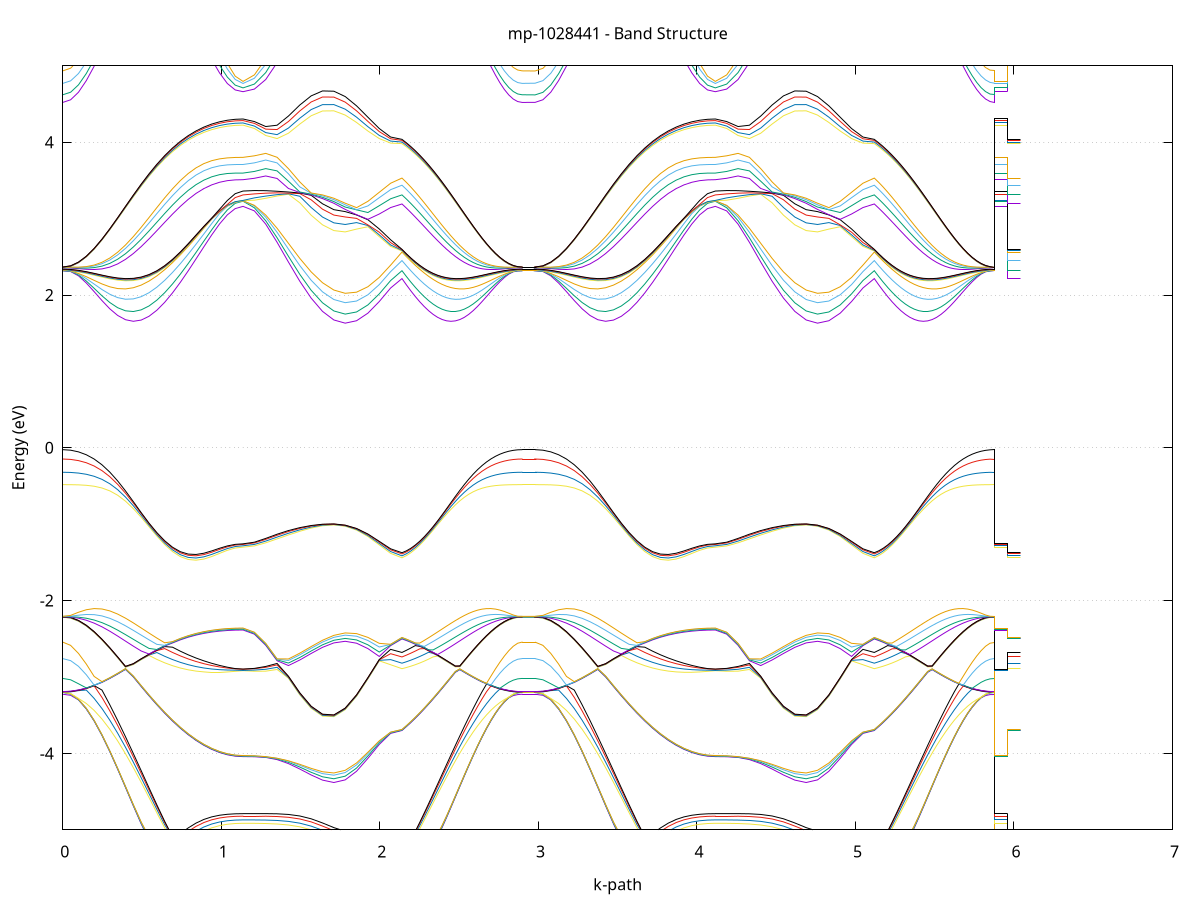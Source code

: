 set title 'mp-1028441 - Band Structure'
set xlabel 'k-path'
set ylabel 'Energy (eV)'
set grid y
set yrange [-5:5]
set terminal png size 800,600
set output 'mp-1028441_bands_gnuplot.png'
plot '-' using 1:2 with lines notitle, '-' using 1:2 with lines notitle, '-' using 1:2 with lines notitle, '-' using 1:2 with lines notitle, '-' using 1:2 with lines notitle, '-' using 1:2 with lines notitle, '-' using 1:2 with lines notitle, '-' using 1:2 with lines notitle, '-' using 1:2 with lines notitle, '-' using 1:2 with lines notitle, '-' using 1:2 with lines notitle, '-' using 1:2 with lines notitle, '-' using 1:2 with lines notitle, '-' using 1:2 with lines notitle, '-' using 1:2 with lines notitle, '-' using 1:2 with lines notitle, '-' using 1:2 with lines notitle, '-' using 1:2 with lines notitle, '-' using 1:2 with lines notitle, '-' using 1:2 with lines notitle, '-' using 1:2 with lines notitle, '-' using 1:2 with lines notitle, '-' using 1:2 with lines notitle, '-' using 1:2 with lines notitle, '-' using 1:2 with lines notitle, '-' using 1:2 with lines notitle, '-' using 1:2 with lines notitle, '-' using 1:2 with lines notitle, '-' using 1:2 with lines notitle, '-' using 1:2 with lines notitle, '-' using 1:2 with lines notitle, '-' using 1:2 with lines notitle, '-' using 1:2 with lines notitle, '-' using 1:2 with lines notitle, '-' using 1:2 with lines notitle, '-' using 1:2 with lines notitle, '-' using 1:2 with lines notitle, '-' using 1:2 with lines notitle, '-' using 1:2 with lines notitle, '-' using 1:2 with lines notitle, '-' using 1:2 with lines notitle, '-' using 1:2 with lines notitle, '-' using 1:2 with lines notitle, '-' using 1:2 with lines notitle, '-' using 1:2 with lines notitle, '-' using 1:2 with lines notitle, '-' using 1:2 with lines notitle, '-' using 1:2 with lines notitle, '-' using 1:2 with lines notitle, '-' using 1:2 with lines notitle, '-' using 1:2 with lines notitle, '-' using 1:2 with lines notitle, '-' using 1:2 with lines notitle, '-' using 1:2 with lines notitle, '-' using 1:2 with lines notitle, '-' using 1:2 with lines notitle, '-' using 1:2 with lines notitle, '-' using 1:2 with lines notitle, '-' using 1:2 with lines notitle, '-' using 1:2 with lines notitle, '-' using 1:2 with lines notitle, '-' using 1:2 with lines notitle, '-' using 1:2 with lines notitle, '-' using 1:2 with lines notitle, '-' using 1:2 with lines notitle, '-' using 1:2 with lines notitle, '-' using 1:2 with lines notitle, '-' using 1:2 with lines notitle, '-' using 1:2 with lines notitle, '-' using 1:2 with lines notitle, '-' using 1:2 with lines notitle, '-' using 1:2 with lines notitle, '-' using 1:2 with lines notitle, '-' using 1:2 with lines notitle, '-' using 1:2 with lines notitle, '-' using 1:2 with lines notitle, '-' using 1:2 with lines notitle, '-' using 1:2 with lines notitle, '-' using 1:2 with lines notitle, '-' using 1:2 with lines notitle, '-' using 1:2 with lines notitle, '-' using 1:2 with lines notitle, '-' using 1:2 with lines notitle, '-' using 1:2 with lines notitle
0.000000 -37.127275
0.049431 -37.128975
0.098862 -37.133975
0.148294 -37.142175
0.197725 -37.153475
0.247156 -37.167575
0.296587 -37.184275
0.346018 -37.203175
0.395450 -37.223875
0.444881 -37.246075
0.494312 -37.269275
0.543743 -37.292975
0.593174 -37.316875
0.642606 -37.340375
0.692037 -37.363175
0.741468 -37.384775
0.790899 -37.404775
0.840330 -37.422975
0.889762 -37.438875
0.939193 -37.452275
0.988624 -37.462975
1.038055 -37.470675
1.087486 -37.475375
1.136918 -37.476975
1.136918 -37.476975
1.208537 -37.474475
1.280156 -37.467175
1.351775 -37.455675
1.423394 -37.440775
1.495013 -37.423875
1.566632 -37.406675
1.638251 -37.391375
1.709870 -37.379975
1.781489 -37.373775
1.853109 -37.372675
1.924728 -37.375275
1.996347 -37.380075
2.067966 -37.385875
2.139585 -37.391575
2.139585 -37.391575
2.167657 -37.379775
2.195729 -37.367475
2.223801 -37.354775
2.251873 -37.341775
2.279945 -37.328475
2.308017 -37.315075
2.336089 -37.301575
2.364161 -37.287975
2.392233 -37.274475
2.420305 -37.261175
2.448377 -37.248075
2.476449 -37.235275
2.504521 -37.222875
2.532593 -37.210875
2.560666 -37.199575
2.588738 -37.188775
2.616810 -37.178675
2.644882 -37.169375
2.672954 -37.160875
2.701026 -37.153175
2.729098 -37.146475
2.757170 -37.140675
2.785242 -37.135875
2.813314 -37.132175
2.841386 -37.129475
2.869458 -37.127775
2.897530 -37.127275
2.897530 -37.127275
2.938431 -37.127275
2.979332 -37.127275
2.979332 -37.127275
3.028763 -37.128975
3.078195 -37.133975
3.127626 -37.142175
3.177057 -37.153475
3.226488 -37.167575
3.275919 -37.184275
3.325351 -37.203175
3.374782 -37.223875
3.424213 -37.246075
3.473644 -37.269275
3.523075 -37.292975
3.572507 -37.316875
3.621938 -37.340375
3.671369 -37.363175
3.720800 -37.384775
3.770231 -37.404775
3.819663 -37.422975
3.869094 -37.438875
3.918525 -37.452275
3.967956 -37.462975
4.017387 -37.470675
4.066819 -37.475375
4.116250 -37.476975
4.116250 -37.476975
4.187869 -37.474475
4.259488 -37.467175
4.331107 -37.455675
4.402726 -37.440775
4.474345 -37.423875
4.545964 -37.406675
4.617583 -37.391375
4.689203 -37.379975
4.760822 -37.373775
4.832441 -37.372675
4.904060 -37.375275
4.975679 -37.380075
5.047298 -37.385875
5.118917 -37.391575
5.118917 -37.391575
5.146989 -37.379775
5.175061 -37.367475
5.203133 -37.354775
5.231205 -37.341775
5.259277 -37.328475
5.287349 -37.315075
5.315421 -37.301575
5.343493 -37.287975
5.371565 -37.274475
5.399637 -37.261175
5.427710 -37.248075
5.455782 -37.235275
5.483854 -37.222875
5.511926 -37.210875
5.539998 -37.199575
5.568070 -37.188775
5.596142 -37.178675
5.624214 -37.169375
5.652286 -37.160875
5.680358 -37.153175
5.708430 -37.146475
5.736502 -37.140675
5.764574 -37.135875
5.792646 -37.132175
5.820718 -37.129475
5.848790 -37.127875
5.876862 -37.127275
5.876862 -37.476975
5.917763 -37.476975
5.958664 -37.476975
5.958664 -37.391575
5.999565 -37.391575
6.040466 -37.391575
e
0.000000 -37.127275
0.049431 -37.127675
0.098862 -37.130175
0.148294 -37.138375
0.197725 -37.149675
0.247156 -37.163875
0.296587 -37.180475
0.346018 -37.199375
0.395450 -37.220075
0.444881 -37.242275
0.494312 -37.265475
0.543743 -37.289175
0.593174 -37.312975
0.642606 -37.336575
0.692037 -37.359275
0.741468 -37.380975
0.790899 -37.400975
0.840330 -37.419075
0.889762 -37.435075
0.939193 -37.448475
0.988624 -37.459075
1.038055 -37.466875
1.087486 -37.471575
1.136918 -37.473175
1.136918 -37.473175
1.208537 -37.470675
1.280156 -37.463375
1.351775 -37.451775
1.423394 -37.436975
1.495013 -37.420075
1.566632 -37.402875
1.638251 -37.387475
1.709870 -37.376175
1.781489 -37.369975
1.853109 -37.368875
1.924728 -37.371475
1.996347 -37.376275
2.067966 -37.382075
2.139585 -37.387775
2.139585 -37.387775
2.167657 -37.375975
2.195729 -37.363675
2.223801 -37.350975
2.251873 -37.337975
2.279945 -37.324675
2.308017 -37.311275
2.336089 -37.297775
2.364161 -37.284175
2.392233 -37.270675
2.420305 -37.257375
2.448377 -37.244275
2.476449 -37.231475
2.504521 -37.219075
2.532593 -37.207175
2.560666 -37.195775
2.588738 -37.184975
2.616810 -37.174875
2.644882 -37.165575
2.672954 -37.157075
2.701026 -37.149375
2.729098 -37.142675
2.757170 -37.136875
2.785242 -37.132075
2.813314 -37.128375
2.841386 -37.127775
2.869458 -37.127375
2.897530 -37.127275
2.897530 -37.127275
2.938431 -37.127275
2.979332 -37.127275
2.979332 -37.127275
3.028763 -37.127675
3.078195 -37.130175
3.127626 -37.138375
3.177057 -37.149675
3.226488 -37.163875
3.275919 -37.180475
3.325351 -37.199375
3.374782 -37.220075
3.424213 -37.242275
3.473644 -37.265475
3.523075 -37.289175
3.572507 -37.312975
3.621938 -37.336575
3.671369 -37.359275
3.720800 -37.380975
3.770231 -37.400975
3.819663 -37.419075
3.869094 -37.435075
3.918525 -37.448475
3.967956 -37.459075
4.017387 -37.466875
4.066819 -37.471575
4.116250 -37.473175
4.116250 -37.473175
4.187869 -37.470675
4.259488 -37.463375
4.331107 -37.451775
4.402726 -37.436975
4.474345 -37.420075
4.545964 -37.402875
4.617583 -37.387475
4.689203 -37.376175
4.760822 -37.369975
4.832441 -37.368875
4.904060 -37.371475
4.975679 -37.376275
5.047298 -37.382075
5.118917 -37.387775
5.118917 -37.387775
5.146989 -37.375975
5.175061 -37.363675
5.203133 -37.350975
5.231205 -37.337975
5.259277 -37.324675
5.287349 -37.311275
5.315421 -37.297775
5.343493 -37.284175
5.371565 -37.270675
5.399637 -37.257375
5.427710 -37.244275
5.455782 -37.231475
5.483854 -37.219075
5.511926 -37.207175
5.539998 -37.195775
5.568070 -37.184975
5.596142 -37.174875
5.624214 -37.165575
5.652286 -37.157075
5.680358 -37.149375
5.708430 -37.142675
5.736502 -37.136875
5.764574 -37.132075
5.792646 -37.128375
5.820718 -37.127775
5.848790 -37.127375
5.876862 -37.127275
5.876862 -37.473175
5.917763 -37.473175
5.958664 -37.473175
5.958664 -37.387775
5.999565 -37.387775
6.040466 -37.387775
e
0.000000 -37.123475
0.049431 -37.125175
0.098862 -37.130175
0.148294 -37.138375
0.197725 -37.149675
0.247156 -37.163775
0.296587 -37.180475
0.346018 -37.199375
0.395450 -37.220075
0.444881 -37.242275
0.494312 -37.265375
0.543743 -37.289175
0.593174 -37.312975
0.642606 -37.336575
0.692037 -37.359275
0.741468 -37.380875
0.790899 -37.400975
0.840330 -37.419075
0.889762 -37.434975
0.939193 -37.448475
0.988624 -37.459075
1.038055 -37.466875
1.087486 -37.471575
1.136918 -37.473175
1.136918 -37.473175
1.208537 -37.470675
1.280156 -37.463375
1.351775 -37.451775
1.423394 -37.436975
1.495013 -37.419975
1.566632 -37.402875
1.638251 -37.387475
1.709870 -37.376075
1.781489 -37.369975
1.853109 -37.368775
1.924728 -37.371475
1.996347 -37.376275
2.067966 -37.381975
2.139585 -37.387775
2.139585 -37.387775
2.167657 -37.375975
2.195729 -37.363675
2.223801 -37.350975
2.251873 -37.337975
2.279945 -37.324675
2.308017 -37.311275
2.336089 -37.297675
2.364161 -37.284175
2.392233 -37.270675
2.420305 -37.257375
2.448377 -37.244275
2.476449 -37.231475
2.504521 -37.219075
2.532593 -37.207075
2.560666 -37.195675
2.588738 -37.184975
2.616810 -37.174875
2.644882 -37.165575
2.672954 -37.157075
2.701026 -37.149375
2.729098 -37.142675
2.757170 -37.136875
2.785242 -37.132075
2.813314 -37.128375
2.841386 -37.125675
2.869458 -37.124075
2.897530 -37.123475
2.897530 -37.123475
2.938431 -37.123475
2.979332 -37.123475
2.979332 -37.123475
3.028763 -37.125175
3.078195 -37.130175
3.127626 -37.138375
3.177057 -37.149675
3.226488 -37.163775
3.275919 -37.180475
3.325351 -37.199375
3.374782 -37.220075
3.424213 -37.242275
3.473644 -37.265375
3.523075 -37.289175
3.572507 -37.312975
3.621938 -37.336575
3.671369 -37.359275
3.720800 -37.380875
3.770231 -37.400975
3.819663 -37.419075
3.869094 -37.434975
3.918525 -37.448475
3.967956 -37.459075
4.017387 -37.466875
4.066819 -37.471575
4.116250 -37.473175
4.116250 -37.473175
4.187869 -37.470675
4.259488 -37.463375
4.331107 -37.451775
4.402726 -37.436975
4.474345 -37.419975
4.545964 -37.402875
4.617583 -37.387475
4.689203 -37.376075
4.760822 -37.369975
4.832441 -37.368775
4.904060 -37.371475
4.975679 -37.376275
5.047298 -37.381975
5.118917 -37.387775
5.118917 -37.387775
5.146989 -37.375975
5.175061 -37.363675
5.203133 -37.350975
5.231205 -37.337975
5.259277 -37.324675
5.287349 -37.311275
5.315421 -37.297675
5.343493 -37.284175
5.371565 -37.270675
5.399637 -37.257375
5.427710 -37.244275
5.455782 -37.231475
5.483854 -37.219075
5.511926 -37.207075
5.539998 -37.195675
5.568070 -37.184975
5.596142 -37.174875
5.624214 -37.165575
5.652286 -37.157075
5.680358 -37.149375
5.708430 -37.142675
5.736502 -37.136875
5.764574 -37.132075
5.792646 -37.128375
5.820718 -37.125675
5.848790 -37.124075
5.876862 -37.123475
5.876862 -37.473175
5.917763 -37.473175
5.958664 -37.473175
5.958664 -37.387775
5.999565 -37.387775
6.040466 -37.387775
e
0.000000 -37.123475
0.049431 -37.125175
0.098862 -37.128875
0.148294 -37.134575
0.197725 -37.145875
0.247156 -37.159975
0.296587 -37.176575
0.346018 -37.195475
0.395450 -37.216275
0.444881 -37.238375
0.494312 -37.261575
0.543743 -37.285275
0.593174 -37.309175
0.642606 -37.332675
0.692037 -37.355475
0.741468 -37.377075
0.790899 -37.397075
0.840330 -37.415275
0.889762 -37.431175
0.939193 -37.444575
0.988624 -37.455175
1.038055 -37.462975
1.087486 -37.467675
1.136918 -37.469275
1.136918 -37.469275
1.208537 -37.466775
1.280156 -37.459475
1.351775 -37.447975
1.423394 -37.433075
1.495013 -37.416175
1.566632 -37.398975
1.638251 -37.383675
1.709870 -37.372275
1.781489 -37.366075
1.853109 -37.364975
1.924728 -37.367575
1.996347 -37.372375
2.067966 -37.378175
2.139585 -37.383875
2.139585 -37.383875
2.167657 -37.372075
2.195729 -37.359775
2.223801 -37.347075
2.251873 -37.334075
2.279945 -37.320875
2.308017 -37.307375
2.336089 -37.293875
2.364161 -37.280275
2.392233 -37.266775
2.420305 -37.253475
2.448377 -37.240375
2.476449 -37.227575
2.504521 -37.215175
2.532593 -37.203275
2.560666 -37.191875
2.588738 -37.181075
2.616810 -37.171075
2.644882 -37.161675
2.672954 -37.153175
2.701026 -37.145575
2.729098 -37.138775
2.757170 -37.132975
2.785242 -37.129275
2.813314 -37.128375
2.841386 -37.125675
2.869458 -37.123975
2.897530 -37.123475
2.897530 -37.123475
2.938431 -37.123475
2.979332 -37.123475
2.979332 -37.123475
3.028763 -37.125175
3.078195 -37.128875
3.127626 -37.134575
3.177057 -37.145875
3.226488 -37.159975
3.275919 -37.176575
3.325351 -37.195475
3.374782 -37.216275
3.424213 -37.238375
3.473644 -37.261575
3.523075 -37.285275
3.572507 -37.309175
3.621938 -37.332675
3.671369 -37.355475
3.720800 -37.377075
3.770231 -37.397075
3.819663 -37.415275
3.869094 -37.431175
3.918525 -37.444575
3.967956 -37.455175
4.017387 -37.462975
4.066819 -37.467675
4.116250 -37.469275
4.116250 -37.469275
4.187869 -37.466775
4.259488 -37.459475
4.331107 -37.447975
4.402726 -37.433075
4.474345 -37.416175
4.545964 -37.398975
4.617583 -37.383675
4.689203 -37.372275
4.760822 -37.366075
4.832441 -37.364975
4.904060 -37.367575
4.975679 -37.372375
5.047298 -37.378175
5.118917 -37.383875
5.118917 -37.383875
5.146989 -37.372075
5.175061 -37.359775
5.203133 -37.347075
5.231205 -37.334075
5.259277 -37.320875
5.287349 -37.307375
5.315421 -37.293875
5.343493 -37.280275
5.371565 -37.266775
5.399637 -37.253475
5.427710 -37.240375
5.455782 -37.227575
5.483854 -37.215175
5.511926 -37.203275
5.539998 -37.191875
5.568070 -37.181075
5.596142 -37.171075
5.624214 -37.161675
5.652286 -37.153175
5.680358 -37.145575
5.708430 -37.138775
5.736502 -37.132975
5.764574 -37.129275
5.792646 -37.128375
5.820718 -37.125675
5.848790 -37.123975
5.876862 -37.123475
5.876862 -37.469275
5.917763 -37.469275
5.958664 -37.469275
5.958664 -37.383875
5.999565 -37.383875
6.040466 -37.383875
e
0.000000 -37.123475
0.049431 -37.123875
0.098862 -37.126275
0.148294 -37.130775
0.197725 -37.133375
0.247156 -37.136675
0.296587 -37.140475
0.346018 -37.144875
0.395450 -37.149775
0.444881 -37.154975
0.494312 -37.160375
0.543743 -37.165975
0.593174 -37.171675
0.642606 -37.177275
0.692037 -37.182675
0.741468 -37.187775
0.790899 -37.192575
0.840330 -37.196975
0.889762 -37.200775
0.939193 -37.204075
0.988624 -37.206575
1.038055 -37.208475
1.087486 -37.209575
1.136918 -37.209975
1.136918 -37.209975
1.208537 -37.210775
1.280156 -37.213075
1.351775 -37.216575
1.423394 -37.220775
1.495013 -37.225175
1.566632 -37.228575
1.638251 -37.229775
1.709870 -37.227575
1.781489 -37.221575
1.853109 -37.212875
1.924728 -37.203375
1.996347 -37.195375
2.067966 -37.190375
2.139585 -37.189475
2.139585 -37.189475
2.167657 -37.186575
2.195729 -37.183675
2.223801 -37.180675
2.251873 -37.177575
2.279945 -37.174375
2.308017 -37.171175
2.336089 -37.167975
2.364161 -37.164775
2.392233 -37.161575
2.420305 -37.158475
2.448377 -37.155375
2.476449 -37.152375
2.504521 -37.149475
2.532593 -37.146675
2.560666 -37.144075
2.588738 -37.141575
2.616810 -37.139175
2.644882 -37.137075
2.672954 -37.135075
2.701026 -37.133275
2.729098 -37.131675
2.757170 -37.130375
2.785242 -37.128275
2.813314 -37.124575
2.841386 -37.123975
2.869458 -37.123575
2.897530 -37.123475
2.897530 -37.123475
2.938431 -37.123475
2.979332 -37.123475
2.979332 -37.123475
3.028763 -37.123875
3.078195 -37.126275
3.127626 -37.130775
3.177057 -37.133375
3.226488 -37.136675
3.275919 -37.140475
3.325351 -37.144875
3.374782 -37.149775
3.424213 -37.154975
3.473644 -37.160375
3.523075 -37.165975
3.572507 -37.171675
3.621938 -37.177275
3.671369 -37.182675
3.720800 -37.187775
3.770231 -37.192575
3.819663 -37.196975
3.869094 -37.200775
3.918525 -37.204075
3.967956 -37.206575
4.017387 -37.208475
4.066819 -37.209575
4.116250 -37.209975
4.116250 -37.209975
4.187869 -37.210775
4.259488 -37.213075
4.331107 -37.216575
4.402726 -37.220775
4.474345 -37.225175
4.545964 -37.228575
4.617583 -37.229775
4.689203 -37.227575
4.760822 -37.221575
4.832441 -37.212875
4.904060 -37.203375
4.975679 -37.195375
5.047298 -37.190375
5.118917 -37.189475
5.118917 -37.189475
5.146989 -37.186575
5.175061 -37.183675
5.203133 -37.180675
5.231205 -37.177575
5.259277 -37.174375
5.287349 -37.171175
5.315421 -37.167975
5.343493 -37.164775
5.371565 -37.161675
5.399637 -37.158475
5.427710 -37.155375
5.455782 -37.152375
5.483854 -37.149475
5.511926 -37.146675
5.539998 -37.144075
5.568070 -37.141575
5.596142 -37.139175
5.624214 -37.137075
5.652286 -37.135075
5.680358 -37.133275
5.708430 -37.131675
5.736502 -37.130375
5.764574 -37.128275
5.792646 -37.124575
5.820718 -37.123975
5.848790 -37.123575
5.876862 -37.123475
5.876862 -37.209975
5.917763 -37.209975
5.958664 -37.209975
5.958664 -37.189475
5.999565 -37.189475
6.040466 -37.189475
e
0.000000 -37.123475
0.049431 -37.123875
0.098862 -37.125075
0.148294 -37.126975
0.197725 -37.129575
0.247156 -37.132875
0.296587 -37.136775
0.346018 -37.141175
0.395450 -37.145975
0.444881 -37.151175
0.494312 -37.156575
0.543743 -37.162175
0.593174 -37.167875
0.642606 -37.173475
0.692037 -37.178875
0.741468 -37.183975
0.790899 -37.188775
0.840330 -37.193175
0.889762 -37.196975
0.939193 -37.200275
0.988624 -37.202775
1.038055 -37.204675
1.087486 -37.205875
1.136918 -37.206175
1.136918 -37.206175
1.208537 -37.206975
1.280156 -37.209275
1.351775 -37.212775
1.423394 -37.217075
1.495013 -37.221375
1.566632 -37.224775
1.638251 -37.225975
1.709870 -37.223775
1.781489 -37.217775
1.853109 -37.209075
1.924728 -37.199575
1.996347 -37.191575
2.067966 -37.186575
2.139585 -37.185675
2.139585 -37.185675
2.167657 -37.182875
2.195729 -37.179875
2.223801 -37.176875
2.251873 -37.173775
2.279945 -37.170575
2.308017 -37.167475
2.336089 -37.164275
2.364161 -37.160975
2.392233 -37.157875
2.420305 -37.154675
2.448377 -37.151575
2.476449 -37.148575
2.504521 -37.145675
2.532593 -37.142975
2.560666 -37.140275
2.588738 -37.137775
2.616810 -37.135375
2.644882 -37.133275
2.672954 -37.131275
2.701026 -37.129475
2.729098 -37.127975
2.757170 -37.126575
2.785242 -37.125475
2.813314 -37.124575
2.841386 -37.123975
2.869458 -37.123575
2.897530 -37.123475
2.897530 -37.123475
2.938431 -37.123475
2.979332 -37.123475
2.979332 -37.123475
3.028763 -37.123875
3.078195 -37.125075
3.127626 -37.126975
3.177057 -37.129575
3.226488 -37.132875
3.275919 -37.136775
3.325351 -37.141175
3.374782 -37.145975
3.424213 -37.151175
3.473644 -37.156575
3.523075 -37.162175
3.572507 -37.167875
3.621938 -37.173475
3.671369 -37.178875
3.720800 -37.183975
3.770231 -37.188775
3.819663 -37.193175
3.869094 -37.196975
3.918525 -37.200275
3.967956 -37.202775
4.017387 -37.204675
4.066819 -37.205875
4.116250 -37.206175
4.116250 -37.206175
4.187869 -37.206975
4.259488 -37.209275
4.331107 -37.212775
4.402726 -37.217075
4.474345 -37.221375
4.545964 -37.224775
4.617583 -37.225975
4.689203 -37.223775
4.760822 -37.217775
4.832441 -37.209075
4.904060 -37.199575
4.975679 -37.191575
5.047298 -37.186575
5.118917 -37.185675
5.118917 -37.185675
5.146989 -37.182875
5.175061 -37.179875
5.203133 -37.176875
5.231205 -37.173775
5.259277 -37.170575
5.287349 -37.167475
5.315421 -37.164275
5.343493 -37.160975
5.371565 -37.157875
5.399637 -37.154675
5.427710 -37.151575
5.455782 -37.148575
5.483854 -37.145675
5.511926 -37.142975
5.539998 -37.140275
5.568070 -37.137775
5.596142 -37.135375
5.624214 -37.133275
5.652286 -37.131275
5.680358 -37.129475
5.708430 -37.127975
5.736502 -37.126575
5.764574 -37.125475
5.792646 -37.124575
5.820718 -37.123975
5.848790 -37.123575
5.876862 -37.123475
5.876862 -37.206175
5.917763 -37.206175
5.958664 -37.206175
5.958664 -37.185675
5.999565 -37.185675
6.040466 -37.185675
e
0.000000 -37.119575
0.049431 -37.121275
0.098862 -37.124975
0.148294 -37.126875
0.197725 -37.129575
0.247156 -37.132775
0.296587 -37.136675
0.346018 -37.141075
0.395450 -37.145975
0.444881 -37.151175
0.494312 -37.156575
0.543743 -37.162175
0.593174 -37.167875
0.642606 -37.173375
0.692037 -37.178875
0.741468 -37.183975
0.790899 -37.188775
0.840330 -37.193175
0.889762 -37.196975
0.939193 -37.200175
0.988624 -37.202775
1.038055 -37.204675
1.087486 -37.205775
1.136918 -37.206175
1.136918 -37.206175
1.208537 -37.206975
1.280156 -37.209275
1.351775 -37.212775
1.423394 -37.216975
1.495013 -37.221375
1.566632 -37.224775
1.638251 -37.225975
1.709870 -37.223775
1.781489 -37.217775
1.853109 -37.209075
1.924728 -37.199575
1.996347 -37.191575
2.067966 -37.186575
2.139585 -37.185675
2.139585 -37.185675
2.167657 -37.182775
2.195729 -37.179875
2.223801 -37.176875
2.251873 -37.173775
2.279945 -37.170575
2.308017 -37.167375
2.336089 -37.164175
2.364161 -37.160975
2.392233 -37.157775
2.420305 -37.154675
2.448377 -37.151575
2.476449 -37.148575
2.504521 -37.145675
2.532593 -37.142875
2.560666 -37.140275
2.588738 -37.137775
2.616810 -37.135375
2.644882 -37.133175
2.672954 -37.131275
2.701026 -37.129475
2.729098 -37.127875
2.757170 -37.126575
2.785242 -37.125475
2.813314 -37.124475
2.841386 -37.121775
2.869458 -37.120175
2.897530 -37.119575
2.897530 -37.119575
2.938431 -37.119675
2.979332 -37.119575
2.979332 -37.119575
3.028763 -37.121275
3.078195 -37.124975
3.127626 -37.126875
3.177057 -37.129575
3.226488 -37.132775
3.275919 -37.136675
3.325351 -37.141075
3.374782 -37.145975
3.424213 -37.151175
3.473644 -37.156575
3.523075 -37.162175
3.572507 -37.167875
3.621938 -37.173375
3.671369 -37.178875
3.720800 -37.183975
3.770231 -37.188775
3.819663 -37.193175
3.869094 -37.196975
3.918525 -37.200175
3.967956 -37.202775
4.017387 -37.204675
4.066819 -37.205775
4.116250 -37.206175
4.116250 -37.206175
4.187869 -37.206975
4.259488 -37.209275
4.331107 -37.212775
4.402726 -37.216975
4.474345 -37.221375
4.545964 -37.224775
4.617583 -37.225975
4.689203 -37.223775
4.760822 -37.217775
4.832441 -37.209075
4.904060 -37.199575
4.975679 -37.191575
5.047298 -37.186575
5.118917 -37.185675
5.118917 -37.185675
5.146989 -37.182775
5.175061 -37.179875
5.203133 -37.176875
5.231205 -37.173775
5.259277 -37.170575
5.287349 -37.167375
5.315421 -37.164175
5.343493 -37.160975
5.371565 -37.157775
5.399637 -37.154675
5.427710 -37.151575
5.455782 -37.148575
5.483854 -37.145675
5.511926 -37.142875
5.539998 -37.140275
5.568070 -37.137775
5.596142 -37.135375
5.624214 -37.133175
5.652286 -37.131275
5.680358 -37.129475
5.708430 -37.127875
5.736502 -37.126575
5.764574 -37.125475
5.792646 -37.124475
5.820718 -37.121775
5.848790 -37.120175
5.876862 -37.119575
5.876862 -37.206175
5.917763 -37.206175
5.958664 -37.206175
5.958664 -37.185675
5.999565 -37.185675
6.040466 -37.185675
e
0.000000 -37.119575
0.049431 -37.119975
0.098862 -37.121175
0.148294 -37.123075
0.197725 -37.125675
0.247156 -37.128975
0.296587 -37.132875
0.346018 -37.137275
0.395450 -37.142075
0.444881 -37.147275
0.494312 -37.152775
0.543743 -37.158375
0.593174 -37.163975
0.642606 -37.169575
0.692037 -37.174975
0.741468 -37.180175
0.790899 -37.184975
0.840330 -37.189275
0.889762 -37.193175
0.939193 -37.196375
0.988624 -37.198975
1.038055 -37.200775
1.087486 -37.201975
1.136918 -37.202375
1.136918 -37.202375
1.208537 -37.203075
1.280156 -37.205375
1.351775 -37.208875
1.423394 -37.213175
1.495013 -37.217475
1.566632 -37.220875
1.638251 -37.222075
1.709870 -37.219875
1.781489 -37.213875
1.853109 -37.205175
1.924728 -37.195775
1.996347 -37.187675
2.067966 -37.182675
2.139585 -37.181775
2.139585 -37.181775
2.167657 -37.178975
2.195729 -37.175975
2.223801 -37.172975
2.251873 -37.169875
2.279945 -37.166775
2.308017 -37.163575
2.336089 -37.160375
2.364161 -37.157175
2.392233 -37.153975
2.420305 -37.150775
2.448377 -37.147775
2.476449 -37.144775
2.504521 -37.141875
2.532593 -37.139075
2.560666 -37.136375
2.588738 -37.133875
2.616810 -37.131575
2.644882 -37.129375
2.672954 -37.127375
2.701026 -37.125575
2.729098 -37.124075
2.757170 -37.122675
2.785242 -37.121575
2.813314 -37.120775
2.841386 -37.120075
2.869458 -37.119775
2.897530 -37.119575
2.897530 -37.119575
2.938431 -37.119575
2.979332 -37.119575
2.979332 -37.119575
3.028763 -37.119975
3.078195 -37.121175
3.127626 -37.123075
3.177057 -37.125675
3.226488 -37.128975
3.275919 -37.132875
3.325351 -37.137275
3.374782 -37.142075
3.424213 -37.147275
3.473644 -37.152775
3.523075 -37.158375
3.572507 -37.163975
3.621938 -37.169575
3.671369 -37.174975
3.720800 -37.180175
3.770231 -37.184975
3.819663 -37.189275
3.869094 -37.193175
3.918525 -37.196375
3.967956 -37.198975
4.017387 -37.200775
4.066819 -37.201975
4.116250 -37.202375
4.116250 -37.202375
4.187869 -37.203075
4.259488 -37.205375
4.331107 -37.208875
4.402726 -37.213175
4.474345 -37.217475
4.545964 -37.220875
4.617583 -37.222075
4.689203 -37.219875
4.760822 -37.213875
4.832441 -37.205175
4.904060 -37.195775
4.975679 -37.187675
5.047298 -37.182675
5.118917 -37.181775
5.118917 -37.181775
5.146989 -37.178975
5.175061 -37.175975
5.203133 -37.172975
5.231205 -37.169875
5.259277 -37.166775
5.287349 -37.163575
5.315421 -37.160375
5.343493 -37.157175
5.371565 -37.153975
5.399637 -37.150775
5.427710 -37.147775
5.455782 -37.144775
5.483854 -37.141875
5.511926 -37.139075
5.539998 -37.136375
5.568070 -37.133875
5.596142 -37.131575
5.624214 -37.129375
5.652286 -37.127375
5.680358 -37.125575
5.708430 -37.124075
5.736502 -37.122675
5.764574 -37.121575
5.792646 -37.120775
5.820718 -37.120075
5.848790 -37.119775
5.876862 -37.119575
5.876862 -37.202375
5.917763 -37.202375
5.958664 -37.202375
5.958664 -37.181775
5.999565 -37.181775
6.040466 -37.181775
e
0.000000 -37.109775
0.049431 -37.109475
0.098862 -37.108475
0.148294 -37.106875
0.197725 -37.104675
0.247156 -37.101975
0.296587 -37.098675
0.346018 -37.094975
0.395450 -37.090875
0.444881 -37.086475
0.494312 -37.081875
0.543743 -37.077075
0.593174 -37.072275
0.642606 -37.067475
0.692037 -37.062875
0.741468 -37.058475
0.790899 -37.054375
0.840330 -37.050575
0.889762 -37.047275
0.939193 -37.044475
0.988624 -37.042275
1.038055 -37.040675
1.087486 -37.039675
1.136918 -37.039375
1.136918 -37.039375
1.208537 -37.039675
1.280156 -37.040475
1.351775 -37.041875
1.423394 -37.043775
1.495013 -37.045875
1.566632 -37.048175
1.638251 -37.050575
1.709870 -37.052875
1.781489 -37.054875
1.853109 -37.056475
1.924728 -37.057475
1.996347 -37.057975
2.067966 -37.057875
2.139585 -37.057075
2.139585 -37.057075
2.167657 -37.059475
2.195729 -37.061975
2.223801 -37.064575
2.251873 -37.067175
2.279945 -37.069875
2.308017 -37.072675
2.336089 -37.075375
2.364161 -37.078075
2.392233 -37.080775
2.420305 -37.083475
2.448377 -37.086075
2.476449 -37.088575
2.504521 -37.091075
2.532593 -37.093475
2.560666 -37.095675
2.588738 -37.097775
2.616810 -37.099775
2.644882 -37.101575
2.672954 -37.103275
2.701026 -37.104775
2.729098 -37.106075
2.757170 -37.107175
2.785242 -37.108075
2.813314 -37.108875
2.841386 -37.109375
2.869458 -37.109675
2.897530 -37.109775
2.897530 -37.109775
2.938431 -37.109775
2.979332 -37.109775
2.979332 -37.109775
3.028763 -37.109475
3.078195 -37.108475
3.127626 -37.106875
3.177057 -37.104675
3.226488 -37.101975
3.275919 -37.098675
3.325351 -37.094975
3.374782 -37.090875
3.424213 -37.086475
3.473644 -37.081875
3.523075 -37.077075
3.572507 -37.072275
3.621938 -37.067475
3.671369 -37.062875
3.720800 -37.058475
3.770231 -37.054375
3.819663 -37.050575
3.869094 -37.047275
3.918525 -37.044475
3.967956 -37.042275
4.017387 -37.040675
4.066819 -37.039675
4.116250 -37.039375
4.116250 -37.039375
4.187869 -37.039675
4.259488 -37.040475
4.331107 -37.041875
4.402726 -37.043775
4.474345 -37.045875
4.545964 -37.048175
4.617583 -37.050575
4.689203 -37.052875
4.760822 -37.054875
4.832441 -37.056475
4.904060 -37.057475
4.975679 -37.057975
5.047298 -37.057875
5.118917 -37.057075
5.118917 -37.057075
5.146989 -37.059475
5.175061 -37.061975
5.203133 -37.064575
5.231205 -37.067175
5.259277 -37.069875
5.287349 -37.072675
5.315421 -37.075375
5.343493 -37.078075
5.371565 -37.080775
5.399637 -37.083475
5.427710 -37.086075
5.455782 -37.088575
5.483854 -37.091075
5.511926 -37.093475
5.539998 -37.095675
5.568070 -37.097775
5.596142 -37.099775
5.624214 -37.101575
5.652286 -37.103275
5.680358 -37.104775
5.708430 -37.106075
5.736502 -37.107175
5.764574 -37.108075
5.792646 -37.108875
5.820718 -37.109375
5.848790 -37.109675
5.876862 -37.109775
5.876862 -37.039375
5.917763 -37.039375
5.958664 -37.039375
5.958664 -37.057075
5.999565 -37.057075
6.040466 -37.057075
e
0.000000 -37.107275
0.049431 -37.106975
0.098862 -37.105975
0.148294 -37.104375
0.197725 -37.102175
0.247156 -37.099475
0.296587 -37.096175
0.346018 -37.092475
0.395450 -37.088375
0.444881 -37.083975
0.494312 -37.079375
0.543743 -37.074575
0.593174 -37.069775
0.642606 -37.065075
0.692037 -37.060375
0.741468 -37.055975
0.790899 -37.051875
0.840330 -37.048075
0.889762 -37.044775
0.939193 -37.042075
0.988624 -37.039775
1.038055 -37.038175
1.087486 -37.037175
1.136918 -37.036875
1.136918 -37.036875
1.208537 -37.037175
1.280156 -37.038075
1.351775 -37.039475
1.423394 -37.041275
1.495013 -37.043375
1.566632 -37.045775
1.638251 -37.048075
1.709870 -37.050375
1.781489 -37.052375
1.853109 -37.053975
1.924728 -37.055075
1.996347 -37.055575
2.067966 -37.055375
2.139585 -37.054575
2.139585 -37.054575
2.167657 -37.056975
2.195729 -37.059475
2.223801 -37.062075
2.251873 -37.064775
2.279945 -37.067475
2.308017 -37.070175
2.336089 -37.072875
2.364161 -37.075575
2.392233 -37.078275
2.420305 -37.080975
2.448377 -37.083575
2.476449 -37.086175
2.504521 -37.088575
2.532593 -37.090975
2.560666 -37.093175
2.588738 -37.095275
2.616810 -37.097275
2.644882 -37.099075
2.672954 -37.100775
2.701026 -37.102275
2.729098 -37.103575
2.757170 -37.104675
2.785242 -37.105675
2.813314 -37.106375
2.841386 -37.106875
2.869458 -37.107175
2.897530 -37.107275
2.897530 -37.107275
2.938431 -37.107275
2.979332 -37.107275
2.979332 -37.107275
3.028763 -37.106975
3.078195 -37.105975
3.127626 -37.104375
3.177057 -37.102175
3.226488 -37.099475
3.275919 -37.096175
3.325351 -37.092475
3.374782 -37.088375
3.424213 -37.083975
3.473644 -37.079375
3.523075 -37.074575
3.572507 -37.069775
3.621938 -37.065075
3.671369 -37.060375
3.720800 -37.055975
3.770231 -37.051875
3.819663 -37.048075
3.869094 -37.044775
3.918525 -37.042075
3.967956 -37.039775
4.017387 -37.038175
4.066819 -37.037175
4.116250 -37.036875
4.116250 -37.036875
4.187869 -37.037175
4.259488 -37.038075
4.331107 -37.039475
4.402726 -37.041275
4.474345 -37.043375
4.545964 -37.045775
4.617583 -37.048075
4.689203 -37.050375
4.760822 -37.052375
4.832441 -37.053975
4.904060 -37.055075
4.975679 -37.055575
5.047298 -37.055375
5.118917 -37.054575
5.118917 -37.054575
5.146989 -37.056975
5.175061 -37.059475
5.203133 -37.062075
5.231205 -37.064775
5.259277 -37.067475
5.287349 -37.070175
5.315421 -37.072875
5.343493 -37.075575
5.371565 -37.078275
5.399637 -37.080975
5.427710 -37.083575
5.455782 -37.086175
5.483854 -37.088575
5.511926 -37.090975
5.539998 -37.093175
5.568070 -37.095275
5.596142 -37.097275
5.624214 -37.099075
5.652286 -37.100775
5.680358 -37.102275
5.708430 -37.103575
5.736502 -37.104675
5.764574 -37.105675
5.792646 -37.106375
5.820718 -37.106875
5.848790 -37.107175
5.876862 -37.107275
5.876862 -37.036875
5.917763 -37.036875
5.958664 -37.036875
5.958664 -37.054575
5.999565 -37.054575
6.040466 -37.054575
e
0.000000 -37.106175
0.049431 -37.105875
0.098862 -37.104875
0.148294 -37.103275
0.197725 -37.101075
0.247156 -37.098375
0.296587 -37.095075
0.346018 -37.091375
0.395450 -37.087275
0.444881 -37.082875
0.494312 -37.078275
0.543743 -37.073475
0.593174 -37.068675
0.642606 -37.063875
0.692037 -37.059275
0.741468 -37.054875
0.790899 -37.050675
0.840330 -37.046975
0.889762 -37.043675
0.939193 -37.040875
0.988624 -37.038675
1.038055 -37.037075
1.087486 -37.036075
1.136918 -37.035775
1.136918 -37.035775
1.208537 -37.036075
1.280156 -37.036875
1.351775 -37.038275
1.423394 -37.040175
1.495013 -37.042275
1.566632 -37.044575
1.638251 -37.046975
1.709870 -37.049275
1.781489 -37.051275
1.853109 -37.052875
1.924728 -37.053875
1.996347 -37.054375
2.067966 -37.054275
2.139585 -37.053475
2.139585 -37.053475
2.167657 -37.055875
2.195729 -37.058375
2.223801 -37.060975
2.251873 -37.063575
2.279945 -37.066275
2.308017 -37.068975
2.336089 -37.071775
2.364161 -37.074475
2.392233 -37.077175
2.420305 -37.079875
2.448377 -37.082475
2.476449 -37.084975
2.504521 -37.087475
2.532593 -37.089775
2.560666 -37.092075
2.588738 -37.094175
2.616810 -37.096175
2.644882 -37.097975
2.672954 -37.099675
2.701026 -37.101175
2.729098 -37.102475
2.757170 -37.103575
2.785242 -37.104475
2.813314 -37.105275
2.841386 -37.105775
2.869458 -37.106075
2.897530 -37.106175
2.897530 -37.106175
2.938431 -37.106175
2.979332 -37.106175
2.979332 -37.106175
3.028763 -37.105875
3.078195 -37.104875
3.127626 -37.103275
3.177057 -37.101075
3.226488 -37.098375
3.275919 -37.095075
3.325351 -37.091375
3.374782 -37.087275
3.424213 -37.082875
3.473644 -37.078275
3.523075 -37.073475
3.572507 -37.068675
3.621938 -37.063875
3.671369 -37.059275
3.720800 -37.054875
3.770231 -37.050675
3.819663 -37.046975
3.869094 -37.043675
3.918525 -37.040875
3.967956 -37.038675
4.017387 -37.037075
4.066819 -37.036075
4.116250 -37.035775
4.116250 -37.035775
4.187869 -37.036075
4.259488 -37.036875
4.331107 -37.038275
4.402726 -37.040175
4.474345 -37.042275
4.545964 -37.044575
4.617583 -37.046975
4.689203 -37.049275
4.760822 -37.051275
4.832441 -37.052875
4.904060 -37.053875
4.975679 -37.054375
5.047298 -37.054275
5.118917 -37.053475
5.118917 -37.053475
5.146989 -37.055875
5.175061 -37.058375
5.203133 -37.060975
5.231205 -37.063575
5.259277 -37.066275
5.287349 -37.068975
5.315421 -37.071775
5.343493 -37.074475
5.371565 -37.077175
5.399637 -37.079875
5.427710 -37.082475
5.455782 -37.084975
5.483854 -37.087475
5.511926 -37.089775
5.539998 -37.092075
5.568070 -37.094175
5.596142 -37.096175
5.624214 -37.097975
5.652286 -37.099675
5.680358 -37.101175
5.708430 -37.102475
5.736502 -37.103575
5.764574 -37.104475
5.792646 -37.105275
5.820718 -37.105775
5.848790 -37.106075
5.876862 -37.106175
5.876862 -37.035775
5.917763 -37.035775
5.958664 -37.035775
5.958664 -37.053475
5.999565 -37.053475
6.040466 -37.053475
e
0.000000 -37.103675
0.049431 -37.103275
0.098862 -37.102375
0.148294 -37.100775
0.197725 -37.098575
0.247156 -37.095775
0.296587 -37.092475
0.346018 -37.088775
0.395450 -37.084675
0.444881 -37.080275
0.494312 -37.075675
0.543743 -37.070975
0.593174 -37.066075
0.642606 -37.061375
0.692037 -37.056675
0.741468 -37.052275
0.790899 -37.048175
0.840330 -37.044475
0.889762 -37.041175
0.939193 -37.038375
0.988624 -37.036175
1.038055 -37.034475
1.087486 -37.033575
1.136918 -37.033175
1.136918 -37.033175
1.208537 -37.033475
1.280156 -37.034375
1.351775 -37.035775
1.423394 -37.037575
1.495013 -37.039775
1.566632 -37.042075
1.638251 -37.044475
1.709870 -37.046675
1.781489 -37.048675
1.853109 -37.050275
1.924728 -37.051375
1.996347 -37.051875
2.067966 -37.051675
2.139585 -37.050875
2.139585 -37.050875
2.167657 -37.053275
2.195729 -37.055875
2.223801 -37.058375
2.251873 -37.061075
2.279945 -37.063775
2.308017 -37.066475
2.336089 -37.069175
2.364161 -37.071975
2.392233 -37.074675
2.420305 -37.077275
2.448377 -37.079875
2.476449 -37.082475
2.504521 -37.084875
2.532593 -37.087275
2.560666 -37.089475
2.588738 -37.091675
2.616810 -37.093575
2.644882 -37.095475
2.672954 -37.097075
2.701026 -37.098575
2.729098 -37.099875
2.757170 -37.101075
2.785242 -37.101975
2.813314 -37.102675
2.841386 -37.103175
2.869458 -37.103475
2.897530 -37.103675
2.897530 -37.103675
2.938431 -37.103675
2.979332 -37.103675
2.979332 -37.103675
3.028763 -37.103275
3.078195 -37.102375
3.127626 -37.100775
3.177057 -37.098575
3.226488 -37.095775
3.275919 -37.092475
3.325351 -37.088775
3.374782 -37.084675
3.424213 -37.080275
3.473644 -37.075675
3.523075 -37.070975
3.572507 -37.066075
3.621938 -37.061375
3.671369 -37.056675
3.720800 -37.052275
3.770231 -37.048175
3.819663 -37.044475
3.869094 -37.041175
3.918525 -37.038375
3.967956 -37.036175
4.017387 -37.034475
4.066819 -37.033575
4.116250 -37.033175
4.116250 -37.033175
4.187869 -37.033475
4.259488 -37.034375
4.331107 -37.035775
4.402726 -37.037575
4.474345 -37.039775
4.545964 -37.042075
4.617583 -37.044475
4.689203 -37.046675
4.760822 -37.048675
4.832441 -37.050275
4.904060 -37.051375
4.975679 -37.051875
5.047298 -37.051675
5.118917 -37.050875
5.118917 -37.050875
5.146989 -37.053275
5.175061 -37.055875
5.203133 -37.058375
5.231205 -37.061075
5.259277 -37.063775
5.287349 -37.066475
5.315421 -37.069175
5.343493 -37.071975
5.371565 -37.074675
5.399637 -37.077275
5.427710 -37.079875
5.455782 -37.082475
5.483854 -37.084875
5.511926 -37.087275
5.539998 -37.089475
5.568070 -37.091675
5.596142 -37.093575
5.624214 -37.095475
5.652286 -37.097075
5.680358 -37.098575
5.708430 -37.099875
5.736502 -37.101075
5.764574 -37.101975
5.792646 -37.102675
5.820718 -37.103175
5.848790 -37.103475
5.876862 -37.103675
5.876862 -37.033175
5.917763 -37.033175
5.958664 -37.033175
5.958664 -37.050875
5.999565 -37.050875
6.040466 -37.050875
e
0.000000 -15.602775
0.049431 -15.595175
0.098862 -15.572375
0.148294 -15.534575
0.197725 -15.482275
0.247156 -15.415875
0.296587 -15.336175
0.346018 -15.243775
0.395450 -15.139775
0.444881 -15.025375
0.494312 -14.901775
0.543743 -14.770575
0.593174 -14.633475
0.642606 -14.492475
0.692037 -14.349775
0.741468 -14.208175
0.790899 -14.070375
0.840330 -13.939675
0.889762 -13.819575
0.939193 -13.714075
0.988624 -13.626675
1.038055 -13.561175
1.087486 -13.520475
1.136918 -13.506675
1.136918 -13.506675
1.208537 -13.519975
1.280156 -13.558375
1.351775 -13.618075
1.423394 -13.693375
1.495013 -13.778275
1.566632 -13.866475
1.638251 -13.952175
1.709870 -14.030375
1.781489 -14.096875
1.853109 -14.148275
1.924728 -14.181975
1.996347 -14.195975
2.067966 -14.189275
2.139585 -14.161575
2.139585 -14.161575
2.167657 -14.241175
2.195729 -14.321675
2.223801 -14.402675
2.251873 -14.483675
2.279945 -14.564175
2.308017 -14.643775
2.336089 -14.722075
2.364161 -14.798675
2.392233 -14.873175
2.420305 -14.945475
2.448377 -15.014975
2.476449 -15.081675
2.504521 -15.145175
2.532593 -15.205275
2.560666 -15.261775
2.588738 -15.314475
2.616810 -15.363175
2.644882 -15.407675
2.672954 -15.447975
2.701026 -15.483775
2.729098 -15.515075
2.757170 -15.541675
2.785242 -15.563575
2.813314 -15.580675
2.841386 -15.592975
2.869458 -15.600275
2.897530 -15.602775
2.897530 -15.602775
2.938431 -15.602775
2.979332 -15.602775
2.979332 -15.602775
3.028763 -15.595175
3.078195 -15.572375
3.127626 -15.534575
3.177057 -15.482275
3.226488 -15.415875
3.275919 -15.336175
3.325351 -15.243775
3.374782 -15.139775
3.424213 -15.025375
3.473644 -14.901775
3.523075 -14.770575
3.572507 -14.633475
3.621938 -14.492475
3.671369 -14.349775
3.720800 -14.208175
3.770231 -14.070375
3.819663 -13.939675
3.869094 -13.819575
3.918525 -13.714075
3.967956 -13.626675
4.017387 -13.561175
4.066819 -13.520475
4.116250 -13.506675
4.116250 -13.506675
4.187869 -13.519975
4.259488 -13.558375
4.331107 -13.618075
4.402726 -13.693375
4.474345 -13.778275
4.545964 -13.866475
4.617583 -13.952175
4.689203 -14.030375
4.760822 -14.096875
4.832441 -14.148275
4.904060 -14.181975
4.975679 -14.195975
5.047298 -14.189275
5.118917 -14.161575
5.118917 -14.161575
5.146989 -14.241175
5.175061 -14.321675
5.203133 -14.402675
5.231205 -14.483675
5.259277 -14.564175
5.287349 -14.643775
5.315421 -14.722075
5.343493 -14.798675
5.371565 -14.873175
5.399637 -14.945475
5.427710 -15.014975
5.455782 -15.081675
5.483854 -15.145175
5.511926 -15.205275
5.539998 -15.261775
5.568070 -15.314475
5.596142 -15.363175
5.624214 -15.407675
5.652286 -15.447975
5.680358 -15.483775
5.708430 -15.515075
5.736502 -15.541675
5.764574 -15.563575
5.792646 -15.580675
5.820718 -15.592975
5.848790 -15.600275
5.876862 -15.602775
5.876862 -13.506675
5.917763 -13.506675
5.958664 -13.506675
5.958664 -14.161575
5.999565 -14.161575
6.040466 -14.161575
e
0.000000 -15.589875
0.049431 -15.582175
0.098862 -15.559475
0.148294 -15.521675
0.197725 -15.469375
0.247156 -15.403075
0.296587 -15.323275
0.346018 -15.230975
0.395450 -15.127075
0.444881 -15.012775
0.494312 -14.889375
0.543743 -14.758275
0.593174 -14.621475
0.642606 -14.480675
0.692037 -14.338475
0.741468 -14.197175
0.790899 -14.059875
0.840330 -13.929775
0.889762 -13.810475
0.939193 -13.705575
0.988624 -13.618975
1.038055 -13.554175
1.087486 -13.513975
1.136918 -13.500275
1.136918 -13.500275
1.208537 -13.513375
1.280156 -13.551275
1.351775 -13.610275
1.423394 -13.684875
1.495013 -13.769175
1.566632 -13.856775
1.638251 -13.942075
1.709870 -14.019975
1.781489 -14.086275
1.853109 -14.137475
1.924728 -14.170975
1.996347 -14.184975
2.067966 -14.178375
2.139585 -14.150775
2.139585 -14.150775
2.167657 -14.230075
2.195729 -14.310375
2.223801 -14.391175
2.251873 -14.471975
2.279945 -14.552275
2.308017 -14.631775
2.336089 -14.709875
2.364161 -14.786375
2.392233 -14.860775
2.420305 -14.932975
2.448377 -15.002475
2.476449 -15.069075
2.504521 -15.132475
2.532593 -15.192575
2.560666 -15.248975
2.588738 -15.301675
2.616810 -15.350375
2.644882 -15.394875
2.672954 -15.435075
2.701026 -15.470875
2.729098 -15.502175
2.757170 -15.528775
2.785242 -15.550675
2.813314 -15.567775
2.841386 -15.579975
2.869458 -15.587375
2.897530 -15.589875
2.897530 -15.589875
2.938431 -15.589875
2.979332 -15.589875
2.979332 -15.589875
3.028763 -15.582175
3.078195 -15.559475
3.127626 -15.521675
3.177057 -15.469375
3.226488 -15.403075
3.275919 -15.323275
3.325351 -15.230975
3.374782 -15.127075
3.424213 -15.012775
3.473644 -14.889375
3.523075 -14.758275
3.572507 -14.621475
3.621938 -14.480675
3.671369 -14.338475
3.720800 -14.197175
3.770231 -14.059875
3.819663 -13.929775
3.869094 -13.810375
3.918525 -13.705575
3.967956 -13.618975
4.017387 -13.554075
4.066819 -13.513975
4.116250 -13.500275
4.116250 -13.500275
4.187869 -13.513375
4.259488 -13.551275
4.331107 -13.610275
4.402726 -13.684875
4.474345 -13.769175
4.545964 -13.856775
4.617583 -13.942075
4.689203 -14.019975
4.760822 -14.086275
4.832441 -14.137475
4.904060 -14.170975
4.975679 -14.184975
5.047298 -14.178375
5.118917 -14.150775
5.118917 -14.150775
5.146989 -14.230075
5.175061 -14.310375
5.203133 -14.391175
5.231205 -14.471975
5.259277 -14.552275
5.287349 -14.631775
5.315421 -14.709875
5.343493 -14.786375
5.371565 -14.860775
5.399637 -14.932975
5.427710 -15.002475
5.455782 -15.069075
5.483854 -15.132475
5.511926 -15.192575
5.539998 -15.248975
5.568070 -15.301675
5.596142 -15.350375
5.624214 -15.394875
5.652286 -15.435075
5.680358 -15.470875
5.708430 -15.502175
5.736502 -15.528775
5.764574 -15.550675
5.792646 -15.567775
5.820718 -15.579975
5.848790 -15.587375
5.876862 -15.589875
5.876862 -13.500275
5.917763 -13.500275
5.958664 -13.500275
5.958664 -14.150775
5.999565 -14.150775
6.040466 -14.150775
e
0.000000 -15.576175
0.049431 -15.568575
0.098862 -15.545775
0.148294 -15.508075
0.197725 -15.455775
0.247156 -15.389475
0.296587 -15.309775
0.346018 -15.217475
0.395450 -15.113675
0.444881 -14.999475
0.494312 -14.876175
0.543743 -14.745275
0.593174 -14.608675
0.642606 -14.468275
0.692037 -14.326275
0.741468 -14.185475
0.790899 -14.048675
0.840330 -13.919175
0.889762 -13.800375
0.939193 -13.696275
0.988624 -13.610275
1.038055 -13.546075
1.087486 -13.506275
1.136918 -13.492875
1.136918 -13.492875
1.208537 -13.505775
1.280156 -13.543175
1.351775 -13.601475
1.423394 -13.675575
1.495013 -13.759175
1.566632 -13.846275
1.638251 -13.931175
1.709870 -14.008675
1.781489 -14.074775
1.853109 -14.125875
1.924728 -14.159375
1.996347 -14.173275
2.067966 -14.166675
2.139585 -14.139275
2.139585 -14.139275
2.167657 -14.218275
2.195729 -14.298275
2.223801 -14.378875
2.251873 -14.459475
2.279945 -14.539675
2.308017 -14.618975
2.336089 -14.696975
2.364161 -14.773275
2.392233 -14.847675
2.420305 -14.919675
2.448377 -14.989175
2.476449 -15.055675
2.504521 -15.119075
2.532593 -15.179075
2.560666 -15.235475
2.588738 -15.288075
2.616810 -15.336775
2.644882 -15.381275
2.672954 -15.421475
2.701026 -15.457275
2.729098 -15.488475
2.757170 -15.515175
2.785242 -15.536975
2.813314 -15.554075
2.841386 -15.566375
2.869458 -15.573775
2.897530 -15.576175
2.897530 -15.576175
2.938431 -15.576175
2.979332 -15.576175
2.979332 -15.576175
3.028763 -15.568575
3.078195 -15.545775
3.127626 -15.508075
3.177057 -15.455775
3.226488 -15.389475
3.275919 -15.309775
3.325351 -15.217475
3.374782 -15.113675
3.424213 -14.999475
3.473644 -14.876175
3.523075 -14.745275
3.572507 -14.608675
3.621938 -14.468275
3.671369 -14.326275
3.720800 -14.185475
3.770231 -14.048675
3.819663 -13.919175
3.869094 -13.800375
3.918525 -13.696275
3.967956 -13.610275
4.017387 -13.546075
4.066819 -13.506275
4.116250 -13.492875
4.116250 -13.492875
4.187869 -13.505775
4.259488 -13.543175
4.331107 -13.601475
4.402726 -13.675575
4.474345 -13.759175
4.545964 -13.846275
4.617583 -13.931175
4.689203 -14.008675
4.760822 -14.074775
4.832441 -14.125875
4.904060 -14.159375
4.975679 -14.173275
5.047298 -14.166675
5.118917 -14.139275
5.118917 -14.139275
5.146989 -14.218275
5.175061 -14.298275
5.203133 -14.378875
5.231205 -14.459475
5.259277 -14.539675
5.287349 -14.618975
5.315421 -14.696975
5.343493 -14.773275
5.371565 -14.847675
5.399637 -14.919675
5.427710 -14.989175
5.455782 -15.055675
5.483854 -15.119075
5.511926 -15.179075
5.539998 -15.235475
5.568070 -15.288075
5.596142 -15.336775
5.624214 -15.381275
5.652286 -15.421475
5.680358 -15.457275
5.708430 -15.488475
5.736502 -15.515175
5.764574 -15.536975
5.792646 -15.554075
5.820718 -15.566375
5.848790 -15.573775
5.876862 -15.576175
5.876862 -13.492875
5.917763 -13.492875
5.958664 -13.492875
5.958664 -14.139275
5.999565 -14.139275
6.040466 -14.139275
e
0.000000 -15.569375
0.049431 -15.561775
0.098862 -15.538975
0.148294 -15.501275
0.197725 -15.449075
0.247156 -15.382775
0.296587 -15.303075
0.346018 -15.210875
0.395450 -15.107075
0.444881 -14.992875
0.494312 -14.869675
0.543743 -14.738975
0.593174 -14.602575
0.642606 -14.462375
0.692037 -14.320675
0.741468 -14.180175
0.790899 -14.043775
0.840330 -13.914775
0.889762 -13.796575
0.939193 -13.692875
0.988624 -13.607475
1.038055 -13.543575
1.087486 -13.504075
1.136918 -13.490675
1.136918 -13.490675
1.208537 -13.503475
1.280156 -13.540675
1.351775 -13.598575
1.423394 -13.672175
1.495013 -13.755375
1.566632 -13.841975
1.638251 -13.926575
1.709870 -14.003875
1.781489 -14.069675
1.853109 -14.120675
1.924728 -14.154075
1.996347 -14.168075
2.067966 -14.161475
2.139585 -14.134175
2.139585 -14.134175
2.167657 -14.212875
2.195729 -14.292775
2.223801 -14.373175
2.251873 -14.453575
2.279945 -14.533675
2.308017 -14.612775
2.336089 -14.690675
2.364161 -14.766975
2.392233 -14.841275
2.420305 -14.913275
2.448377 -14.982575
2.476449 -15.049075
2.504521 -15.112475
2.532593 -15.172475
2.560666 -15.228775
2.588738 -15.281375
2.616810 -15.330075
2.644882 -15.374475
2.672954 -15.414675
2.701026 -15.450475
2.729098 -15.481775
2.757170 -15.508375
2.785242 -15.530275
2.813314 -15.547375
2.841386 -15.559575
2.869458 -15.566975
2.897530 -15.569375
2.897530 -15.569375
2.938431 -15.569375
2.979332 -15.569375
2.979332 -15.569375
3.028763 -15.561775
3.078195 -15.538975
3.127626 -15.501275
3.177057 -15.449075
3.226488 -15.382775
3.275919 -15.303075
3.325351 -15.210875
3.374782 -15.107075
3.424213 -14.992875
3.473644 -14.869675
3.523075 -14.738975
3.572507 -14.602575
3.621938 -14.462375
3.671369 -14.320675
3.720800 -14.180175
3.770231 -14.043775
3.819663 -13.914775
3.869094 -13.796575
3.918525 -13.692875
3.967956 -13.607475
4.017387 -13.543575
4.066819 -13.504075
4.116250 -13.490675
4.116250 -13.490675
4.187869 -13.503475
4.259488 -13.540675
4.331107 -13.598575
4.402726 -13.672175
4.474345 -13.755375
4.545964 -13.841975
4.617583 -13.926575
4.689203 -14.003875
4.760822 -14.069675
4.832441 -14.120675
4.904060 -14.154075
4.975679 -14.168075
5.047298 -14.161475
5.118917 -14.134175
5.118917 -14.134175
5.146989 -14.212875
5.175061 -14.292775
5.203133 -14.373175
5.231205 -14.453575
5.259277 -14.533675
5.287349 -14.612775
5.315421 -14.690675
5.343493 -14.766975
5.371565 -14.841275
5.399637 -14.913275
5.427710 -14.982575
5.455782 -15.049075
5.483854 -15.112475
5.511926 -15.172475
5.539998 -15.228775
5.568070 -15.281375
5.596142 -15.330075
5.624214 -15.374475
5.652286 -15.414675
5.680358 -15.450475
5.708430 -15.481775
5.736502 -15.508375
5.764574 -15.530275
5.792646 -15.547375
5.820718 -15.559575
5.848790 -15.566975
5.876862 -15.569375
5.876862 -13.490675
5.917763 -13.490675
5.958664 -13.490675
5.958664 -14.134175
5.999565 -14.134175
6.040466 -14.134175
e
0.000000 -14.228875
0.049431 -14.225575
0.098862 -14.215775
0.148294 -14.199575
0.197725 -14.177175
0.247156 -14.148675
0.296587 -14.114475
0.346018 -14.074875
0.395450 -14.030375
0.444881 -13.981475
0.494312 -13.928875
0.543743 -13.873175
0.593174 -13.815375
0.642606 -13.756275
0.692037 -13.696975
0.741468 -13.638775
0.790899 -13.582675
0.840330 -13.530175
0.889762 -13.482675
0.939193 -13.441275
0.988624 -13.407475
1.038055 -13.382275
1.087486 -13.366675
1.136918 -13.361475
1.136918 -13.361475
1.208537 -13.365875
1.280156 -13.378775
1.351775 -13.399275
1.423394 -13.425775
1.495013 -13.456675
1.566632 -13.490075
1.638251 -13.523875
1.709870 -13.556075
1.781489 -13.584575
1.853109 -13.607675
1.924728 -13.623775
1.996347 -13.631675
2.067966 -13.630475
2.139585 -13.619775
2.139585 -13.619775
2.167657 -13.652275
2.195729 -13.685375
2.223801 -13.718875
2.251873 -13.752575
2.279945 -13.786275
2.308017 -13.819675
2.336089 -13.852675
2.364161 -13.885075
2.392233 -13.916675
2.420305 -13.947375
2.448377 -13.977075
2.476449 -14.005575
2.504521 -14.032675
2.532593 -14.058375
2.560666 -14.082575
2.588738 -14.105175
2.616810 -14.126075
2.644882 -14.145175
2.672954 -14.162475
2.701026 -14.177775
2.729098 -14.191175
2.757170 -14.202675
2.785242 -14.212075
2.813314 -14.219375
2.841386 -14.224675
2.869458 -14.227775
2.897530 -14.228875
2.897530 -14.228875
2.938431 -14.228875
2.979332 -14.228875
2.979332 -14.228875
3.028763 -14.225575
3.078195 -14.215775
3.127626 -14.199575
3.177057 -14.177175
3.226488 -14.148675
3.275919 -14.114475
3.325351 -14.074875
3.374782 -14.030375
3.424213 -13.981475
3.473644 -13.928875
3.523075 -13.873175
3.572507 -13.815375
3.621938 -13.756275
3.671369 -13.696975
3.720800 -13.638775
3.770231 -13.582675
3.819663 -13.530175
3.869094 -13.482675
3.918525 -13.441275
3.967956 -13.407475
4.017387 -13.382275
4.066819 -13.366675
4.116250 -13.361475
4.116250 -13.361475
4.187869 -13.365875
4.259488 -13.378775
4.331107 -13.399275
4.402726 -13.425775
4.474345 -13.456675
4.545964 -13.490075
4.617583 -13.523875
4.689203 -13.556075
4.760822 -13.584575
4.832441 -13.607675
4.904060 -13.623775
4.975679 -13.631675
5.047298 -13.630475
5.118917 -13.619775
5.118917 -13.619775
5.146989 -13.652275
5.175061 -13.685375
5.203133 -13.718875
5.231205 -13.752575
5.259277 -13.786275
5.287349 -13.819675
5.315421 -13.852675
5.343493 -13.885075
5.371565 -13.916675
5.399637 -13.947375
5.427710 -13.977075
5.455782 -14.005575
5.483854 -14.032675
5.511926 -14.058375
5.539998 -14.082575
5.568070 -14.105175
5.596142 -14.126075
5.624214 -14.145175
5.652286 -14.162475
5.680358 -14.177775
5.708430 -14.191175
5.736502 -14.202675
5.764574 -14.212075
5.792646 -14.219375
5.820718 -14.224675
5.848790 -14.227775
5.876862 -14.228875
5.876862 -13.361475
5.917763 -13.361475
5.958664 -13.361475
5.958664 -13.619775
5.999565 -13.619775
6.040466 -13.619775
e
0.000000 -14.206575
0.049431 -14.203375
0.098862 -14.193675
0.148294 -14.177675
0.197725 -14.155575
0.247156 -14.127375
0.296587 -14.093675
0.346018 -14.054575
0.395450 -14.010575
0.444881 -13.962375
0.494312 -13.910475
0.543743 -13.855575
0.593174 -13.798575
0.642606 -13.740375
0.692037 -13.682075
0.741468 -13.624875
0.790899 -13.569875
0.840330 -13.518475
0.889762 -13.471975
0.939193 -13.431675
0.988624 -13.398875
1.038055 -13.374675
1.087486 -13.359775
1.136918 -13.354775
1.136918 -13.354775
1.208537 -13.358875
1.280156 -13.371075
1.351775 -13.390575
1.423394 -13.416075
1.495013 -13.446075
1.566632 -13.478575
1.638251 -13.511575
1.709870 -13.543175
1.781489 -13.571175
1.853109 -13.593975
1.924728 -13.609875
1.996347 -13.617775
2.067966 -13.616675
2.139585 -13.606175
2.139585 -13.606175
2.167657 -13.638075
2.195729 -13.670675
2.223801 -13.703675
2.251873 -13.736775
2.279945 -13.769975
2.308017 -13.802875
2.336089 -13.835375
2.364161 -13.867275
2.392233 -13.898475
2.420305 -13.928775
2.448377 -13.957975
2.476449 -13.986075
2.504521 -14.012875
2.532593 -14.038275
2.560666 -14.062175
2.588738 -14.084475
2.616810 -14.105075
2.644882 -14.123975
2.672954 -14.140975
2.701026 -14.156175
2.729098 -14.169375
2.757170 -14.180675
2.785242 -14.189975
2.813314 -14.197275
2.841386 -14.202475
2.869458 -14.205575
2.897530 -14.206575
2.897530 -14.206575
2.938431 -14.206575
2.979332 -14.206575
2.979332 -14.206575
3.028763 -14.203375
3.078195 -14.193675
3.127626 -14.177675
3.177057 -14.155575
3.226488 -14.127375
3.275919 -14.093675
3.325351 -14.054575
3.374782 -14.010575
3.424213 -13.962375
3.473644 -13.910475
3.523075 -13.855575
3.572507 -13.798575
3.621938 -13.740375
3.671369 -13.682075
3.720800 -13.624875
3.770231 -13.569875
3.819663 -13.518475
3.869094 -13.471975
3.918525 -13.431675
3.967956 -13.398875
4.017387 -13.374675
4.066819 -13.359775
4.116250 -13.354775
4.116250 -13.354775
4.187869 -13.358875
4.259488 -13.371075
4.331107 -13.390575
4.402726 -13.416075
4.474345 -13.446075
4.545964 -13.478575
4.617583 -13.511575
4.689203 -13.543175
4.760822 -13.571175
4.832441 -13.593975
4.904060 -13.609875
4.975679 -13.617775
5.047298 -13.616675
5.118917 -13.606175
5.118917 -13.606175
5.146989 -13.638075
5.175061 -13.670675
5.203133 -13.703675
5.231205 -13.736775
5.259277 -13.769975
5.287349 -13.802875
5.315421 -13.835375
5.343493 -13.867275
5.371565 -13.898475
5.399637 -13.928775
5.427710 -13.957975
5.455782 -13.986075
5.483854 -14.012875
5.511926 -14.038275
5.539998 -14.062175
5.568070 -14.084475
5.596142 -14.105075
5.624214 -14.123975
5.652286 -14.140975
5.680358 -14.156175
5.708430 -14.169375
5.736502 -14.180675
5.764574 -14.189975
5.792646 -14.197275
5.820718 -14.202475
5.848790 -14.205575
5.876862 -14.206575
5.876862 -13.354775
5.917763 -13.354775
5.958664 -13.354775
5.958664 -13.606175
5.999565 -13.606175
6.040466 -13.606175
e
0.000000 -14.183475
0.049431 -14.180275
0.098862 -14.170775
0.148294 -14.154975
0.197725 -14.133175
0.247156 -14.105475
0.296587 -14.072175
0.346018 -14.033675
0.395450 -13.990375
0.444881 -13.942875
0.494312 -13.891775
0.543743 -13.837775
0.593174 -13.781775
0.642606 -13.724575
0.692037 -13.667375
0.741468 -13.611175
0.790899 -13.557375
0.840330 -13.507075
0.889762 -13.461675
0.939193 -13.422575
0.988624 -13.390775
1.038055 -13.367275
1.087486 -13.352975
1.136918 -13.348175
1.136918 -13.348175
1.208537 -13.352075
1.280156 -13.363675
1.351775 -13.382275
1.423394 -13.406875
1.495013 -13.435875
1.566632 -13.467475
1.638251 -13.499775
1.709870 -13.530675
1.781489 -13.558175
1.853109 -13.580575
1.924728 -13.596375
1.996347 -13.604175
2.067966 -13.603175
2.139585 -13.592975
2.139585 -13.592975
2.167657 -13.624275
2.195729 -13.656175
2.223801 -13.688475
2.251873 -13.721075
2.279945 -13.753575
2.308017 -13.785975
2.336089 -13.817975
2.364161 -13.849375
2.392233 -13.879975
2.420305 -13.909775
2.448377 -13.938575
2.476449 -13.966275
2.504521 -13.992675
2.532593 -14.017675
2.560666 -14.041175
2.588738 -14.063075
2.616810 -14.083375
2.644882 -14.101975
2.672954 -14.118775
2.701026 -14.133775
2.729098 -14.146775
2.757170 -14.157975
2.785242 -14.167075
2.813314 -14.174275
2.841386 -14.179375
2.869458 -14.182475
2.897530 -14.183475
2.897530 -14.183475
2.938431 -14.183475
2.979332 -14.183475
2.979332 -14.183475
3.028763 -14.180275
3.078195 -14.170775
3.127626 -14.154975
3.177057 -14.133175
3.226488 -14.105475
3.275919 -14.072175
3.325351 -14.033675
3.374782 -13.990375
3.424213 -13.942875
3.473644 -13.891775
3.523075 -13.837775
3.572507 -13.781775
3.621938 -13.724575
3.671369 -13.667375
3.720800 -13.611175
3.770231 -13.557375
3.819663 -13.507075
3.869094 -13.461675
3.918525 -13.422575
3.967956 -13.390775
4.017387 -13.367275
4.066819 -13.352975
4.116250 -13.348175
4.116250 -13.348175
4.187869 -13.352075
4.259488 -13.363675
4.331107 -13.382275
4.402726 -13.406875
4.474345 -13.435875
4.545964 -13.467475
4.617583 -13.499775
4.689203 -13.530675
4.760822 -13.558175
4.832441 -13.580575
4.904060 -13.596375
4.975679 -13.604175
5.047298 -13.603175
5.118917 -13.592975
5.118917 -13.592975
5.146989 -13.624275
5.175061 -13.656175
5.203133 -13.688475
5.231205 -13.721075
5.259277 -13.753575
5.287349 -13.785975
5.315421 -13.817975
5.343493 -13.849375
5.371565 -13.879975
5.399637 -13.909775
5.427710 -13.938575
5.455782 -13.966275
5.483854 -13.992675
5.511926 -14.017675
5.539998 -14.041175
5.568070 -14.063075
5.596142 -14.083375
5.624214 -14.101975
5.652286 -14.118775
5.680358 -14.133775
5.708430 -14.146875
5.736502 -14.157975
5.764574 -14.167075
5.792646 -14.174275
5.820718 -14.179375
5.848790 -14.182475
5.876862 -14.183475
5.876862 -13.348175
5.917763 -13.348175
5.958664 -13.348175
5.958664 -13.592975
5.999565 -13.592975
6.040466 -13.592975
e
0.000000 -14.169575
0.049431 -14.166375
0.098862 -14.156975
0.148294 -14.141375
0.197725 -14.119775
0.247156 -14.092375
0.296587 -14.059475
0.346018 -14.021475
0.395450 -13.978675
0.444881 -13.931775
0.494312 -13.881275
0.543743 -13.827975
0.593174 -13.772675
0.642606 -13.716375
0.692037 -13.659975
0.741468 -13.604675
0.790899 -13.551675
0.840330 -13.502275
0.889762 -13.457875
0.939193 -13.419475
0.988624 -13.388375
1.038055 -13.365375
1.087486 -13.351275
1.136918 -13.346475
1.136918 -13.346475
1.208537 -13.350375
1.280156 -13.361675
1.351775 -13.379775
1.423394 -13.403775
1.495013 -13.431975
1.566632 -13.462875
1.638251 -13.494575
1.709870 -13.524975
1.781489 -13.552075
1.853109 -13.574275
1.924728 -13.589775
1.996347 -13.597575
2.067966 -13.596675
2.139585 -13.586675
2.139585 -13.586675
2.167657 -13.617475
2.195729 -13.648875
2.223801 -13.680775
2.251873 -13.712875
2.279945 -13.744975
2.308017 -13.776875
2.336089 -13.808375
2.364161 -13.839375
2.392233 -13.869675
2.420305 -13.899075
2.448377 -13.927575
2.476449 -13.954875
2.504521 -13.980875
2.532593 -14.005575
2.560666 -14.028875
2.588738 -14.050575
2.616810 -14.070675
2.644882 -14.088975
2.672954 -14.105575
2.701026 -14.120375
2.729098 -14.133275
2.757170 -14.144275
2.785242 -14.153375
2.813314 -14.160375
2.841386 -14.165475
2.869458 -14.168575
2.897530 -14.169575
2.897530 -14.169575
2.938431 -14.169575
2.979332 -14.169575
2.979332 -14.169575
3.028763 -14.166375
3.078195 -14.156975
3.127626 -14.141375
3.177057 -14.119775
3.226488 -14.092375
3.275919 -14.059475
3.325351 -14.021475
3.374782 -13.978675
3.424213 -13.931775
3.473644 -13.881275
3.523075 -13.827975
3.572507 -13.772675
3.621938 -13.716375
3.671369 -13.659975
3.720800 -13.604675
3.770231 -13.551675
3.819663 -13.502275
3.869094 -13.457875
3.918525 -13.419475
3.967956 -13.388375
4.017387 -13.365375
4.066819 -13.351275
4.116250 -13.346475
4.116250 -13.346475
4.187869 -13.350375
4.259488 -13.361675
4.331107 -13.379775
4.402726 -13.403775
4.474345 -13.431975
4.545964 -13.462875
4.617583 -13.494575
4.689203 -13.524975
4.760822 -13.552075
4.832441 -13.574275
4.904060 -13.589775
4.975679 -13.597575
5.047298 -13.596675
5.118917 -13.586675
5.118917 -13.586675
5.146989 -13.617475
5.175061 -13.648875
5.203133 -13.680775
5.231205 -13.712875
5.259277 -13.744975
5.287349 -13.776875
5.315421 -13.808375
5.343493 -13.839375
5.371565 -13.869675
5.399637 -13.899075
5.427710 -13.927575
5.455782 -13.954875
5.483854 -13.980875
5.511926 -14.005575
5.539998 -14.028875
5.568070 -14.050575
5.596142 -14.070675
5.624214 -14.088975
5.652286 -14.105575
5.680358 -14.120375
5.708430 -14.133275
5.736502 -14.144275
5.764574 -14.153375
5.792646 -14.160375
5.820718 -14.165475
5.848790 -14.168575
5.876862 -14.169575
5.876862 -13.346475
5.917763 -13.346475
5.958664 -13.346475
5.958664 -13.586675
5.999565 -13.586675
6.040466 -13.586675
e
0.000000 -6.945475
0.049431 -6.935975
0.098862 -6.907575
0.148294 -6.860675
0.197725 -6.796075
0.247156 -6.714875
0.296587 -6.618675
0.346018 -6.509675
0.395450 -6.390975
0.444881 -6.267275
0.494312 -6.146575
0.543743 -6.044675
0.593174 -5.995975
0.642606 -6.048975
0.692037 -6.195575
0.741468 -6.382175
0.790899 -6.575775
0.840330 -6.761475
0.889762 -6.931075
0.939193 -7.078475
0.988624 -7.198875
1.038055 -7.288175
1.087486 -7.343175
1.136918 -7.361675
1.136918 -7.361675
1.208537 -7.331275
1.280156 -7.242375
1.351775 -7.101575
1.423394 -6.920275
1.495013 -6.713775
1.566632 -6.502975
1.638251 -6.314475
1.709870 -6.179575
1.781489 -6.125175
1.853109 -6.148375
1.924728 -6.218175
1.996347 -6.303475
2.067966 -6.383475
2.139585 -6.446875
2.139585 -6.446875
2.167657 -6.336975
2.195729 -6.230775
2.223801 -6.133975
2.251873 -6.055875
2.279945 -6.007775
2.308017 -5.996575
2.336089 -6.018475
2.364161 -6.063175
2.392233 -6.121475
2.420305 -6.187275
2.448377 -6.256575
2.476449 -6.327075
2.504521 -6.396975
2.532593 -6.465175
2.560666 -6.530675
2.588738 -6.592875
2.616810 -6.651075
2.644882 -6.704875
2.672954 -6.753975
2.701026 -6.797875
2.729098 -6.836475
2.757170 -6.869375
2.785242 -6.896575
2.813314 -6.917875
2.841386 -6.933175
2.869458 -6.942375
2.897530 -6.945475
2.897530 -6.945475
2.938431 -6.945475
2.979332 -6.945475
2.979332 -6.945475
3.028763 -6.935975
3.078195 -6.907575
3.127626 -6.860675
3.177057 -6.796075
3.226488 -6.714875
3.275919 -6.618675
3.325351 -6.509675
3.374782 -6.390975
3.424213 -6.267275
3.473644 -6.146575
3.523075 -6.044675
3.572507 -5.995975
3.621938 -6.048975
3.671369 -6.195575
3.720800 -6.382175
3.770231 -6.575775
3.819663 -6.761475
3.869094 -6.931075
3.918525 -7.078475
3.967956 -7.198875
4.017387 -7.288175
4.066819 -7.343175
4.116250 -7.361675
4.116250 -7.361675
4.187869 -7.331275
4.259488 -7.242375
4.331107 -7.101575
4.402726 -6.920275
4.474345 -6.713775
4.545964 -6.502975
4.617583 -6.314475
4.689203 -6.179575
4.760822 -6.125175
4.832441 -6.148375
4.904060 -6.218175
4.975679 -6.303475
5.047298 -6.383475
5.118917 -6.446875
5.118917 -6.446875
5.146989 -6.336975
5.175061 -6.230775
5.203133 -6.133975
5.231205 -6.055875
5.259277 -6.007775
5.287349 -5.996575
5.315421 -6.018475
5.343493 -6.063175
5.371565 -6.121475
5.399637 -6.187275
5.427710 -6.256575
5.455782 -6.327075
5.483854 -6.396975
5.511926 -6.465175
5.539998 -6.530675
5.568070 -6.592875
5.596142 -6.651075
5.624214 -6.704875
5.652286 -6.753975
5.680358 -6.797875
5.708430 -6.836475
5.736502 -6.869375
5.764574 -6.896575
5.792646 -6.917875
5.820718 -6.933175
5.848790 -6.942375
5.876862 -6.945475
5.876862 -7.361675
5.917763 -7.361675
5.958664 -7.361675
5.958664 -6.446875
5.999565 -6.446875
6.040466 -6.446875
e
0.000000 -6.867475
0.049431 -6.857975
0.098862 -6.829575
0.148294 -6.782775
0.197725 -6.718375
0.247156 -6.637375
0.296587 -6.541575
0.346018 -6.433075
0.395450 -6.315275
0.444881 -6.193075
0.494312 -6.075175
0.543743 -5.979175
0.593174 -5.943275
0.642606 -6.014075
0.692037 -6.171875
0.741468 -6.363175
0.790899 -6.558675
0.840330 -6.745275
0.889762 -6.915075
0.939193 -7.062475
0.988624 -7.182875
1.038055 -7.272075
1.087486 -7.326975
1.136918 -7.345475
1.136918 -7.345475
1.208537 -7.315175
1.280156 -7.226375
1.351775 -7.085975
1.423394 -6.905075
1.495013 -6.699275
1.566632 -6.489475
1.638251 -6.302375
1.709870 -6.168875
1.781489 -6.112875
1.853109 -6.132575
1.924728 -6.200275
1.996347 -6.284775
2.067966 -6.364775
2.139585 -6.428775
2.139585 -6.428775
2.167657 -6.317175
2.195729 -6.208275
2.223801 -6.107175
2.251873 -6.021975
2.279945 -5.964075
2.308017 -5.942675
2.336089 -5.956575
2.364161 -5.995975
2.392233 -6.050975
2.420305 -6.114675
2.448377 -6.182575
2.476449 -6.252075
2.504521 -6.321275
2.532593 -6.388875
2.560666 -6.453975
2.588738 -6.515775
2.616810 -6.573775
2.644882 -6.627475
2.672954 -6.676375
2.701026 -6.720175
2.729098 -6.758675
2.757170 -6.791575
2.785242 -6.818675
2.813314 -6.839975
2.841386 -6.855275
2.869458 -6.864475
2.897530 -6.867475
2.897530 -6.867475
2.938431 -6.867475
2.979332 -6.867475
2.979332 -6.867475
3.028763 -6.857975
3.078195 -6.829575
3.127626 -6.782775
3.177057 -6.718375
3.226488 -6.637375
3.275919 -6.541575
3.325351 -6.433075
3.374782 -6.315275
3.424213 -6.193075
3.473644 -6.075175
3.523075 -5.979175
3.572507 -5.943275
3.621938 -6.014075
3.671369 -6.171875
3.720800 -6.363175
3.770231 -6.558675
3.819663 -6.745275
3.869094 -6.915075
3.918525 -7.062475
3.967956 -7.182875
4.017387 -7.272075
4.066819 -7.326975
4.116250 -7.345475
4.116250 -7.345475
4.187869 -7.315175
4.259488 -7.226375
4.331107 -7.085975
4.402726 -6.905075
4.474345 -6.699275
4.545964 -6.489475
4.617583 -6.302375
4.689203 -6.168875
4.760822 -6.112875
4.832441 -6.132575
4.904060 -6.200275
4.975679 -6.284775
5.047298 -6.364775
5.118917 -6.428775
5.118917 -6.428775
5.146989 -6.317175
5.175061 -6.208275
5.203133 -6.107175
5.231205 -6.021975
5.259277 -5.964075
5.287349 -5.942675
5.315421 -5.956575
5.343493 -5.995975
5.371565 -6.050975
5.399637 -6.114675
5.427710 -6.182575
5.455782 -6.251975
5.483854 -6.321175
5.511926 -6.388875
5.539998 -6.453975
5.568070 -6.515775
5.596142 -6.573775
5.624214 -6.627475
5.652286 -6.676375
5.680358 -6.720175
5.708430 -6.758675
5.736502 -6.791575
5.764574 -6.818675
5.792646 -6.839975
5.820718 -6.855275
5.848790 -6.864475
5.876862 -6.867475
5.876862 -7.345475
5.917763 -7.345475
5.958664 -7.345475
5.958664 -6.428775
5.999565 -6.428775
6.040466 -6.428775
e
0.000000 -6.774175
0.049431 -6.764675
0.098862 -6.736275
0.148294 -6.689475
0.197725 -6.625075
0.247156 -6.544175
0.296587 -6.448475
0.346018 -6.340475
0.395450 -6.223575
0.444881 -6.102975
0.494312 -5.988575
0.543743 -5.900575
0.593174 -5.882875
0.642606 -5.976175
0.692037 -6.146575
0.741468 -6.342975
0.790899 -6.540675
0.840330 -6.728075
0.889762 -6.898275
0.939193 -7.045775
0.988624 -7.166075
1.038055 -7.255175
1.087486 -7.310075
1.136918 -7.328575
1.136918 -7.328575
1.208537 -7.298275
1.280156 -7.209675
1.351775 -7.069575
1.423394 -6.889175
1.495013 -6.684075
1.566632 -6.475375
1.638251 -6.290075
1.709870 -6.158075
1.781489 -6.100575
1.853109 -6.116575
1.924728 -6.181575
1.996347 -6.265075
2.067966 -6.345075
2.139585 -6.409475
2.139585 -6.409475
2.167657 -6.296175
2.195729 -6.184375
2.223801 -6.078275
2.251873 -5.985075
2.279945 -5.915375
2.308017 -5.880475
2.336089 -5.883075
2.364161 -5.915075
2.392233 -5.965575
2.420305 -6.026475
2.448377 -6.092675
2.476449 -6.161075
2.504521 -6.229475
2.532593 -6.296575
2.560666 -6.361275
2.588738 -6.422875
2.616810 -6.480675
2.644882 -6.534175
2.672954 -6.583075
2.701026 -6.626775
2.729098 -6.665275
2.757170 -6.698175
2.785242 -6.725375
2.813314 -6.746575
2.841386 -6.761875
2.869458 -6.771075
2.897530 -6.774175
2.897530 -6.774175
2.938431 -6.774175
2.979332 -6.774175
2.979332 -6.774175
3.028763 -6.764675
3.078195 -6.736275
3.127626 -6.689475
3.177057 -6.625075
3.226488 -6.544175
3.275919 -6.448575
3.325351 -6.340475
3.374782 -6.223575
3.424213 -6.102975
3.473644 -5.988575
3.523075 -5.900575
3.572507 -5.882875
3.621938 -5.976175
3.671369 -6.146575
3.720800 -6.342975
3.770231 -6.540675
3.819663 -6.728075
3.869094 -6.898275
3.918525 -7.045775
3.967956 -7.166075
4.017387 -7.255175
4.066819 -7.310075
4.116250 -7.328575
4.116250 -7.328575
4.187869 -7.298275
4.259488 -7.209675
4.331107 -7.069575
4.402726 -6.889175
4.474345 -6.684075
4.545964 -6.475375
4.617583 -6.290075
4.689203 -6.158075
4.760822 -6.100575
4.832441 -6.116575
4.904060 -6.181575
4.975679 -6.265075
5.047298 -6.345075
5.118917 -6.409475
5.118917 -6.409475
5.146989 -6.296175
5.175061 -6.184375
5.203133 -6.078275
5.231205 -5.985075
5.259277 -5.915375
5.287349 -5.880475
5.315421 -5.883075
5.343493 -5.915075
5.371565 -5.965575
5.399637 -6.026475
5.427710 -6.092675
5.455782 -6.160975
5.483854 -6.229475
5.511926 -6.296575
5.539998 -6.361275
5.568070 -6.422875
5.596142 -6.480675
5.624214 -6.534175
5.652286 -6.583075
5.680358 -6.626875
5.708430 -6.665275
5.736502 -6.698175
5.764574 -6.725375
5.792646 -6.746575
5.820718 -6.761875
5.848790 -6.771075
5.876862 -6.774175
5.876862 -7.328575
5.917763 -7.328575
5.958664 -7.328575
5.958664 -6.409475
5.999565 -6.409475
6.040466 -6.409475
e
0.000000 -6.703275
0.049431 -6.693775
0.098862 -6.665375
0.148294 -6.618475
0.197725 -6.554075
0.247156 -6.473175
0.296587 -6.377575
0.346018 -6.269775
0.395450 -6.153375
0.444881 -6.034075
0.494312 -5.922475
0.543743 -5.841875
0.593174 -5.840575
0.642606 -5.951875
0.692037 -6.131275
0.741468 -6.331475
0.790899 -6.530775
0.840330 -6.718875
0.889762 -6.889375
0.939193 -7.036975
0.988624 -7.157275
1.038055 -7.246375
1.087486 -7.301175
1.136918 -7.319675
1.136918 -7.319675
1.208537 -7.289475
1.280156 -7.200975
1.351775 -7.061175
1.423394 -6.881075
1.495013 -6.676675
1.566632 -6.468975
1.638251 -6.285275
1.709870 -6.154675
1.781489 -6.096175
1.853109 -6.108975
1.924728 -6.171475
1.996347 -6.253975
2.067966 -6.333875
2.139585 -6.398675
2.139585 -6.398675
2.167657 -6.284075
2.195729 -6.170175
2.223801 -6.060575
2.251873 -5.961575
2.279945 -5.882975
2.308017 -5.836675
2.336089 -5.829075
2.364161 -5.854175
2.392233 -5.900675
2.420305 -5.959175
2.448377 -6.023975
2.476449 -6.091375
2.504521 -6.159275
2.532593 -6.226075
2.560666 -6.290575
2.588738 -6.351975
2.616810 -6.409775
2.644882 -6.463275
2.672954 -6.512075
2.701026 -6.555875
2.729098 -6.594375
2.757170 -6.627275
2.785242 -6.654475
2.813314 -6.675775
2.841386 -6.690975
2.869458 -6.700275
2.897530 -6.703275
2.897530 -6.703275
2.938431 -6.703275
2.979332 -6.703275
2.979332 -6.703275
3.028763 -6.693775
3.078195 -6.665375
3.127626 -6.618475
3.177057 -6.554075
3.226488 -6.473175
3.275919 -6.377575
3.325351 -6.269875
3.374782 -6.153375
3.424213 -6.034075
3.473644 -5.922475
3.523075 -5.841875
3.572507 -5.840575
3.621938 -5.951875
3.671369 -6.131275
3.720800 -6.331475
3.770231 -6.530775
3.819663 -6.718875
3.869094 -6.889375
3.918525 -7.036975
3.967956 -7.157275
4.017387 -7.246375
4.066819 -7.301175
4.116250 -7.319675
4.116250 -7.319675
4.187869 -7.289475
4.259488 -7.200975
4.331107 -7.061175
4.402726 -6.881075
4.474345 -6.676675
4.545964 -6.468975
4.617583 -6.285275
4.689203 -6.154675
4.760822 -6.096175
4.832441 -6.108975
4.904060 -6.171475
4.975679 -6.253975
5.047298 -6.333875
5.118917 -6.398675
5.118917 -6.398675
5.146989 -6.284075
5.175061 -6.170175
5.203133 -6.060575
5.231205 -5.961575
5.259277 -5.882875
5.287349 -5.836675
5.315421 -5.829075
5.343493 -5.854175
5.371565 -5.900675
5.399637 -5.959175
5.427710 -6.023975
5.455782 -6.091375
5.483854 -6.159275
5.511926 -6.226075
5.539998 -6.290575
5.568070 -6.351975
5.596142 -6.409775
5.624214 -6.463275
5.652286 -6.512075
5.680358 -6.555875
5.708430 -6.594375
5.736502 -6.627275
5.764574 -6.654375
5.792646 -6.675675
5.820718 -6.690975
5.848790 -6.700175
5.876862 -6.703275
5.876862 -7.319675
5.917763 -7.319675
5.958664 -7.319675
5.958664 -6.398675
5.999565 -6.398675
6.040466 -6.398675
e
0.000000 -3.225775
0.049431 -3.239575
0.098862 -3.300075
0.148294 -3.419175
0.197725 -3.576675
0.247156 -3.765275
0.296587 -3.977675
0.346018 -4.206675
0.395450 -4.445475
0.444881 -4.686975
0.494312 -4.922075
0.543743 -5.135275
0.593174 -5.293075
0.642606 -5.348775
0.692037 -5.314675
0.741468 -5.367175
0.790899 -5.535575
0.840330 -5.690775
0.889762 -5.827875
0.939193 -5.943875
0.988624 -6.036575
1.038055 -6.103975
1.087486 -6.144975
1.136918 -6.158775
1.136918 -6.158775
1.208537 -6.144275
1.280156 -6.101075
1.351775 -6.029375
1.423394 -5.930775
1.495013 -5.808475
1.566632 -5.669175
1.638251 -5.525075
1.709870 -5.395675
1.781489 -5.306575
1.853109 -5.275975
1.924728 -5.292075
1.996347 -5.330875
2.067966 -5.377175
2.139585 -5.424175
2.139585 -5.424175
2.167657 -5.327375
2.195729 -5.303875
2.223801 -5.333475
2.251873 -5.348575
2.279945 -5.334875
2.308017 -5.284375
2.336089 -5.200675
2.364161 -5.093675
2.392233 -4.972175
2.420305 -4.842275
2.448377 -4.707675
2.476449 -4.570875
2.504521 -4.433575
2.532593 -4.297275
2.560666 -4.163275
2.588738 -4.032875
2.616810 -3.907375
2.644882 -3.787875
2.672954 -3.675775
2.701026 -3.572375
2.729098 -3.479075
2.757170 -3.397275
2.785242 -3.328275
2.813314 -3.273175
2.841386 -3.243475
2.869458 -3.230275
2.897530 -3.225775
2.897530 -3.225775
2.938431 -3.225775
2.979332 -3.225775
2.979332 -3.225775
3.028763 -3.239575
3.078195 -3.300075
3.127626 -3.419175
3.177057 -3.576675
3.226488 -3.765275
3.275919 -3.977675
3.325351 -4.206675
3.374782 -4.445475
3.424213 -4.686975
3.473644 -4.922075
3.523075 -5.135275
3.572507 -5.293075
3.621938 -5.348775
3.671369 -5.314675
3.720800 -5.367175
3.770231 -5.535575
3.819663 -5.690775
3.869094 -5.827875
3.918525 -5.943875
3.967956 -6.036575
4.017387 -6.103975
4.066819 -6.144975
4.116250 -6.158775
4.116250 -6.158775
4.187869 -6.144275
4.259488 -6.101075
4.331107 -6.029375
4.402726 -5.930775
4.474345 -5.808475
4.545964 -5.669175
4.617583 -5.525075
4.689203 -5.395675
4.760822 -5.306575
4.832441 -5.275975
4.904060 -5.292075
4.975679 -5.330875
5.047298 -5.377175
5.118917 -5.424175
5.118917 -5.424175
5.146989 -5.327375
5.175061 -5.303975
5.203133 -5.333475
5.231205 -5.348575
5.259277 -5.334875
5.287349 -5.284375
5.315421 -5.200675
5.343493 -5.093675
5.371565 -4.972175
5.399637 -4.842275
5.427710 -4.707675
5.455782 -4.570875
5.483854 -4.433575
5.511926 -4.297275
5.539998 -4.163275
5.568070 -4.032875
5.596142 -3.907375
5.624214 -3.787875
5.652286 -3.675775
5.680358 -3.572375
5.708430 -3.479075
5.736502 -3.397275
5.764574 -3.328275
5.792646 -3.273175
5.820718 -3.243475
5.848790 -3.230275
5.876862 -3.225775
5.876862 -6.158775
5.917763 -6.158775
5.958664 -6.158775
5.958664 -5.424175
5.999565 -5.424175
6.040466 -5.424175
e
0.000000 -3.200375
0.049431 -3.225775
0.098862 -3.296675
0.148294 -3.415675
0.197725 -3.572975
0.247156 -3.761375
0.296587 -3.973475
0.346018 -4.201975
0.395450 -4.440075
0.444881 -4.680375
0.494312 -4.913175
0.543743 -5.121275
0.593174 -5.267875
0.642606 -5.309575
0.692037 -5.279475
0.741468 -5.354475
0.790899 -5.518275
0.840330 -5.674275
0.889762 -5.812875
0.939193 -5.930375
0.988624 -6.024275
1.038055 -6.092675
1.087486 -6.134375
1.136918 -6.148375
1.136918 -6.148375
1.208537 -6.133875
1.280156 -6.090675
1.351775 -6.019275
1.423394 -5.920975
1.495013 -5.798975
1.566632 -5.659575
1.638251 -5.514775
1.709870 -5.384675
1.781489 -5.297275
1.853109 -5.270675
1.924728 -5.286975
1.996347 -5.321675
2.067966 -5.363875
2.139585 -5.408275
2.139585 -5.408275
2.167657 -5.319875
2.195729 -5.277075
2.223801 -5.292375
2.251873 -5.308875
2.279945 -5.302175
2.308017 -5.260275
2.336089 -5.183575
2.364161 -5.081075
2.392233 -4.962475
2.420305 -4.834375
2.448377 -4.700875
2.476449 -4.564875
2.504521 -4.428175
2.532593 -4.292375
2.560666 -4.158775
2.588738 -4.028575
2.616810 -3.903275
2.644882 -3.783975
2.672954 -3.671975
2.701026 -3.568675
2.729098 -3.475475
2.757170 -3.393775
2.785242 -3.324775
2.813314 -3.269775
2.841386 -3.232975
2.869458 -3.208575
2.897530 -3.200375
2.897530 -3.200375
2.938431 -3.200375
2.979332 -3.200375
2.979332 -3.200375
3.028763 -3.225775
3.078195 -3.296675
3.127626 -3.415675
3.177057 -3.572975
3.226488 -3.761375
3.275919 -3.973475
3.325351 -4.201975
3.374782 -4.440075
3.424213 -4.680375
3.473644 -4.913175
3.523075 -5.121275
3.572507 -5.267875
3.621938 -5.309575
3.671369 -5.279475
3.720800 -5.354475
3.770231 -5.518275
3.819663 -5.674275
3.869094 -5.812875
3.918525 -5.930375
3.967956 -6.024275
4.017387 -6.092675
4.066819 -6.134375
4.116250 -6.148375
4.116250 -6.148375
4.187869 -6.133875
4.259488 -6.090675
4.331107 -6.019275
4.402726 -5.920975
4.474345 -5.798975
4.545964 -5.659575
4.617583 -5.514775
4.689203 -5.384675
4.760822 -5.297275
4.832441 -5.270675
4.904060 -5.286975
4.975679 -5.321675
5.047298 -5.363875
5.118917 -5.408275
5.118917 -5.408275
5.146989 -5.319875
5.175061 -5.277075
5.203133 -5.292375
5.231205 -5.308875
5.259277 -5.302175
5.287349 -5.260275
5.315421 -5.183575
5.343493 -5.081075
5.371565 -4.962475
5.399637 -4.834375
5.427710 -4.700875
5.455782 -4.564875
5.483854 -4.428175
5.511926 -4.292375
5.539998 -4.158775
5.568070 -4.028575
5.596142 -3.903275
5.624214 -3.783975
5.652286 -3.671975
5.680358 -3.568675
5.708430 -3.475475
5.736502 -3.393775
5.764574 -3.324775
5.792646 -3.269775
5.820718 -3.232975
5.848790 -3.208575
5.876862 -3.200375
5.876862 -6.148375
5.917763 -6.148375
5.958664 -6.148375
5.958664 -5.408275
5.999565 -5.408275
6.040466 -5.408275
e
0.000000 -3.200375
0.049431 -3.222375
0.098862 -3.293875
0.148294 -3.412575
0.197725 -3.569675
0.247156 -3.757675
0.296587 -3.969275
0.346018 -4.197075
0.395450 -4.434175
0.444881 -4.672875
0.494312 -4.902675
0.543743 -5.103675
0.593174 -5.233175
0.642606 -5.254475
0.692037 -5.229875
0.741468 -5.329475
0.790899 -5.495175
0.840330 -5.654575
0.889762 -5.795675
0.939193 -5.915175
0.988624 -6.010575
1.038055 -6.079975
1.087486 -6.122275
1.136918 -6.136375
1.136918 -6.136375
1.208537 -6.121975
1.280156 -6.078875
1.351775 -6.007675
1.423394 -5.909675
1.495013 -5.787975
1.566632 -5.648575
1.638251 -5.502775
1.709870 -5.371175
1.781489 -5.282575
1.853109 -5.256575
1.924728 -5.271375
1.996347 -5.300675
2.067966 -5.339075
2.139585 -5.382775
2.139585 -5.382775
2.167657 -5.300575
2.195729 -5.243075
2.223801 -5.233075
2.251873 -5.252975
2.279945 -5.256475
2.308017 -5.227275
2.336089 -5.161175
2.364161 -5.065575
2.392233 -4.950975
2.420305 -4.825175
2.448377 -4.693275
2.476449 -4.558275
2.504521 -4.422375
2.532593 -4.287075
2.560666 -4.153975
2.588738 -4.024275
2.616810 -3.899275
2.644882 -3.780175
2.672954 -3.668475
2.701026 -3.565375
2.729098 -3.472375
2.757170 -3.390775
2.785242 -3.321975
2.813314 -3.267075
2.841386 -3.229575
2.869458 -3.205175
2.897530 -3.200375
2.897530 -3.200375
2.938431 -3.200375
2.979332 -3.200375
2.979332 -3.200375
3.028763 -3.222375
3.078195 -3.293875
3.127626 -3.412575
3.177057 -3.569675
3.226488 -3.757675
3.275919 -3.969275
3.325351 -4.197075
3.374782 -4.434175
3.424213 -4.672875
3.473644 -4.902675
3.523075 -5.103675
3.572507 -5.233175
3.621938 -5.254475
3.671369 -5.229975
3.720800 -5.329475
3.770231 -5.495175
3.819663 -5.654575
3.869094 -5.795675
3.918525 -5.915175
3.967956 -6.010475
4.017387 -6.079975
4.066819 -6.122275
4.116250 -6.136375
4.116250 -6.136375
4.187869 -6.121975
4.259488 -6.078875
4.331107 -6.007675
4.402726 -5.909675
4.474345 -5.787975
4.545964 -5.648575
4.617583 -5.502775
4.689203 -5.371175
4.760822 -5.282575
4.832441 -5.256575
4.904060 -5.271375
4.975679 -5.300675
5.047298 -5.339075
5.118917 -5.382775
5.118917 -5.382775
5.146989 -5.300675
5.175061 -5.243075
5.203133 -5.233075
5.231205 -5.252975
5.259277 -5.256475
5.287349 -5.227275
5.315421 -5.161175
5.343493 -5.065575
5.371565 -4.950975
5.399637 -4.825175
5.427710 -4.693275
5.455782 -4.558275
5.483854 -4.422375
5.511926 -4.287075
5.539998 -4.153975
5.568070 -4.024275
5.596142 -3.899175
5.624214 -3.780175
5.652286 -3.668475
5.680358 -3.565375
5.708430 -3.472375
5.736502 -3.390775
5.764574 -3.321975
5.792646 -3.267075
5.820718 -3.229575
5.848790 -3.205175
5.876862 -3.200375
5.876862 -6.136375
5.917763 -6.136375
5.958664 -6.136375
5.958664 -5.382775
5.999565 -5.382775
6.040466 -5.382775
e
0.000000 -3.197075
0.049431 -3.219675
0.098862 -3.290775
0.148294 -3.409575
0.197725 -3.566775
0.247156 -3.754975
0.296587 -3.966675
0.346018 -4.194775
0.395450 -4.431875
0.444881 -4.670075
0.494312 -4.897575
0.543743 -5.091175
0.593174 -5.203975
0.642606 -5.205575
0.692037 -5.160675
0.741468 -5.300575
0.790899 -5.480075
0.840330 -5.643775
0.889762 -5.787575
0.939193 -5.908875
0.988624 -6.005575
1.038055 -6.075975
1.087486 -6.118675
1.136918 -6.133075
1.136918 -6.133075
1.208537 -6.118675
1.280156 -6.075475
1.351775 -6.004275
1.423394 -5.906275
1.495013 -5.784575
1.566632 -5.644775
1.638251 -5.497875
1.709870 -5.364075
1.781489 -5.271775
1.853109 -5.235275
1.924728 -5.241475
1.996347 -5.271875
2.067966 -5.313975
2.139585 -5.361675
2.139585 -5.361675
2.167657 -5.257575
2.195729 -5.172575
2.223801 -5.172775
2.251873 -5.202975
2.279945 -5.216875
2.308017 -5.199575
2.336089 -5.143875
2.364161 -5.055275
2.392233 -4.944775
2.420305 -4.821275
2.448377 -4.690375
2.476449 -4.555875
2.504521 -4.420075
2.532593 -4.284775
2.560666 -4.151575
2.588738 -4.021775
2.616810 -3.896675
2.644882 -3.777475
2.672954 -3.665675
2.701026 -3.562475
2.729098 -3.469475
2.757170 -3.387775
2.785242 -3.318875
2.813314 -3.265475
2.841386 -3.226875
2.869458 -3.202575
2.897530 -3.197075
2.897530 -3.197075
2.938431 -3.197075
2.979332 -3.197075
2.979332 -3.197075
3.028763 -3.219675
3.078195 -3.290775
3.127626 -3.409575
3.177057 -3.566775
3.226488 -3.754975
3.275919 -3.966675
3.325351 -4.194775
3.374782 -4.431875
3.424213 -4.670075
3.473644 -4.897575
3.523075 -5.091175
3.572507 -5.203975
3.621938 -5.205575
3.671369 -5.160675
3.720800 -5.300575
3.770231 -5.480075
3.819663 -5.643775
3.869094 -5.787575
3.918525 -5.908875
3.967956 -6.005575
4.017387 -6.075975
4.066819 -6.118675
4.116250 -6.133075
4.116250 -6.133075
4.187869 -6.118675
4.259488 -6.075475
4.331107 -6.004275
4.402726 -5.906375
4.474345 -5.784575
4.545964 -5.644775
4.617583 -5.497875
4.689203 -5.364075
4.760822 -5.271775
4.832441 -5.235275
4.904060 -5.241475
4.975679 -5.271875
5.047298 -5.313975
5.118917 -5.361675
5.118917 -5.361675
5.146989 -5.257575
5.175061 -5.172575
5.203133 -5.172775
5.231205 -5.202975
5.259277 -5.216875
5.287349 -5.199575
5.315421 -5.143875
5.343493 -5.055275
5.371565 -4.944775
5.399637 -4.821275
5.427710 -4.690375
5.455782 -4.555875
5.483854 -4.420075
5.511926 -4.284775
5.539998 -4.151575
5.568070 -4.021775
5.596142 -3.896575
5.624214 -3.777475
5.652286 -3.665675
5.680358 -3.562475
5.708430 -3.469475
5.736502 -3.387775
5.764574 -3.318875
5.792646 -3.265475
5.820718 -3.226875
5.848790 -3.202575
5.876862 -3.197075
5.876862 -6.133075
5.917763 -6.133075
5.958664 -6.133075
5.958664 -5.361675
5.999565 -5.361675
6.040466 -5.361675
e
0.000000 -3.196975
0.049431 -3.216475
0.098862 -3.280275
0.148294 -3.346775
0.197725 -3.437475
0.247156 -3.550475
0.296587 -3.683975
0.346018 -3.836075
0.395450 -4.004575
0.444881 -4.186475
0.494312 -4.378475
0.543743 -4.576775
0.593174 -4.776975
0.642606 -4.973875
0.692037 -5.147375
0.741468 -5.214875
0.790899 -5.144275
0.840330 -5.073975
0.889762 -5.017075
0.939193 -4.974775
0.988624 -4.945775
1.038055 -4.927675
1.087486 -4.917975
1.136918 -4.914875
1.136918 -4.914875
1.208537 -4.915575
1.280156 -4.918075
1.351775 -4.924375
1.423394 -4.937475
1.495013 -4.961275
1.566632 -4.999675
1.638251 -5.052975
1.709870 -5.113175
1.781489 -5.163675
1.853109 -5.188475
1.924728 -5.199275
1.996347 -5.207475
2.067966 -5.206775
2.139585 -5.193975
2.139585 -5.193975
2.167657 -5.220675
2.195729 -5.169975
2.223801 -5.090475
2.251873 -4.985775
2.279945 -4.875075
2.308017 -4.762175
2.336089 -4.648475
2.364161 -4.534875
2.392233 -4.422175
2.420305 -4.311175
2.448377 -4.202675
2.476449 -4.097375
2.504521 -3.995875
2.532593 -3.898775
2.560666 -3.806675
2.588738 -3.719875
2.616810 -3.638975
2.644882 -3.564275
2.672954 -3.496175
2.701026 -3.434975
2.729098 -3.380875
2.757170 -3.334475
2.785242 -3.295875
2.813314 -3.263775
2.841386 -3.223775
2.869458 -3.199375
2.897530 -3.196975
2.897530 -3.196975
2.938431 -3.197075
2.979332 -3.197075
2.979332 -3.197075
3.028763 -3.216475
3.078195 -3.280275
3.127626 -3.346775
3.177057 -3.437475
3.226488 -3.550475
3.275919 -3.683975
3.325351 -3.836075
3.374782 -4.004575
3.424213 -4.186475
3.473644 -4.378475
3.523075 -4.576775
3.572507 -4.776975
3.621938 -4.973875
3.671369 -5.147375
3.720800 -5.214875
3.770231 -5.144275
3.819663 -5.073975
3.869094 -5.017075
3.918525 -4.974775
3.967956 -4.945775
4.017387 -4.927675
4.066819 -4.917975
4.116250 -4.914875
4.116250 -4.914875
4.187869 -4.915575
4.259488 -4.918075
4.331107 -4.924375
4.402726 -4.937475
4.474345 -4.961275
4.545964 -4.999675
4.617583 -5.052975
4.689203 -5.113175
4.760822 -5.163675
4.832441 -5.188475
4.904060 -5.199275
4.975679 -5.207475
5.047298 -5.206775
5.118917 -5.193975
5.118917 -5.193975
5.146989 -5.220675
5.175061 -5.169975
5.203133 -5.090475
5.231205 -4.985775
5.259277 -4.875075
5.287349 -4.762175
5.315421 -4.648475
5.343493 -4.534875
5.371565 -4.422175
5.399637 -4.311175
5.427710 -4.202675
5.455782 -4.097375
5.483854 -3.995875
5.511926 -3.898775
5.539998 -3.806675
5.568070 -3.719875
5.596142 -3.638975
5.624214 -3.564275
5.652286 -3.496175
5.680358 -3.434975
5.708430 -3.380875
5.736502 -3.334475
5.764574 -3.295875
5.792646 -3.263775
5.820718 -3.223775
5.848790 -3.199375
5.876862 -3.197075
5.876862 -4.914875
5.917763 -4.914875
5.958664 -4.914875
5.958664 -5.193975
5.999565 -5.193975
6.040466 -5.193975
e
0.000000 -3.194375
0.049431 -3.194975
0.098862 -3.178675
0.148294 -3.170975
0.197725 -3.280375
0.247156 -3.412975
0.296587 -3.565575
0.346018 -3.735275
0.395450 -3.919375
0.444881 -4.114675
0.494312 -4.317875
0.543743 -4.525175
0.593174 -4.732375
0.642606 -4.933675
0.692037 -5.099675
0.741468 -5.151475
0.790899 -5.083675
0.840330 -5.017275
0.889762 -4.963775
0.939193 -4.924575
0.988624 -4.898175
1.038055 -4.881875
1.087486 -4.873275
1.136918 -4.870675
1.136918 -4.870675
1.208537 -4.871075
1.280156 -4.872875
1.351775 -4.878075
1.423394 -4.890175
1.495013 -4.913475
1.566632 -4.952175
1.638251 -5.006575
1.709870 -5.067175
1.781489 -5.114475
1.853109 -5.135775
1.924728 -5.143275
1.996347 -5.146575
2.067966 -5.143575
2.139585 -5.130775
2.139585 -5.130775
2.167657 -5.161375
2.195729 -5.127575
2.223801 -5.050275
2.251873 -4.945675
2.279945 -4.832975
2.308017 -4.717075
2.336089 -4.599675
2.364161 -4.481575
2.392233 -4.363775
2.420305 -4.246975
2.448377 -4.131975
2.476449 -4.019475
2.504521 -3.909975
2.532593 -3.804175
2.560666 -3.702675
2.588738 -3.605975
2.616810 -3.514575
2.644882 -3.428975
2.672954 -3.349775
2.701026 -3.277375
2.729098 -3.212575
2.757170 -3.156975
2.785242 -3.172375
2.813314 -3.184575
2.841386 -3.193375
2.869458 -3.198675
2.897530 -3.194375
2.897530 -3.194375
2.938431 -3.194375
2.979332 -3.194375
2.979332 -3.194375
3.028763 -3.194975
3.078195 -3.178675
3.127626 -3.170975
3.177057 -3.280375
3.226488 -3.412975
3.275919 -3.565575
3.325351 -3.735275
3.374782 -3.919375
3.424213 -4.114675
3.473644 -4.317875
3.523075 -4.525175
3.572507 -4.732375
3.621938 -4.933675
3.671369 -5.099675
3.720800 -5.151475
3.770231 -5.083675
3.819663 -5.017275
3.869094 -4.963775
3.918525 -4.924575
3.967956 -4.898175
4.017387 -4.881875
4.066819 -4.873275
4.116250 -4.870675
4.116250 -4.870675
4.187869 -4.870975
4.259488 -4.872875
4.331107 -4.878075
4.402726 -4.890175
4.474345 -4.913475
4.545964 -4.952175
4.617583 -5.006575
4.689203 -5.067175
4.760822 -5.114475
4.832441 -5.135775
4.904060 -5.143275
4.975679 -5.146575
5.047298 -5.143575
5.118917 -5.130775
5.118917 -5.130775
5.146989 -5.161375
5.175061 -5.127575
5.203133 -5.050275
5.231205 -4.945675
5.259277 -4.832975
5.287349 -4.717075
5.315421 -4.599575
5.343493 -4.481575
5.371565 -4.363775
5.399637 -4.246975
5.427710 -4.131975
5.455782 -4.019475
5.483854 -3.909975
5.511926 -3.804175
5.539998 -3.702675
5.568070 -3.605975
5.596142 -3.514575
5.624214 -3.428975
5.652286 -3.349775
5.680358 -3.277375
5.708430 -3.212575
5.736502 -3.156975
5.764574 -3.172375
5.792646 -3.184575
5.820718 -3.193375
5.848790 -3.198675
5.876862 -3.194375
5.876862 -4.870675
5.917763 -4.870675
5.958664 -4.870675
5.958664 -5.130775
5.999565 -5.130775
6.040466 -5.130775
e
0.000000 -3.194375
0.049431 -3.191575
0.098862 -3.175275
0.148294 -3.152075
0.197725 -3.115875
0.247156 -3.267275
0.296587 -3.443275
0.346018 -3.633475
0.395450 -3.834975
0.444881 -4.044975
0.494312 -4.260475
0.543743 -4.477975
0.593174 -4.693875
0.642606 -4.903475
0.692037 -5.092875
0.741468 -5.091675
0.790899 -5.019975
0.840330 -4.955675
0.889762 -4.905375
0.939193 -4.869475
0.988624 -4.845775
1.038055 -4.831675
1.087486 -4.824375
1.136918 -4.822175
1.136918 -4.822175
1.208537 -4.822175
1.280156 -4.822875
1.351775 -4.826575
1.423394 -4.836775
1.495013 -4.858575
1.566632 -4.896575
1.638251 -4.951475
1.709870 -5.012475
1.781489 -5.059375
1.853109 -5.081675
1.924728 -5.088575
1.996347 -5.088875
2.067966 -5.082775
2.139585 -5.068075
2.139585 -5.068075
2.167657 -5.106575
2.195729 -5.112675
2.223801 -5.027475
2.251873 -4.915975
2.279945 -4.798575
2.308017 -4.678075
2.336089 -4.555675
2.364161 -4.432375
2.392233 -4.308775
2.420305 -4.185575
2.448377 -4.063475
2.476449 -3.943075
2.504521 -3.824775
2.532593 -3.709375
2.560666 -3.597275
2.588738 -3.489075
2.616810 -3.385075
2.644882 -3.286075
2.672954 -3.192375
2.701026 -3.116875
2.729098 -3.138375
2.757170 -3.155775
2.785242 -3.168975
2.813314 -3.181175
2.841386 -3.189975
2.869458 -3.195275
2.897530 -3.194375
2.897530 -3.194375
2.938431 -3.194375
2.979332 -3.194375
2.979332 -3.194375
3.028763 -3.191575
3.078195 -3.175275
3.127626 -3.152075
3.177057 -3.115875
3.226488 -3.267275
3.275919 -3.443275
3.325351 -3.633475
3.374782 -3.834975
3.424213 -4.044975
3.473644 -4.260475
3.523075 -4.477975
3.572507 -4.693875
3.621938 -4.903475
3.671369 -5.092875
3.720800 -5.091675
3.770231 -5.019975
3.819663 -4.955675
3.869094 -4.905375
3.918525 -4.869475
3.967956 -4.845875
4.017387 -4.831675
4.066819 -4.824375
4.116250 -4.822175
4.116250 -4.822175
4.187869 -4.822175
4.259488 -4.822875
4.331107 -4.826575
4.402726 -4.836775
4.474345 -4.858575
4.545964 -4.896575
4.617583 -4.951475
4.689203 -5.012475
4.760822 -5.059375
4.832441 -5.081675
4.904060 -5.088575
4.975679 -5.088875
5.047298 -5.082775
5.118917 -5.068075
5.118917 -5.068075
5.146989 -5.106575
5.175061 -5.112675
5.203133 -5.027475
5.231205 -4.915975
5.259277 -4.798575
5.287349 -4.678075
5.315421 -4.555675
5.343493 -4.432375
5.371565 -4.308775
5.399637 -4.185575
5.427710 -4.063475
5.455782 -3.942975
5.483854 -3.824775
5.511926 -3.709375
5.539998 -3.597275
5.568070 -3.489075
5.596142 -3.385175
5.624214 -3.286075
5.652286 -3.192375
5.680358 -3.116875
5.708430 -3.138375
5.736502 -3.155775
5.764574 -3.168975
5.792646 -3.181175
5.820718 -3.189975
5.848790 -3.195275
5.876862 -3.194375
5.876862 -4.822175
5.917763 -4.822175
5.958664 -4.822175
5.958664 -5.068075
5.999565 -5.068075
6.040466 -5.068075
e
0.000000 -3.191175
0.049431 -3.188875
0.098862 -3.172475
0.148294 -3.148575
0.197725 -3.112275
0.247156 -3.171275
0.296587 -3.364075
0.346018 -3.568375
0.395450 -3.781875
0.444881 -4.001975
0.494312 -4.225875
0.543743 -4.450675
0.593174 -4.672975
0.642606 -4.889375
0.692037 -5.090175
0.741468 -5.050975
0.790899 -4.975875
0.840330 -4.912675
0.889762 -4.864675
0.939193 -4.831275
0.988624 -4.809775
1.038055 -4.797275
1.087486 -4.790975
1.136918 -4.789075
1.136918 -4.789075
1.208537 -4.788775
1.280156 -4.788575
1.351775 -4.790875
1.423394 -4.799375
1.495013 -4.819275
1.566632 -4.856175
1.638251 -4.910675
1.709870 -4.971775
1.781489 -5.019075
1.853109 -5.042775
1.924728 -5.050075
1.996347 -5.048975
2.067966 -5.041175
2.139585 -5.025075
2.139585 -5.025075
2.167657 -5.068975
2.195729 -5.103675
2.223801 -5.020175
2.251873 -4.902475
2.279945 -4.780875
2.308017 -4.656775
2.336089 -4.530775
2.364161 -4.403575
2.392233 -4.275875
2.420305 -4.148275
2.448377 -4.021175
2.476449 -3.895375
2.504521 -3.771175
2.532593 -3.649075
2.560666 -3.529775
2.588738 -3.413575
2.616810 -3.300775
2.644882 -3.192075
2.672954 -3.092575
2.701026 -3.113275
2.729098 -3.134875
2.757170 -3.153475
2.785242 -3.166175
2.813314 -3.178475
2.841386 -3.187275
2.869458 -3.192575
2.897530 -3.191175
2.897530 -3.191175
2.938431 -3.191275
2.979332 -3.191175
2.979332 -3.191175
3.028763 -3.188875
3.078195 -3.172475
3.127626 -3.148575
3.177057 -3.112275
3.226488 -3.171275
3.275919 -3.364075
3.325351 -3.568375
3.374782 -3.781875
3.424213 -4.001975
3.473644 -4.225875
3.523075 -4.450675
3.572507 -4.672975
3.621938 -4.889375
3.671369 -5.090175
3.720800 -5.050875
3.770231 -4.975875
3.819663 -4.912675
3.869094 -4.864675
3.918525 -4.831275
3.967956 -4.809775
4.017387 -4.797275
4.066819 -4.790975
4.116250 -4.789075
4.116250 -4.789075
4.187869 -4.788775
4.259488 -4.788575
4.331107 -4.790875
4.402726 -4.799375
4.474345 -4.819275
4.545964 -4.856175
4.617583 -4.910675
4.689203 -4.971775
4.760822 -5.019075
4.832441 -5.042775
4.904060 -5.050075
4.975679 -5.048975
5.047298 -5.041175
5.118917 -5.025075
5.118917 -5.025075
5.146989 -5.068975
5.175061 -5.103675
5.203133 -5.020175
5.231205 -4.902375
5.259277 -4.780875
5.287349 -4.656675
5.315421 -4.530775
5.343493 -4.403575
5.371565 -4.275975
5.399637 -4.148275
5.427710 -4.021175
5.455782 -3.895375
5.483854 -3.771175
5.511926 -3.649175
5.539998 -3.529775
5.568070 -3.413475
5.596142 -3.300775
5.624214 -3.192075
5.652286 -3.092575
5.680358 -3.113275
5.708430 -3.134875
5.736502 -3.153475
5.764574 -3.166175
5.792646 -3.178475
5.820718 -3.187275
5.848790 -3.192575
5.876862 -3.191175
5.876862 -4.789075
5.917763 -4.789075
5.958664 -4.789075
5.958664 -5.025075
5.999565 -5.025075
6.040466 -5.025075
e
0.000000 -3.191175
0.049431 -3.185675
0.098862 -3.169375
0.148294 -3.145675
0.197725 -3.109275
0.247156 -3.071175
0.296587 -3.019275
0.346018 -2.961875
0.395450 -2.900775
0.444881 -2.999575
0.494312 -3.124575
0.543743 -3.246475
0.593174 -3.363375
0.642606 -3.473875
0.692037 -3.576775
0.741468 -3.670975
0.790899 -3.755775
0.840330 -3.830375
0.889762 -3.894375
0.939193 -3.947275
0.988624 -3.988675
1.038055 -4.018475
1.087486 -4.036375
1.136918 -4.042375
1.136918 -4.042375
1.208537 -4.044075
1.280156 -4.052775
1.351775 -4.081475
1.423394 -4.133775
1.495013 -4.204675
1.566632 -4.282475
1.638251 -4.349775
1.709870 -4.381175
1.781489 -4.346875
1.853109 -4.233875
1.924728 -4.065275
1.996347 -3.882975
2.067966 -3.738375
2.139585 -3.700275
2.139585 -3.700275
2.167657 -3.649675
2.195729 -3.596075
2.223801 -3.539575
2.251873 -3.480475
2.279945 -3.418875
2.308017 -3.354975
2.336089 -3.288975
2.364161 -3.221275
2.392233 -3.151975
2.420305 -3.081575
2.448377 -3.010375
2.476449 -2.938875
2.504521 -2.903875
2.532593 -2.938775
2.560666 -2.972875
2.588738 -3.005575
2.616810 -3.036675
2.644882 -3.065675
2.672954 -3.088975
2.701026 -3.110275
2.729098 -3.131975
2.757170 -3.150675
2.785242 -3.163075
2.813314 -3.175375
2.841386 -3.184175
2.869458 -3.189475
2.897530 -3.191175
2.897530 -3.191175
2.938431 -3.191175
2.979332 -3.191175
2.979332 -3.191175
3.028763 -3.185675
3.078195 -3.169375
3.127626 -3.145675
3.177057 -3.109275
3.226488 -3.071175
3.275919 -3.019275
3.325351 -2.961875
3.374782 -2.900775
3.424213 -2.999575
3.473644 -3.124575
3.523075 -3.246475
3.572507 -3.363375
3.621938 -3.473875
3.671369 -3.576775
3.720800 -3.670975
3.770231 -3.755775
3.819663 -3.830375
3.869094 -3.894375
3.918525 -3.947275
3.967956 -3.988675
4.017387 -4.018475
4.066819 -4.036375
4.116250 -4.042375
4.116250 -4.042375
4.187869 -4.044075
4.259488 -4.052775
4.331107 -4.081475
4.402726 -4.133775
4.474345 -4.204675
4.545964 -4.282575
4.617583 -4.349775
4.689203 -4.381175
4.760822 -4.346875
4.832441 -4.233875
4.904060 -4.065275
4.975679 -3.882975
5.047298 -3.738375
5.118917 -3.700275
5.118917 -3.700275
5.146989 -3.649675
5.175061 -3.596075
5.203133 -3.539575
5.231205 -3.480475
5.259277 -3.418875
5.287349 -3.354975
5.315421 -3.288975
5.343493 -3.221275
5.371565 -3.151975
5.399637 -3.081575
5.427710 -3.010375
5.455782 -2.938875
5.483854 -2.903875
5.511926 -2.938775
5.539998 -2.972775
5.568070 -3.005575
5.596142 -3.036575
5.624214 -3.065675
5.652286 -3.088975
5.680358 -3.110275
5.708430 -3.131975
5.736502 -3.150675
5.764574 -3.163075
5.792646 -3.175375
5.820718 -3.184175
5.848790 -3.189475
5.876862 -3.191175
5.876862 -4.042375
5.917763 -4.042375
5.958664 -4.042375
5.958664 -3.700275
5.999565 -3.700275
6.040466 -3.700275
e
0.000000 -3.018775
0.049431 -3.036475
0.098862 -3.088375
0.148294 -3.142675
0.197725 -3.108375
0.247156 -3.067475
0.296587 -3.015475
0.346018 -2.957875
0.395450 -2.897075
0.444881 -2.994475
0.494312 -3.119375
0.543743 -3.241175
0.593174 -3.357975
0.642606 -3.468375
0.692037 -3.571175
0.741468 -3.665375
0.790899 -3.750075
0.840330 -3.824675
0.889762 -3.888575
0.939193 -3.941475
0.988624 -3.982875
1.038055 -4.012675
1.087486 -4.030575
1.136918 -4.036575
1.136918 -4.036575
1.208537 -4.038875
1.280156 -4.048775
1.351775 -4.072875
1.423394 -4.117275
1.495013 -4.178875
1.566632 -4.247475
1.638251 -4.306275
1.709870 -4.332175
1.781489 -4.298175
1.853109 -4.192075
1.924728 -4.033675
1.996347 -3.863175
2.067966 -3.730675
2.139585 -3.694675
2.139585 -3.694675
2.167657 -3.644075
2.195729 -3.590475
2.223801 -3.534075
2.251873 -3.474975
2.279945 -3.413375
2.308017 -3.349475
2.336089 -3.283575
2.364161 -3.215875
2.392233 -3.146775
2.420305 -3.076375
2.448377 -3.005275
2.476449 -2.933975
2.504521 -2.899975
2.532593 -2.934675
2.560666 -2.968875
2.588738 -3.001675
2.616810 -3.032875
2.644882 -3.062075
2.672954 -3.087675
2.701026 -3.107275
2.729098 -3.128975
2.757170 -3.147575
2.785242 -3.107875
2.813314 -3.069575
2.841386 -3.041575
2.869458 -3.024475
2.897530 -3.018775
2.897530 -3.018775
2.938431 -3.018775
2.979332 -3.018775
2.979332 -3.018775
3.028763 -3.036475
3.078195 -3.088375
3.127626 -3.142675
3.177057 -3.108375
3.226488 -3.067475
3.275919 -3.015475
3.325351 -2.957875
3.374782 -2.897075
3.424213 -2.994475
3.473644 -3.119375
3.523075 -3.241175
3.572507 -3.357975
3.621938 -3.468375
3.671369 -3.571175
3.720800 -3.665375
3.770231 -3.750075
3.819663 -3.824675
3.869094 -3.888575
3.918525 -3.941475
3.967956 -3.982875
4.017387 -4.012675
4.066819 -4.030575
4.116250 -4.036575
4.116250 -4.036575
4.187869 -4.038875
4.259488 -4.048775
4.331107 -4.072875
4.402726 -4.117275
4.474345 -4.178875
4.545964 -4.247475
4.617583 -4.306275
4.689203 -4.332175
4.760822 -4.298175
4.832441 -4.192075
4.904060 -4.033675
4.975679 -3.863175
5.047298 -3.730675
5.118917 -3.694675
5.118917 -3.694675
5.146989 -3.644075
5.175061 -3.590475
5.203133 -3.534075
5.231205 -3.474975
5.259277 -3.413375
5.287349 -3.349475
5.315421 -3.283575
5.343493 -3.215975
5.371565 -3.146775
5.399637 -3.076375
5.427710 -3.005375
5.455782 -2.933975
5.483854 -2.899975
5.511926 -2.934675
5.539998 -2.968875
5.568070 -3.001675
5.596142 -3.032875
5.624214 -3.062075
5.652286 -3.087675
5.680358 -3.107275
5.708430 -3.128975
5.736502 -3.147575
5.764574 -3.107875
5.792646 -3.069575
5.820718 -3.041575
5.848790 -3.024475
5.876862 -3.018775
5.876862 -4.036575
5.917763 -4.036575
5.958664 -4.036575
5.958664 -3.694675
5.999565 -3.694675
6.040466 -3.694675
e
0.000000 -2.759175
0.049431 -2.785875
0.098862 -2.860075
0.148294 -2.970675
0.197725 -3.106275
0.247156 -3.064175
0.296587 -3.011875
0.346018 -2.953875
0.395450 -2.892175
0.444881 -2.988975
0.494312 -3.113775
0.543743 -3.235475
0.593174 -3.352275
0.642606 -3.462575
0.692037 -3.565375
0.741468 -3.659475
0.790899 -3.744075
0.840330 -3.818675
0.889762 -3.882575
0.939193 -3.935375
0.988624 -3.976775
1.038055 -4.006575
1.087486 -4.024475
1.136918 -4.030475
1.136918 -4.030475
1.208537 -4.033475
1.280156 -4.044575
1.351775 -4.065375
1.423394 -4.102775
1.495013 -4.155475
1.566632 -4.214675
1.638251 -4.265075
1.709870 -4.285275
1.781489 -4.250875
1.853109 -4.150975
1.924728 -4.002975
1.996347 -3.844775
2.067966 -3.723575
2.139585 -3.688675
2.139585 -3.688675
2.167657 -3.638175
2.195729 -3.584575
2.223801 -3.528175
2.251873 -3.469175
2.279945 -3.407575
2.308017 -3.343775
2.336089 -3.277975
2.364161 -3.210275
2.392233 -3.141175
2.420305 -3.070875
2.448377 -2.999775
2.476449 -2.928375
2.504521 -2.895175
2.532593 -2.930475
2.560666 -2.964975
2.588738 -2.997975
2.616810 -3.029375
2.644882 -3.058675
2.672954 -3.085775
2.701026 -3.104775
2.729098 -3.023975
2.757170 -2.950875
2.785242 -2.886975
2.813314 -2.833775
2.841386 -2.793375
2.869458 -2.767875
2.897530 -2.759175
2.897530 -2.759175
2.938431 -2.759175
2.979332 -2.759175
2.979332 -2.759175
3.028763 -2.785775
3.078195 -2.860075
3.127626 -2.970675
3.177057 -3.106275
3.226488 -3.064175
3.275919 -3.011875
3.325351 -2.953875
3.374782 -2.892175
3.424213 -2.988975
3.473644 -3.113775
3.523075 -3.235475
3.572507 -3.352275
3.621938 -3.462575
3.671369 -3.565375
3.720800 -3.659475
3.770231 -3.744075
3.819663 -3.818675
3.869094 -3.882575
3.918525 -3.935375
3.967956 -3.976775
4.017387 -4.006475
4.066819 -4.024475
4.116250 -4.030375
4.116250 -4.030375
4.187869 -4.033375
4.259488 -4.044575
4.331107 -4.065375
4.402726 -4.102775
4.474345 -4.155475
4.545964 -4.214675
4.617583 -4.265075
4.689203 -4.285275
4.760822 -4.250875
4.832441 -4.150975
4.904060 -4.002975
4.975679 -3.844775
5.047298 -3.723575
5.118917 -3.688675
5.118917 -3.688675
5.146989 -3.638175
5.175061 -3.584575
5.203133 -3.528275
5.231205 -3.469175
5.259277 -3.407575
5.287349 -3.343775
5.315421 -3.277975
5.343493 -3.210275
5.371565 -3.141175
5.399637 -3.070875
5.427710 -2.999775
5.455782 -2.928375
5.483854 -2.895175
5.511926 -2.930475
5.539998 -2.964975
5.568070 -2.997975
5.596142 -3.029375
5.624214 -3.058675
5.652286 -3.085775
5.680358 -3.104775
5.708430 -3.023975
5.736502 -2.950875
5.764574 -2.886975
5.792646 -2.833775
5.820718 -2.793375
5.848790 -2.767875
5.876862 -2.759175
5.876862 -4.030375
5.917763 -4.030475
5.958664 -4.030475
5.958664 -3.688675
5.999565 -3.688675
6.040466 -3.688675
e
0.000000 -2.543375
0.049431 -2.586275
0.098862 -2.691275
0.148294 -2.830575
0.197725 -2.992375
0.247156 -3.061375
0.296587 -3.009175
0.346018 -2.951275
0.395450 -2.889775
0.444881 -2.986975
0.494312 -3.111775
0.543743 -3.233475
0.593174 -3.350275
0.642606 -3.460575
0.692037 -3.563275
0.741468 -3.657375
0.790899 -3.742075
0.840330 -3.816575
0.889762 -3.880475
0.939193 -3.933375
0.988624 -3.974775
1.038055 -4.004475
1.087486 -4.022375
1.136918 -4.028375
1.136918 -4.028375
1.208537 -4.031475
1.280156 -4.042175
1.351775 -4.063575
1.423394 -4.096675
1.495013 -4.143075
1.566632 -4.195775
1.638251 -4.240375
1.709870 -4.256475
1.781489 -4.221475
1.853109 -4.125575
1.924728 -3.984775
1.996347 -3.835575
2.067966 -3.721775
2.139585 -3.686675
2.139585 -3.686675
2.167657 -3.636175
2.195729 -3.582575
2.223801 -3.526175
2.251873 -3.467175
2.279945 -3.405575
2.308017 -3.341775
2.336089 -3.275975
2.364161 -3.208275
2.392233 -3.139175
2.420305 -3.068875
2.448377 -2.997775
2.476449 -2.926375
2.504521 -2.892875
2.532593 -2.928075
2.560666 -2.962375
2.588738 -2.995375
2.616810 -3.026675
2.644882 -3.055875
2.672954 -3.082875
2.701026 -2.988175
2.729098 -2.894175
2.757170 -2.806575
2.785242 -2.726475
2.813314 -2.655775
2.841386 -2.597775
2.869458 -2.557875
2.897530 -2.543375
2.897530 -2.543375
2.938431 -2.543375
2.979332 -2.543375
2.979332 -2.543375
3.028763 -2.586275
3.078195 -2.691275
3.127626 -2.830575
3.177057 -2.992375
3.226488 -3.061375
3.275919 -3.009175
3.325351 -2.951275
3.374782 -2.889775
3.424213 -2.986975
3.473644 -3.111875
3.523075 -3.233475
3.572507 -3.350275
3.621938 -3.460575
3.671369 -3.563375
3.720800 -3.657375
3.770231 -3.742075
3.819663 -3.816575
3.869094 -3.880475
3.918525 -3.933375
3.967956 -3.974775
4.017387 -4.004475
4.066819 -4.022375
4.116250 -4.028375
4.116250 -4.028375
4.187869 -4.031475
4.259488 -4.042175
4.331107 -4.063575
4.402726 -4.096675
4.474345 -4.143075
4.545964 -4.195775
4.617583 -4.240375
4.689203 -4.256475
4.760822 -4.221475
4.832441 -4.125575
4.904060 -3.984775
4.975679 -3.835575
5.047298 -3.721775
5.118917 -3.686675
5.118917 -3.686675
5.146989 -3.636175
5.175061 -3.582575
5.203133 -3.526175
5.231205 -3.467175
5.259277 -3.405575
5.287349 -3.341775
5.315421 -3.275975
5.343493 -3.208275
5.371565 -3.139175
5.399637 -3.068875
5.427710 -2.997775
5.455782 -2.926375
5.483854 -2.892875
5.511926 -2.928075
5.539998 -2.962375
5.568070 -2.995375
5.596142 -3.026575
5.624214 -3.055875
5.652286 -3.082875
5.680358 -2.988175
5.708430 -2.894275
5.736502 -2.806575
5.764574 -2.726475
5.792646 -2.655675
5.820718 -2.597675
5.848790 -2.557875
5.876862 -2.543375
5.876862 -4.028375
5.917763 -4.028375
5.958664 -4.028375
5.958664 -3.686675
5.999565 -3.686675
6.040466 -3.686675
e
0.000000 -2.216875
0.049431 -2.230375
0.098862 -2.270075
0.148294 -2.333475
0.197725 -2.417075
0.247156 -2.516975
0.296587 -2.628775
0.346018 -2.748775
0.395450 -2.872775
0.444881 -2.837275
0.494312 -2.774075
0.543743 -2.717375
0.593174 -2.769375
0.642606 -2.814275
0.692037 -2.851975
0.741468 -2.882475
0.790899 -2.905875
0.840330 -2.922675
0.889762 -2.933275
0.939193 -2.938375
0.988624 -2.938375
1.038055 -2.933875
1.087486 -2.925875
1.136918 -2.917475
1.136918 -2.917475
1.208537 -2.925075
1.280156 -2.923675
1.351775 -2.901575
1.423394 -3.016275
1.495013 -3.233775
1.566632 -3.409675
1.638251 -3.512075
1.709870 -3.519075
1.781489 -3.427175
1.853109 -3.252475
1.924728 -3.025975
1.996347 -2.788275
2.067966 -2.839475
2.139585 -2.891075
2.139585 -2.891075
2.167657 -2.875975
2.195729 -2.858575
2.223801 -2.838875
2.251873 -2.816875
2.279945 -2.792475
2.308017 -2.765675
2.336089 -2.736775
2.364161 -2.725475
2.392233 -2.760275
2.420305 -2.795875
2.448377 -2.831775
2.476449 -2.867675
2.504521 -2.866775
2.532593 -2.795975
2.560666 -2.726075
2.588738 -2.657775
2.616810 -2.591775
2.644882 -2.528775
2.672954 -2.469575
2.701026 -2.414775
2.729098 -2.365275
2.757170 -2.321775
2.785242 -2.284975
2.813314 -2.255675
2.841386 -2.234275
2.869458 -2.221175
2.897530 -2.216875
2.897530 -2.216875
2.938431 -2.216875
2.979332 -2.216875
2.979332 -2.216875
3.028763 -2.230375
3.078195 -2.270075
3.127626 -2.333475
3.177057 -2.417075
3.226488 -2.516975
3.275919 -2.628775
3.325351 -2.748775
3.374782 -2.872775
3.424213 -2.837275
3.473644 -2.774075
3.523075 -2.717375
3.572507 -2.769375
3.621938 -2.814275
3.671369 -2.851975
3.720800 -2.882475
3.770231 -2.905875
3.819663 -2.922675
3.869094 -2.933275
3.918525 -2.938375
3.967956 -2.938275
4.017387 -2.933875
4.066819 -2.925875
4.116250 -2.917475
4.116250 -2.917475
4.187869 -2.925075
4.259488 -2.923675
4.331107 -2.901575
4.402726 -3.016275
4.474345 -3.233775
4.545964 -3.409675
4.617583 -3.512075
4.689203 -3.519075
4.760822 -3.427175
4.832441 -3.252475
4.904060 -3.025975
4.975679 -2.788275
5.047298 -2.839475
5.118917 -2.891075
5.118917 -2.891075
5.146989 -2.875975
5.175061 -2.858575
5.203133 -2.838875
5.231205 -2.816875
5.259277 -2.792475
5.287349 -2.765675
5.315421 -2.736775
5.343493 -2.725475
5.371565 -2.760275
5.399637 -2.795875
5.427710 -2.831775
5.455782 -2.867675
5.483854 -2.866775
5.511926 -2.795975
5.539998 -2.726075
5.568070 -2.657775
5.596142 -2.591775
5.624214 -2.528775
5.652286 -2.469575
5.680358 -2.414775
5.708430 -2.365275
5.736502 -2.321775
5.764574 -2.284975
5.792646 -2.255675
5.820718 -2.234275
5.848790 -2.221175
5.876862 -2.216875
5.876862 -2.917475
5.917763 -2.917475
5.958664 -2.917475
5.958664 -2.891075
5.999565 -2.891075
6.040466 -2.891075
e
0.000000 -2.216775
0.049431 -2.226275
0.098862 -2.265875
0.148294 -2.329175
0.197725 -2.412675
0.247156 -2.512275
0.296587 -2.623975
0.346018 -2.743775
0.395450 -2.867275
0.444881 -2.832375
0.494312 -2.768875
0.543743 -2.712775
0.593174 -2.679875
0.642606 -2.728675
0.692037 -2.771575
0.741468 -2.808375
0.790899 -2.838875
0.840330 -2.863275
0.889762 -2.881975
0.939193 -2.895375
0.988624 -2.904075
1.038055 -2.908675
1.087486 -2.910575
1.136918 -2.914075
1.136918 -2.914075
1.208537 -2.909075
1.280156 -2.899075
1.351775 -2.873275
1.423394 -3.006375
1.495013 -3.222975
1.566632 -3.398675
1.638251 -3.501775
1.709870 -3.509875
1.781489 -3.418775
1.853109 -3.244675
1.924728 -3.018675
1.996347 -2.782075
2.067966 -2.772275
2.139585 -2.819175
2.139585 -2.819175
2.167657 -2.800275
2.195729 -2.779375
2.223801 -2.756475
2.251873 -2.731475
2.279945 -2.704675
2.308017 -2.675975
2.336089 -2.691575
2.364161 -2.719775
2.392233 -2.754975
2.420305 -2.790775
2.448377 -2.826875
2.476449 -2.862875
2.504521 -2.861275
2.532593 -2.790975
2.560666 -2.721175
2.588738 -2.652975
2.616810 -2.587075
2.644882 -2.524175
2.672954 -2.464975
2.701026 -2.410375
2.729098 -2.360875
2.757170 -2.317475
2.785242 -2.280775
2.813314 -2.251475
2.841386 -2.230075
2.869458 -2.217075
2.897530 -2.216775
2.897530 -2.216775
2.938431 -2.216875
2.979332 -2.216775
2.979332 -2.216775
3.028763 -2.226275
3.078195 -2.265875
3.127626 -2.329075
3.177057 -2.412675
3.226488 -2.512275
3.275919 -2.623975
3.325351 -2.743775
3.374782 -2.867275
3.424213 -2.832375
3.473644 -2.768875
3.523075 -2.712775
3.572507 -2.679875
3.621938 -2.728675
3.671369 -2.771675
3.720800 -2.808375
3.770231 -2.838875
3.819663 -2.863275
3.869094 -2.881975
3.918525 -2.895375
3.967956 -2.903975
4.017387 -2.908675
4.066819 -2.910575
4.116250 -2.914075
4.116250 -2.914075
4.187869 -2.909075
4.259488 -2.899075
4.331107 -2.873275
4.402726 -3.006375
4.474345 -3.222975
4.545964 -3.398675
4.617583 -3.501775
4.689203 -3.509875
4.760822 -3.418775
4.832441 -3.244675
4.904060 -3.018675
4.975679 -2.782075
5.047298 -2.772375
5.118917 -2.819175
5.118917 -2.819175
5.146989 -2.800275
5.175061 -2.779375
5.203133 -2.756475
5.231205 -2.731475
5.259277 -2.704675
5.287349 -2.675975
5.315421 -2.691575
5.343493 -2.719875
5.371565 -2.754975
5.399637 -2.790775
5.427710 -2.826875
5.455782 -2.862875
5.483854 -2.861375
5.511926 -2.790975
5.539998 -2.721175
5.568070 -2.652975
5.596142 -2.587075
5.624214 -2.524175
5.652286 -2.464975
5.680358 -2.410375
5.708430 -2.360875
5.736502 -2.317475
5.764574 -2.280775
5.792646 -2.251475
5.820718 -2.230075
5.848790 -2.217075
5.876862 -2.216775
5.876862 -2.914075
5.917763 -2.914075
5.958664 -2.914075
5.958664 -2.819175
5.999565 -2.819175
6.040466 -2.819175
e
0.000000 -2.212775
0.049431 -2.221975
0.098862 -2.261475
0.148294 -2.324675
0.197725 -2.408075
0.247156 -2.507575
0.296587 -2.619175
0.346018 -2.738775
0.395450 -2.862875
0.444881 -2.827775
0.494312 -2.763675
0.543743 -2.707075
0.593174 -2.654975
0.642606 -2.627975
0.692037 -2.678575
0.741468 -2.723675
0.790899 -2.763275
0.840330 -2.797175
0.889762 -2.825775
0.939193 -2.849375
0.988624 -2.868275
1.038055 -2.882875
1.087486 -2.893175
1.136918 -2.898375
1.136918 -2.898375
1.208537 -2.891175
1.280156 -2.873375
1.351775 -2.841475
1.423394 -2.995275
1.495013 -3.211575
1.566632 -3.387275
1.638251 -3.491075
1.709870 -3.500275
1.781489 -3.410075
1.853109 -3.236475
1.924728 -3.010875
1.996347 -2.775075
2.067966 -2.694975
2.139585 -2.737575
2.139585 -2.737575
2.167657 -2.713675
2.195729 -2.687975
2.223801 -2.660475
2.251873 -2.631275
2.279945 -2.628075
2.308017 -2.659075
2.336089 -2.685675
2.364161 -2.714175
2.392233 -2.749575
2.420305 -2.785675
2.448377 -2.822175
2.476449 -2.858675
2.504521 -2.856675
2.532593 -2.785975
2.560666 -2.716175
2.588738 -2.647975
2.616810 -2.582175
2.644882 -2.519375
2.672954 -2.460375
2.701026 -2.405775
2.729098 -2.356375
2.757170 -2.313075
2.785242 -2.276375
2.813314 -2.247175
2.841386 -2.225875
2.869458 -2.213675
2.897530 -2.212775
2.897530 -2.212775
2.938431 -2.212775
2.979332 -2.212775
2.979332 -2.212775
3.028763 -2.221975
3.078195 -2.261475
3.127626 -2.324675
3.177057 -2.408075
3.226488 -2.507575
3.275919 -2.619175
3.325351 -2.738775
3.374782 -2.862875
3.424213 -2.827775
3.473644 -2.763675
3.523075 -2.707075
3.572507 -2.654975
3.621938 -2.627975
3.671369 -2.678575
3.720800 -2.723675
3.770231 -2.763275
3.819663 -2.797175
3.869094 -2.825775
3.918525 -2.849375
3.967956 -2.868275
4.017387 -2.882875
4.066819 -2.893175
4.116250 -2.898375
4.116250 -2.898375
4.187869 -2.891175
4.259488 -2.873375
4.331107 -2.841475
4.402726 -2.995275
4.474345 -3.211575
4.545964 -3.387275
4.617583 -3.491075
4.689203 -3.500275
4.760822 -3.410075
4.832441 -3.236475
4.904060 -3.010875
4.975679 -2.775075
5.047298 -2.694975
5.118917 -2.737575
5.118917 -2.737575
5.146989 -2.713675
5.175061 -2.687975
5.203133 -2.660475
5.231205 -2.631275
5.259277 -2.628075
5.287349 -2.659075
5.315421 -2.685675
5.343493 -2.714175
5.371565 -2.749575
5.399637 -2.785675
5.427710 -2.822175
5.455782 -2.858675
5.483854 -2.856675
5.511926 -2.785875
5.539998 -2.716175
5.568070 -2.648075
5.596142 -2.582175
5.624214 -2.519375
5.652286 -2.460375
5.680358 -2.405775
5.708430 -2.356375
5.736502 -2.313075
5.764574 -2.276375
5.792646 -2.247175
5.820718 -2.225875
5.848790 -2.213675
5.876862 -2.212775
5.876862 -2.898375
5.917763 -2.898375
5.958664 -2.898375
5.958664 -2.737575
5.999565 -2.737575
6.040466 -2.737575
e
0.000000 -2.212775
0.049431 -2.219875
0.098862 -2.259375
0.148294 -2.322575
0.197725 -2.405975
0.247156 -2.505575
0.296587 -2.617075
0.346018 -2.736775
0.395450 -2.860875
0.444881 -2.825475
0.494312 -2.761575
0.543743 -2.701275
0.593174 -2.648675
0.642606 -2.601975
0.692037 -2.609675
0.741468 -2.662275
0.790899 -2.709575
0.840330 -2.751575
0.889762 -2.788475
0.939193 -2.820675
0.988624 -2.848375
1.038055 -2.871675
1.087486 -2.889775
1.136918 -2.896775
1.136918 -2.896775
1.208537 -2.887275
1.280156 -2.861975
1.351775 -2.822575
1.423394 -2.990175
1.495013 -3.206775
1.566632 -3.382475
1.638251 -3.486675
1.709870 -3.496675
1.781489 -3.407075
1.853109 -3.233775
1.924728 -3.008375
1.996347 -2.771275
2.067966 -2.638275
2.139585 -2.678675
2.139585 -2.678675
2.167657 -2.650375
2.195729 -2.620475
2.223801 -2.588975
2.251873 -2.598875
2.279945 -2.621575
2.308017 -2.652875
2.336089 -2.679675
2.364161 -2.712075
2.392233 -2.747475
2.420305 -2.783575
2.448377 -2.819975
2.476449 -2.856375
2.504521 -2.854775
2.532593 -2.783975
2.560666 -2.714175
2.588738 -2.645975
2.616810 -2.580175
2.644882 -2.517375
2.672954 -2.458275
2.701026 -2.403675
2.729098 -2.354275
2.757170 -2.310875
2.785242 -2.274275
2.813314 -2.244975
2.841386 -2.223675
2.869458 -2.212875
2.897530 -2.212775
2.897530 -2.212775
2.938431 -2.212775
2.979332 -2.212775
2.979332 -2.212775
3.028763 -2.219875
3.078195 -2.259375
3.127626 -2.322575
3.177057 -2.405975
3.226488 -2.505475
3.275919 -2.617075
3.325351 -2.736775
3.374782 -2.860875
3.424213 -2.825475
3.473644 -2.761575
3.523075 -2.701275
3.572507 -2.648675
3.621938 -2.601975
3.671369 -2.609675
3.720800 -2.662275
3.770231 -2.709575
3.819663 -2.751575
3.869094 -2.788475
3.918525 -2.820675
3.967956 -2.848375
4.017387 -2.871775
4.066819 -2.889775
4.116250 -2.896775
4.116250 -2.896775
4.187869 -2.887275
4.259488 -2.861975
4.331107 -2.822575
4.402726 -2.990175
4.474345 -3.206775
4.545964 -3.382475
4.617583 -3.486675
4.689203 -3.496675
4.760822 -3.407075
4.832441 -3.233775
4.904060 -3.008375
4.975679 -2.771275
5.047298 -2.638275
5.118917 -2.678675
5.118917 -2.678675
5.146989 -2.650475
5.175061 -2.620475
5.203133 -2.588975
5.231205 -2.598875
5.259277 -2.621575
5.287349 -2.652875
5.315421 -2.679675
5.343493 -2.712075
5.371565 -2.747475
5.399637 -2.783575
5.427710 -2.819975
5.455782 -2.856375
5.483854 -2.854775
5.511926 -2.783975
5.539998 -2.714175
5.568070 -2.645975
5.596142 -2.580175
5.624214 -2.517375
5.652286 -2.458275
5.680358 -2.403675
5.708430 -2.354275
5.736502 -2.310875
5.764574 -2.274275
5.792646 -2.244975
5.820718 -2.223675
5.848790 -2.212875
5.876862 -2.212775
5.876862 -2.896775
5.917763 -2.896775
5.958664 -2.896775
5.958664 -2.678675
5.999565 -2.678675
6.040466 -2.678675
e
0.000000 -2.208575
0.049431 -2.215375
0.098862 -2.230375
0.148294 -2.256975
0.197725 -2.294875
0.247156 -2.343275
0.296587 -2.400575
0.346018 -2.463875
0.395450 -2.530175
0.444881 -2.596175
0.494312 -2.659175
0.543743 -2.699275
0.593174 -2.642275
0.642606 -2.595175
0.692037 -2.554775
0.741468 -2.513875
0.790899 -2.479575
0.840330 -2.451475
0.889762 -2.429175
0.939193 -2.412175
0.988624 -2.399675
1.038055 -2.391275
1.087486 -2.386475
1.136918 -2.384875
1.136918 -2.384875
1.208537 -2.439175
1.280156 -2.585075
1.351775 -2.787175
1.423394 -2.850175
1.495013 -2.777375
1.566632 -2.692175
1.638251 -2.611775
1.709870 -2.553675
1.781489 -2.532675
1.853109 -2.557675
1.924728 -2.628275
1.996347 -2.730975
2.067966 -2.589375
2.139585 -2.501775
2.139585 -2.501775
2.167657 -2.522875
2.195729 -2.546175
2.223801 -2.571575
2.251873 -2.591975
2.279945 -2.614875
2.308017 -2.646475
2.336089 -2.677675
2.364161 -2.705675
2.392233 -2.672575
2.420305 -2.637875
2.448377 -2.601775
2.476449 -2.564575
2.504521 -2.526875
2.532593 -2.489075
2.560666 -2.451875
2.588738 -2.415775
2.616810 -2.381375
2.644882 -2.349275
2.672954 -2.319975
2.701026 -2.293775
2.729098 -2.271075
2.757170 -2.251975
2.785242 -2.236575
2.813314 -2.224775
2.841386 -2.216775
2.869458 -2.210875
2.897530 -2.208575
2.897530 -2.208575
2.938431 -2.208575
2.979332 -2.208575
2.979332 -2.208575
3.028763 -2.215375
3.078195 -2.230375
3.127626 -2.256975
3.177057 -2.294875
3.226488 -2.343275
3.275919 -2.400575
3.325351 -2.463875
3.374782 -2.530175
3.424213 -2.596175
3.473644 -2.659175
3.523075 -2.699275
3.572507 -2.642275
3.621938 -2.595175
3.671369 -2.554775
3.720800 -2.513875
3.770231 -2.479575
3.819663 -2.451475
3.869094 -2.429175
3.918525 -2.412175
3.967956 -2.399675
4.017387 -2.391275
4.066819 -2.386475
4.116250 -2.384875
4.116250 -2.384875
4.187869 -2.439175
4.259488 -2.585075
4.331107 -2.787175
4.402726 -2.850175
4.474345 -2.777375
4.545964 -2.692175
4.617583 -2.611775
4.689203 -2.553675
4.760822 -2.532675
4.832441 -2.557675
4.904060 -2.628275
4.975679 -2.730975
5.047298 -2.589375
5.118917 -2.501775
5.118917 -2.501775
5.146989 -2.522875
5.175061 -2.546175
5.203133 -2.571575
5.231205 -2.592075
5.259277 -2.614875
5.287349 -2.646575
5.315421 -2.677675
5.343493 -2.705675
5.371565 -2.672575
5.399637 -2.637875
5.427710 -2.601775
5.455782 -2.564575
5.483854 -2.526875
5.511926 -2.489075
5.539998 -2.451875
5.568070 -2.415775
5.596142 -2.381375
5.624214 -2.349275
5.652286 -2.319975
5.680358 -2.293775
5.708430 -2.271075
5.736502 -2.251975
5.764574 -2.236575
5.792646 -2.224775
5.820718 -2.216775
5.848790 -2.210875
5.876862 -2.208575
5.876862 -2.384875
5.917763 -2.384875
5.958664 -2.384875
5.958664 -2.501775
5.999565 -2.501775
6.040466 -2.501775
e
0.000000 -2.208475
0.049431 -2.211075
0.098862 -2.217075
0.148294 -2.230675
0.197725 -2.254075
0.247156 -2.288375
0.296587 -2.333175
0.346018 -2.386275
0.395450 -2.445075
0.444881 -2.506275
0.494312 -2.567275
0.543743 -2.625675
0.593174 -2.640275
0.642606 -2.588175
0.692037 -2.547375
0.741468 -2.505975
0.790899 -2.470975
0.840330 -2.442375
0.889762 -2.419675
0.939193 -2.402275
0.988624 -2.389575
1.038055 -2.380975
1.087486 -2.375975
1.136918 -2.374375
1.136918 -2.374375
1.208537 -2.428575
1.280156 -2.574375
1.351775 -2.775875
1.423394 -2.817275
1.495013 -2.744575
1.566632 -2.659675
1.638251 -2.578875
1.709870 -2.519075
1.781489 -2.494875
1.853109 -2.514875
1.924728 -2.578875
1.996347 -2.673375
2.067966 -2.581475
2.139585 -2.493575
2.139585 -2.493575
2.167657 -2.515075
2.195729 -2.538675
2.223801 -2.564375
2.251873 -2.584975
2.279945 -2.612775
2.308017 -2.644475
2.336089 -2.645575
2.364161 -2.613675
2.392233 -2.580475
2.420305 -2.546375
2.448377 -2.511575
2.476449 -2.476675
2.504521 -2.442075
2.532593 -2.408275
2.560666 -2.375975
2.588738 -2.345575
2.616810 -2.317775
2.644882 -2.292875
2.672954 -2.271375
2.701026 -2.253375
2.729098 -2.238975
2.757170 -2.227875
2.785242 -2.219975
2.813314 -2.214675
2.841386 -2.211575
2.869458 -2.210675
2.897530 -2.208475
2.897530 -2.208475
2.938431 -2.208475
2.979332 -2.208475
2.979332 -2.208475
3.028763 -2.211075
3.078195 -2.217075
3.127626 -2.230675
3.177057 -2.254075
3.226488 -2.288375
3.275919 -2.333175
3.325351 -2.386275
3.374782 -2.445075
3.424213 -2.506275
3.473644 -2.567275
3.523075 -2.625675
3.572507 -2.640275
3.621938 -2.588175
3.671369 -2.547375
3.720800 -2.505975
3.770231 -2.470975
3.819663 -2.442375
3.869094 -2.419675
3.918525 -2.402275
3.967956 -2.389575
4.017387 -2.380975
4.066819 -2.375975
4.116250 -2.374375
4.116250 -2.374375
4.187869 -2.428575
4.259488 -2.574375
4.331107 -2.775875
4.402726 -2.817275
4.474345 -2.744575
4.545964 -2.659675
4.617583 -2.578875
4.689203 -2.519075
4.760822 -2.494875
4.832441 -2.514875
4.904060 -2.578875
4.975679 -2.673375
5.047298 -2.581475
5.118917 -2.493575
5.118917 -2.493575
5.146989 -2.515075
5.175061 -2.538675
5.203133 -2.564375
5.231205 -2.584975
5.259277 -2.612775
5.287349 -2.644475
5.315421 -2.645575
5.343493 -2.613675
5.371565 -2.580475
5.399637 -2.546375
5.427710 -2.511575
5.455782 -2.476675
5.483854 -2.442075
5.511926 -2.408275
5.539998 -2.375975
5.568070 -2.345575
5.596142 -2.317775
5.624214 -2.292875
5.652286 -2.271375
5.680358 -2.253375
5.708430 -2.238975
5.736502 -2.227875
5.764574 -2.219975
5.792646 -2.214675
5.820718 -2.211575
5.848790 -2.210675
5.876862 -2.208475
5.876862 -2.374375
5.917763 -2.374375
5.958664 -2.374375
5.958664 -2.493575
5.999565 -2.493575
6.040466 -2.493575
e
0.000000 -2.206375
0.049431 -2.203675
0.098862 -2.191175
0.148294 -2.181775
0.197725 -2.183775
0.247156 -2.200375
0.296587 -2.231875
0.346018 -2.276075
0.395450 -2.329775
0.444881 -2.389375
0.494312 -2.451375
0.543743 -2.513175
0.593174 -2.572575
0.642606 -2.585975
0.692037 -2.539775
0.741468 -2.497775
0.790899 -2.462375
0.840330 -2.433275
0.889762 -2.410075
0.939193 -2.392375
0.988624 -2.379275
1.038055 -2.370475
1.087486 -2.365375
1.136918 -2.363675
1.136918 -2.363675
1.208537 -2.417875
1.280156 -2.563875
1.351775 -2.765975
1.423394 -2.783375
1.495013 -2.709275
1.566632 -2.624175
1.638251 -2.542575
1.709870 -2.480475
1.781489 -2.452075
1.853109 -2.466075
1.924728 -2.522175
1.996347 -2.607375
2.067966 -2.573975
2.139585 -2.485275
2.139585 -2.485275
2.167657 -2.507075
2.195729 -2.530975
2.223801 -2.556975
2.251873 -2.582775
2.279945 -2.600475
2.308017 -2.568275
2.336089 -2.534875
2.364161 -2.500375
2.392233 -2.465275
2.420305 -2.429875
2.448377 -2.394675
2.476449 -2.360175
2.504521 -2.326975
2.532593 -2.295675
2.560666 -2.267075
2.588738 -2.241675
2.616810 -2.220275
2.644882 -2.203175
2.672954 -2.190875
2.701026 -2.183575
2.729098 -2.180975
2.757170 -2.182775
2.785242 -2.187875
2.813314 -2.195075
2.841386 -2.202275
2.869458 -2.207675
2.897530 -2.206375
2.897530 -2.206375
2.938431 -2.206375
2.979332 -2.206375
2.979332 -2.206375
3.028763 -2.203675
3.078195 -2.191175
3.127626 -2.181775
3.177057 -2.183775
3.226488 -2.200375
3.275919 -2.231875
3.325351 -2.276075
3.374782 -2.329775
3.424213 -2.389375
3.473644 -2.451375
3.523075 -2.513175
3.572507 -2.572575
3.621938 -2.585975
3.671369 -2.539775
3.720800 -2.497775
3.770231 -2.462375
3.819663 -2.433275
3.869094 -2.410075
3.918525 -2.392375
3.967956 -2.379275
4.017387 -2.370475
4.066819 -2.365375
4.116250 -2.363675
4.116250 -2.363675
4.187869 -2.417875
4.259488 -2.563875
4.331107 -2.765975
4.402726 -2.783375
4.474345 -2.709275
4.545964 -2.624175
4.617583 -2.542575
4.689203 -2.480475
4.760822 -2.452075
4.832441 -2.466075
4.904060 -2.522175
4.975679 -2.607375
5.047298 -2.573975
5.118917 -2.485275
5.118917 -2.485275
5.146989 -2.507075
5.175061 -2.530975
5.203133 -2.556975
5.231205 -2.582775
5.259277 -2.600575
5.287349 -2.568275
5.315421 -2.534875
5.343493 -2.500375
5.371565 -2.465275
5.399637 -2.429875
5.427710 -2.394675
5.455782 -2.360175
5.483854 -2.326975
5.511926 -2.295675
5.539998 -2.267075
5.568070 -2.241675
5.596142 -2.220275
5.624214 -2.203175
5.652286 -2.190875
5.680358 -2.183575
5.708430 -2.180975
5.736502 -2.182775
5.764574 -2.187875
5.792646 -2.195075
5.820718 -2.202275
5.848790 -2.207675
5.876862 -2.206375
5.876862 -2.363675
5.917763 -2.363675
5.958664 -2.363675
5.958664 -2.485275
5.999565 -2.485275
6.040466 -2.485275
e
0.000000 -2.206275
0.049431 -2.193275
0.098862 -2.152775
0.148294 -2.119575
0.197725 -2.104375
0.247156 -2.109775
0.296587 -2.134775
0.346018 -2.176175
0.395450 -2.229875
0.444881 -2.291775
0.494312 -2.357775
0.543743 -2.424775
0.593174 -2.490075
0.642606 -2.552075
0.692037 -2.537375
0.741468 -2.495175
0.790899 -2.459375
0.840330 -2.429975
0.889762 -2.406575
0.939193 -2.388575
0.988624 -2.375275
1.038055 -2.366275
1.087486 -2.361075
1.136918 -2.359375
1.136918 -2.359375
1.208537 -2.413675
1.280156 -2.559875
1.351775 -2.763075
1.423394 -2.763675
1.495013 -2.687775
1.566632 -2.601875
1.638251 -2.519175
1.709870 -2.454975
1.781489 -2.423075
1.853109 -2.431975
1.924728 -2.481675
1.996347 -2.559375
2.067966 -2.571875
2.139585 -2.482475
2.139585 -2.482475
2.167657 -2.504475
2.195729 -2.528575
2.223801 -2.554675
2.251873 -2.555775
2.279945 -2.521175
2.308017 -2.485375
2.336089 -2.448375
2.364161 -2.410775
2.392233 -2.372675
2.420305 -2.334675
2.448377 -2.297375
2.476449 -2.261275
2.504521 -2.226975
2.532593 -2.195475
2.560666 -2.167375
2.588738 -2.143575
2.616810 -2.124775
2.644882 -2.111675
2.672954 -2.104775
2.701026 -2.104575
2.729098 -2.110975
2.757170 -2.123875
2.785242 -2.142375
2.813314 -2.164975
2.841386 -2.188175
2.869458 -2.204775
2.897530 -2.206275
2.897530 -2.206275
2.938431 -2.206375
2.979332 -2.206275
2.979332 -2.206275
3.028763 -2.193275
3.078195 -2.152775
3.127626 -2.119575
3.177057 -2.104375
3.226488 -2.109775
3.275919 -2.134775
3.325351 -2.176075
3.374782 -2.229875
3.424213 -2.291775
3.473644 -2.357775
3.523075 -2.424775
3.572507 -2.490075
3.621938 -2.552075
3.671369 -2.537375
3.720800 -2.495175
3.770231 -2.459375
3.819663 -2.429975
3.869094 -2.406575
3.918525 -2.388575
3.967956 -2.375275
4.017387 -2.366275
4.066819 -2.361075
4.116250 -2.359375
4.116250 -2.359375
4.187869 -2.413675
4.259488 -2.559875
4.331107 -2.763075
4.402726 -2.763675
4.474345 -2.687775
4.545964 -2.601875
4.617583 -2.519175
4.689203 -2.454975
4.760822 -2.423075
4.832441 -2.431975
4.904060 -2.481675
4.975679 -2.559375
5.047298 -2.571875
5.118917 -2.482475
5.118917 -2.482475
5.146989 -2.504475
5.175061 -2.528575
5.203133 -2.554675
5.231205 -2.555775
5.259277 -2.521175
5.287349 -2.485375
5.315421 -2.448375
5.343493 -2.410775
5.371565 -2.372675
5.399637 -2.334675
5.427710 -2.297375
5.455782 -2.261275
5.483854 -2.226975
5.511926 -2.195475
5.539998 -2.167375
5.568070 -2.143575
5.596142 -2.124775
5.624214 -2.111675
5.652286 -2.104775
5.680358 -2.104575
5.708430 -2.110975
5.736502 -2.123875
5.764574 -2.142375
5.792646 -2.164975
5.820718 -2.188275
5.848790 -2.204775
5.876862 -2.206275
5.876862 -2.359375
5.917763 -2.359375
5.958664 -2.359375
5.958664 -2.482475
5.999565 -2.482475
6.040466 -2.482475
e
0.000000 -0.482075
0.049431 -0.482575
0.098862 -0.484775
0.148294 -0.490575
0.197725 -0.502775
0.247156 -0.525675
0.296587 -0.563575
0.346018 -0.620475
0.395450 -0.698375
0.444881 -0.796175
0.494312 -0.909575
0.543743 -1.031975
0.593174 -1.154575
0.642606 -1.266275
0.692037 -1.357875
0.741468 -1.423875
0.790899 -1.461375
0.840330 -1.470875
0.889762 -1.456075
0.939193 -1.423575
0.988624 -1.382075
1.038055 -1.341475
1.087486 -1.311475
1.136918 -1.300175
1.136918 -1.300175
1.208537 -1.284275
1.280156 -1.243375
1.351775 -1.192175
1.423394 -1.140375
1.495013 -1.092375
1.566632 -1.050675
1.638251 -1.020175
1.709870 -1.008875
1.781489 -1.026375
1.853109 -1.076675
1.924728 -1.160775
1.996347 -1.270575
2.067966 -1.380975
2.139585 -1.439575
2.139585 -1.439575
2.167657 -1.410875
2.195729 -1.373175
2.223801 -1.326775
2.251873 -1.272575
2.279945 -1.211775
2.308017 -1.145775
2.336089 -1.076475
2.364161 -1.005975
2.392233 -0.936275
2.420305 -0.868975
2.448377 -0.805375
2.476449 -0.746775
2.504521 -0.693975
2.532593 -0.647775
2.560666 -0.608375
2.588738 -0.575675
2.616810 -0.549475
2.644882 -0.529075
2.672954 -0.513575
2.701026 -0.502375
2.729098 -0.494575
2.757170 -0.489275
2.785242 -0.485875
2.813314 -0.483875
2.841386 -0.482775
2.869458 -0.482275
2.897530 -0.482075
2.897530 -0.482075
2.938431 -0.482075
2.979332 -0.482075
2.979332 -0.482075
3.028763 -0.482575
3.078195 -0.484775
3.127626 -0.490575
3.177057 -0.502775
3.226488 -0.525675
3.275919 -0.563575
3.325351 -0.620475
3.374782 -0.698375
3.424213 -0.796175
3.473644 -0.909575
3.523075 -1.031975
3.572507 -1.154575
3.621938 -1.266275
3.671369 -1.357875
3.720800 -1.423875
3.770231 -1.461375
3.819663 -1.470875
3.869094 -1.456075
3.918525 -1.423575
3.967956 -1.382075
4.017387 -1.341475
4.066819 -1.311475
4.116250 -1.300275
4.116250 -1.300275
4.187869 -1.284275
4.259488 -1.243375
4.331107 -1.192175
4.402726 -1.140375
4.474345 -1.092375
4.545964 -1.050675
4.617583 -1.020175
4.689203 -1.008875
4.760822 -1.026375
4.832441 -1.076675
4.904060 -1.160775
4.975679 -1.270575
5.047298 -1.380975
5.118917 -1.439575
5.118917 -1.439575
5.146989 -1.410875
5.175061 -1.373075
5.203133 -1.326775
5.231205 -1.272575
5.259277 -1.211775
5.287349 -1.145775
5.315421 -1.076475
5.343493 -1.005975
5.371565 -0.936275
5.399637 -0.868975
5.427710 -0.805375
5.455782 -0.746775
5.483854 -0.693975
5.511926 -0.647775
5.539998 -0.608375
5.568070 -0.575675
5.596142 -0.549475
5.624214 -0.529075
5.652286 -0.513675
5.680358 -0.502375
5.708430 -0.494575
5.736502 -0.489275
5.764574 -0.485875
5.792646 -0.483875
5.820718 -0.482775
5.848790 -0.482275
5.876862 -0.482075
5.876862 -1.300275
5.917763 -1.300175
5.958664 -1.300175
5.958664 -1.439575
5.999565 -1.439575
6.040466 -1.439575
e
0.000000 -0.319775
0.049431 -0.322275
0.098862 -0.330475
0.148294 -0.346275
0.197725 -0.372475
0.247156 -0.412675
0.296587 -0.470275
0.346018 -0.547475
0.395450 -0.644375
0.444881 -0.758075
0.494312 -0.882775
0.543743 -1.011375
0.593174 -1.135375
0.642606 -1.245775
0.692037 -1.335275
0.741468 -1.398875
0.790899 -1.434375
0.840330 -1.442375
0.889762 -1.427075
0.939193 -1.395375
0.988624 -1.356175
1.038055 -1.318775
1.087486 -1.292075
1.136918 -1.282275
1.136918 -1.282275
1.208537 -1.264475
1.280156 -1.220875
1.351775 -1.168575
1.423394 -1.118275
1.495013 -1.073675
1.566632 -1.036975
1.638251 -1.011575
1.709870 -1.003775
1.781489 -1.020475
1.853109 -1.067675
1.924728 -1.147275
1.996347 -1.252075
2.067966 -1.357875
2.139585 -1.413875
2.139585 -1.413875
2.167657 -1.386475
2.195729 -1.349975
2.223801 -1.304975
2.251873 -1.251975
2.279945 -1.192075
2.308017 -1.126575
2.336089 -1.056775
2.364161 -0.984575
2.392233 -0.911375
2.420305 -0.838875
2.448377 -0.768475
2.476449 -0.701575
2.504521 -0.639175
2.532593 -0.582375
2.560666 -0.531675
2.588738 -0.487475
2.616810 -0.449675
2.644882 -0.418175
2.672954 -0.392375
2.701026 -0.371675
2.729098 -0.355475
2.757170 -0.343075
2.785242 -0.333875
2.813314 -0.327375
2.841386 -0.322975
2.869458 -0.320575
2.897530 -0.319775
2.897530 -0.319775
2.938431 -0.319775
2.979332 -0.319775
2.979332 -0.319775
3.028763 -0.322275
3.078195 -0.330475
3.127626 -0.346275
3.177057 -0.372475
3.226488 -0.412675
3.275919 -0.470275
3.325351 -0.547475
3.374782 -0.644375
3.424213 -0.758075
3.473644 -0.882775
3.523075 -1.011375
3.572507 -1.135375
3.621938 -1.245775
3.671369 -1.335275
3.720800 -1.398875
3.770231 -1.434375
3.819663 -1.442375
3.869094 -1.427075
3.918525 -1.395375
3.967956 -1.356175
4.017387 -1.318775
4.066819 -1.292075
4.116250 -1.282275
4.116250 -1.282275
4.187869 -1.264475
4.259488 -1.220875
4.331107 -1.168575
4.402726 -1.118275
4.474345 -1.073775
4.545964 -1.036975
4.617583 -1.011575
4.689203 -1.003775
4.760822 -1.020475
4.832441 -1.067675
4.904060 -1.147275
4.975679 -1.252075
5.047298 -1.357875
5.118917 -1.413875
5.118917 -1.413875
5.146989 -1.386475
5.175061 -1.349975
5.203133 -1.304975
5.231205 -1.251975
5.259277 -1.192075
5.287349 -1.126575
5.315421 -1.056775
5.343493 -0.984575
5.371565 -0.911375
5.399637 -0.838875
5.427710 -0.768475
5.455782 -0.701575
5.483854 -0.639175
5.511926 -0.582375
5.539998 -0.531675
5.568070 -0.487475
5.596142 -0.449675
5.624214 -0.418175
5.652286 -0.392375
5.680358 -0.371675
5.708430 -0.355475
5.736502 -0.343075
5.764574 -0.333875
5.792646 -0.327375
5.820718 -0.322975
5.848790 -0.320575
5.876862 -0.319775
5.876862 -1.282275
5.917763 -1.282275
5.958664 -1.282275
5.958664 -1.413875
5.999565 -1.413875
6.040466 -1.413875
e
0.000000 -0.146575
0.049431 -0.151575
0.098862 -0.167275
0.148294 -0.195275
0.197725 -0.238075
0.247156 -0.298375
0.296587 -0.377975
0.346018 -0.477275
0.395450 -0.593975
0.444881 -0.723575
0.494312 -0.859375
0.543743 -0.993375
0.593174 -1.117875
0.642606 -1.226375
0.692037 -1.313275
0.741468 -1.374175
0.790899 -1.407275
0.840330 -1.413675
0.889762 -1.397775
0.939193 -1.366975
0.988624 -1.330075
1.038055 -1.296175
1.087486 -1.272975
1.136918 -1.264675
1.136918 -1.264675
1.208537 -1.244975
1.280156 -1.198275
1.351775 -1.144675
1.423394 -1.095775
1.495013 -1.055075
1.566632 -1.023475
1.638251 -1.003175
1.709870 -0.998675
1.781489 -1.014575
1.853109 -1.058675
1.924728 -1.134075
1.996347 -1.233875
2.067966 -1.334975
2.139585 -1.388375
2.139585 -1.388375
2.167657 -1.362375
2.195729 -1.327475
2.223801 -1.283875
2.251873 -1.232375
2.279945 -1.173875
2.308017 -1.109175
2.336089 -1.039475
2.364161 -0.965875
2.392233 -0.889675
2.420305 -0.812275
2.448377 -0.735175
2.476449 -0.659975
2.504521 -0.587875
2.532593 -0.520075
2.560666 -0.457475
2.588738 -0.400675
2.616810 -0.350275
2.644882 -0.306275
2.672954 -0.268575
2.701026 -0.236875
2.729098 -0.210775
2.757170 -0.189875
2.785242 -0.173575
2.813314 -0.161375
2.841386 -0.153075
2.869458 -0.148175
2.897530 -0.146575
2.897530 -0.146575
2.938431 -0.146575
2.979332 -0.146575
2.979332 -0.146575
3.028763 -0.151575
3.078195 -0.167275
3.127626 -0.195275
3.177057 -0.238075
3.226488 -0.298375
3.275919 -0.377975
3.325351 -0.477275
3.374782 -0.593975
3.424213 -0.723575
3.473644 -0.859375
3.523075 -0.993375
3.572507 -1.117875
3.621938 -1.226375
3.671369 -1.313275
3.720800 -1.374175
3.770231 -1.407275
3.819663 -1.413675
3.869094 -1.397775
3.918525 -1.366975
3.967956 -1.330075
4.017387 -1.296175
4.066819 -1.272975
4.116250 -1.264675
4.116250 -1.264675
4.187869 -1.244975
4.259488 -1.198275
4.331107 -1.144675
4.402726 -1.095775
4.474345 -1.055075
4.545964 -1.023475
4.617583 -1.003175
4.689203 -0.998675
4.760822 -1.014575
4.832441 -1.058675
4.904060 -1.134075
4.975679 -1.233875
5.047298 -1.334975
5.118917 -1.388375
5.118917 -1.388375
5.146989 -1.362375
5.175061 -1.327475
5.203133 -1.283875
5.231205 -1.232375
5.259277 -1.173875
5.287349 -1.109175
5.315421 -1.039475
5.343493 -0.965875
5.371565 -0.889675
5.399637 -0.812275
5.427710 -0.735175
5.455782 -0.659975
5.483854 -0.587875
5.511926 -0.520075
5.539998 -0.457475
5.568070 -0.400675
5.596142 -0.350275
5.624214 -0.306275
5.652286 -0.268575
5.680358 -0.236875
5.708430 -0.210775
5.736502 -0.189875
5.764574 -0.173575
5.792646 -0.161475
5.820718 -0.153075
5.848790 -0.148175
5.876862 -0.146575
5.876862 -1.264675
5.917763 -1.264675
5.958664 -1.264675
5.958664 -1.388375
5.999565 -1.388375
6.040466 -1.388375
e
0.000000 -0.023975
0.049431 -0.030975
0.098862 -0.052775
0.148294 -0.090675
0.197725 -0.146575
0.247156 -0.222175
0.296587 -0.318075
0.346018 -0.433075
0.395450 -0.563775
0.444881 -0.704375
0.494312 -0.847775
0.543743 -0.985175
0.593174 -1.109575
0.642606 -1.216175
0.692037 -1.300875
0.741468 -1.359675
0.790899 -1.390975
0.840330 -1.396075
0.889762 -1.379775
0.939193 -1.349675
0.988624 -1.314875
1.038055 -1.284075
1.087486 -1.263775
1.136918 -1.256875
1.136918 -1.256875
1.208537 -1.235375
1.280156 -1.185775
1.351775 -1.130875
1.423394 -1.082775
1.495013 -1.044775
1.566632 -1.017175
1.638251 -1.000275
1.709870 -0.996275
1.781489 -1.012275
1.853109 -1.055675
1.924728 -1.128175
1.996347 -1.224275
2.067966 -1.321775
2.139585 -1.373175
2.139585 -1.373175
2.167657 -1.348375
2.195729 -1.314675
2.223801 -1.272375
2.251873 -1.222175
2.279945 -1.164775
2.308017 -1.100975
2.336089 -1.031575
2.364161 -0.957275
2.392233 -0.879075
2.420305 -0.798375
2.448377 -0.716875
2.476449 -0.635875
2.504521 -0.556975
2.532593 -0.481575
2.560666 -0.410475
2.588738 -0.344875
2.616810 -0.285175
2.644882 -0.231875
2.672954 -0.185175
2.701026 -0.144975
2.729098 -0.111175
2.757170 -0.083375
2.785242 -0.061375
2.813314 -0.044675
2.841386 -0.033075
2.869458 -0.026175
2.897530 -0.023975
2.897530 -0.023975
2.938431 -0.023975
2.979332 -0.023975
2.979332 -0.023975
3.028763 -0.030975
3.078195 -0.052775
3.127626 -0.090675
3.177057 -0.146575
3.226488 -0.222175
3.275919 -0.318075
3.325351 -0.433075
3.374782 -0.563775
3.424213 -0.704375
3.473644 -0.847675
3.523075 -0.985175
3.572507 -1.109575
3.621938 -1.216175
3.671369 -1.300875
3.720800 -1.359675
3.770231 -1.390975
3.819663 -1.396075
3.869094 -1.379775
3.918525 -1.349675
3.967956 -1.314875
4.017387 -1.284075
4.066819 -1.263775
4.116250 -1.256875
4.116250 -1.256875
4.187869 -1.235375
4.259488 -1.185775
4.331107 -1.130875
4.402726 -1.082775
4.474345 -1.044775
4.545964 -1.017175
4.617583 -1.000275
4.689203 -0.996275
4.760822 -1.012275
4.832441 -1.055675
4.904060 -1.128175
4.975679 -1.224275
5.047298 -1.321775
5.118917 -1.373175
5.118917 -1.373175
5.146989 -1.348375
5.175061 -1.314675
5.203133 -1.272375
5.231205 -1.222175
5.259277 -1.164675
5.287349 -1.100975
5.315421 -1.031575
5.343493 -0.957275
5.371565 -0.879075
5.399637 -0.798375
5.427710 -0.716775
5.455782 -0.635875
5.483854 -0.556975
5.511926 -0.481575
5.539998 -0.410475
5.568070 -0.344875
5.596142 -0.285175
5.624214 -0.231875
5.652286 -0.185075
5.680358 -0.144975
5.708430 -0.111175
5.736502 -0.083375
5.764574 -0.061375
5.792646 -0.044675
5.820718 -0.033075
5.848790 -0.026175
5.876862 -0.023975
5.876862 -1.256875
5.917763 -1.256875
5.958664 -1.256875
5.958664 -1.373175
5.999565 -1.373175
6.040466 -1.373175
e
0.000000 2.318025
0.049431 2.307725
0.098862 2.251825
0.148294 2.157525
0.197725 2.044725
0.247156 1.927625
0.296587 1.819725
0.346018 1.733225
0.395450 1.677125
0.444881 1.656525
0.494312 1.672225
0.543743 1.721825
0.593174 1.800825
0.642606 1.904525
0.692037 2.028025
0.741468 2.166625
0.790899 2.316125
0.840330 2.472425
0.889762 2.631125
0.939193 2.786425
0.988624 2.930025
1.038055 3.049925
1.087486 3.131625
1.136918 3.161025
1.136918 3.161025
1.208537 3.101725
1.280156 2.928525
1.351775 2.690625
1.423394 2.431725
1.495013 2.180825
1.566632 1.959925
1.638251 1.786325
1.709870 1.673825
1.781489 1.631925
1.853109 1.663625
1.924728 1.763025
1.996347 1.915225
2.067966 2.092225
2.139585 2.215425
2.139585 2.215425
2.167657 2.132925
2.195729 2.054325
2.223801 1.980225
2.251873 1.911625
2.279945 1.849325
2.308017 1.794125
2.336089 1.746925
2.364161 1.708725
2.392233 1.680425
2.420305 1.662825
2.448377 1.656425
2.476449 1.661825
2.504521 1.679025
2.532593 1.707725
2.560666 1.747125
2.588738 1.795925
2.616810 1.852525
2.644882 1.914925
2.672954 1.980725
2.701026 2.047625
2.729098 2.112925
2.757170 2.174225
2.785242 2.228825
2.813314 2.274125
2.841386 2.304225
2.869458 2.314825
2.897530 2.318025
2.897530 2.318025
2.938431 2.318025
2.979332 2.318025
2.979332 2.318025
3.028763 2.307725
3.078195 2.251825
3.127626 2.157525
3.177057 2.044725
3.226488 1.927625
3.275919 1.819725
3.325351 1.733225
3.374782 1.677125
3.424213 1.656525
3.473644 1.672225
3.523075 1.721825
3.572507 1.800825
3.621938 1.904525
3.671369 2.028025
3.720800 2.166625
3.770231 2.316125
3.819663 2.472425
3.869094 2.631125
3.918525 2.786425
3.967956 2.930025
4.017387 3.049925
4.066819 3.131625
4.116250 3.161025
4.116250 3.161025
4.187869 3.101725
4.259488 2.928525
4.331107 2.690625
4.402726 2.431725
4.474345 2.180825
4.545964 1.959925
4.617583 1.786325
4.689203 1.673825
4.760822 1.631925
4.832441 1.663625
4.904060 1.763025
4.975679 1.915225
5.047298 2.092225
5.118917 2.215425
5.118917 2.215425
5.146989 2.132925
5.175061 2.054325
5.203133 1.980225
5.231205 1.911625
5.259277 1.849325
5.287349 1.794125
5.315421 1.746925
5.343493 1.708725
5.371565 1.680425
5.399637 1.662825
5.427710 1.656425
5.455782 1.661825
5.483854 1.679025
5.511926 1.707725
5.539998 1.747125
5.568070 1.795925
5.596142 1.852525
5.624214 1.914925
5.652286 1.980725
5.680358 2.047625
5.708430 2.112925
5.736502 2.174225
5.764574 2.228825
5.792646 2.274125
5.820718 2.304225
5.848790 2.314825
5.876862 2.318025
5.876862 3.161025
5.917763 3.161025
5.958664 3.161025
5.958664 2.215425
5.999565 2.215425
6.040466 2.215425
e
0.000000 2.318025
0.049431 2.312025
0.098862 2.262925
0.148294 2.183125
0.197725 2.088025
0.247156 1.990325
0.296587 1.902225
0.346018 1.834325
0.395450 1.793725
0.444881 1.784225
0.494312 1.805925
0.543743 1.856725
0.593174 1.932825
0.642606 2.030225
0.692037 2.145025
0.741468 2.273425
0.790899 2.412025
0.840330 2.557225
0.889762 2.705725
0.939193 2.853025
0.988624 2.992625
1.038055 3.114025
1.087486 3.200925
1.136918 3.228325
1.136918 3.228325
1.208537 3.142325
1.280156 2.972625
1.351775 2.749825
1.423394 2.507025
1.495013 2.271025
1.566632 2.062725
1.638251 1.898725
1.709870 1.791825
1.781489 1.750625
1.853109 1.778425
1.924728 1.870725
1.996347 2.015425
2.067966 2.189825
2.139585 2.318725
2.139585 2.318725
2.167657 2.242325
2.195729 2.169425
2.223801 2.100725
2.251873 2.036825
2.279945 1.978525
2.308017 1.926325
2.336089 1.881225
2.364161 1.843825
2.392233 1.814825
2.420305 1.795025
2.448377 1.784925
2.476449 1.784825
2.504521 1.795025
2.532593 1.815225
2.560666 1.845025
2.588738 1.883225
2.616810 1.928725
2.644882 1.979825
2.672954 2.034425
2.701026 2.090425
2.729098 2.145525
2.757170 2.197325
2.785242 2.243525
2.813314 2.281525
2.841386 2.307425
2.869458 2.316625
2.897530 2.318025
2.897530 2.318025
2.938431 2.318025
2.979332 2.318025
2.979332 2.318025
3.028763 2.312025
3.078195 2.262925
3.127626 2.183125
3.177057 2.088025
3.226488 1.990325
3.275919 1.902225
3.325351 1.834325
3.374782 1.793725
3.424213 1.784225
3.473644 1.805925
3.523075 1.856725
3.572507 1.932825
3.621938 2.030225
3.671369 2.145025
3.720800 2.273425
3.770231 2.412025
3.819663 2.557225
3.869094 2.705725
3.918525 2.853025
3.967956 2.992725
4.017387 3.114025
4.066819 3.200925
4.116250 3.228325
4.116250 3.228325
4.187869 3.142325
4.259488 2.972625
4.331107 2.749825
4.402726 2.507025
4.474345 2.271025
4.545964 2.062725
4.617583 1.898725
4.689203 1.791825
4.760822 1.750625
4.832441 1.778325
4.904060 1.870725
4.975679 2.015425
5.047298 2.189825
5.118917 2.318725
5.118917 2.318725
5.146989 2.242325
5.175061 2.169425
5.203133 2.100725
5.231205 2.036825
5.259277 1.978525
5.287349 1.926325
5.315421 1.881225
5.343493 1.843825
5.371565 1.814825
5.399637 1.795025
5.427710 1.784925
5.455782 1.784825
5.483854 1.795025
5.511926 1.815225
5.539998 1.844925
5.568070 1.883225
5.596142 1.928725
5.624214 1.979825
5.652286 2.034425
5.680358 2.090425
5.708430 2.145525
5.736502 2.197325
5.764574 2.243525
5.792646 2.281525
5.820718 2.307425
5.848790 2.316625
5.876862 2.318025
5.876862 3.228325
5.917763 3.228325
5.958664 3.228325
5.958664 2.318725
5.999565 2.318725
6.040466 2.318725
e
0.000000 2.326425
0.049431 2.313725
0.098862 2.275425
0.148294 2.214925
0.197725 2.143725
0.247156 2.072325
0.296587 2.010525
0.346018 1.966425
0.395450 1.945225
0.444881 1.949325
0.494312 1.978325
0.543743 2.030325
0.593174 2.102525
0.642606 2.192025
0.692037 2.295625
0.741468 2.410725
0.790899 2.534725
0.840330 2.665125
0.889762 2.799525
0.939193 2.935125
0.988624 3.067025
1.038055 3.163925
1.087486 3.211825
1.136918 3.232425
1.136918 3.232425
1.208537 3.167625
1.280156 3.018725
1.351775 2.821125
1.423394 2.601625
1.495013 2.385825
1.566632 2.194025
1.638251 2.042025
1.709870 1.941325
1.781489 1.900025
1.853109 1.921525
1.924728 2.003525
1.996347 2.137125
2.067966 2.306625
2.139585 2.451225
2.139585 2.451225
2.167657 2.382825
2.195729 2.317625
2.223801 2.255825
2.251873 2.198025
2.279945 2.144725
2.308017 2.096525
2.336089 2.054025
2.364161 2.017625
2.392233 1.987925
2.420305 1.965525
2.448377 1.950825
2.476449 1.944125
2.504521 1.945725
2.532593 1.955425
2.560666 1.972925
2.588738 1.997725
2.616810 2.028725
2.644882 2.064825
2.672954 2.104325
2.701026 2.145525
2.729098 2.186625
2.757170 2.225625
2.785242 2.260625
2.813314 2.289825
2.841386 2.312125
2.869458 2.322025
2.897530 2.326425
2.897530 2.326425
2.938431 2.326425
2.979332 2.326425
2.979332 2.326425
3.028763 2.313725
3.078195 2.275425
3.127626 2.214925
3.177057 2.143825
3.226488 2.072325
3.275919 2.010525
3.325351 1.966425
3.374782 1.945225
3.424213 1.949325
3.473644 1.978325
3.523075 2.030325
3.572507 2.102525
3.621938 2.192025
3.671369 2.295625
3.720800 2.410725
3.770231 2.534725
3.819663 2.665125
3.869094 2.799525
3.918525 2.935125
3.967956 3.067025
4.017387 3.163925
4.066819 3.211825
4.116250 3.232425
4.116250 3.232425
4.187869 3.167625
4.259488 3.018725
4.331107 2.821125
4.402726 2.601625
4.474345 2.385825
4.545964 2.194025
4.617583 2.042025
4.689203 1.941325
4.760822 1.900025
4.832441 1.921525
4.904060 2.003525
4.975679 2.137125
5.047298 2.306625
5.118917 2.451225
5.118917 2.451225
5.146989 2.382825
5.175061 2.317625
5.203133 2.255825
5.231205 2.198025
5.259277 2.144825
5.287349 2.096625
5.315421 2.054025
5.343493 2.017625
5.371565 1.987925
5.399637 1.965525
5.427710 1.950825
5.455782 1.944125
5.483854 1.945725
5.511926 1.955425
5.539998 1.972925
5.568070 1.997725
5.596142 2.028725
5.624214 2.064825
5.652286 2.104325
5.680358 2.145525
5.708430 2.186625
5.736502 2.225625
5.764574 2.260625
5.792646 2.289825
5.820718 2.312125
5.848790 2.322025
5.876862 2.326425
5.876862 3.232425
5.917763 3.232425
5.958664 3.232425
5.958664 2.451225
5.999565 2.451225
6.040466 2.451225
e
0.000000 2.326525
0.049431 2.317325
0.098862 2.282425
0.148294 2.240525
0.197725 2.192225
0.247156 2.145425
0.296587 2.107725
0.346018 2.084825
0.395450 2.080325
0.444881 2.095525
0.494312 2.130025
0.543743 2.182325
0.593174 2.250225
0.642606 2.331625
0.692037 2.424425
0.741468 2.526725
0.790899 2.636925
0.840330 2.753325
0.889762 2.874625
0.939193 2.992725
0.988624 3.088825
1.038055 3.168425
1.087486 3.216025
1.136918 3.233425
1.136918 3.233425
1.208537 3.174625
1.280156 3.046825
1.351775 2.874225
1.423394 2.677025
1.495013 2.480025
1.566632 2.303325
1.638251 2.161425
1.709870 2.065425
1.781489 2.022825
1.853109 2.037625
1.924728 2.108925
1.996347 2.230525
2.067966 2.391525
2.139585 2.562725
2.139585 2.562725
2.167657 2.502025
2.195729 2.443925
2.223801 2.388825
2.251873 2.337025
2.279945 2.288825
2.308017 2.244625
2.336089 2.204925
2.364161 2.169925
2.392233 2.140225
2.420305 2.116025
2.448377 2.097825
2.476449 2.085725
2.504521 2.080125
2.532593 2.080825
2.560666 2.087725
2.588738 2.100525
2.616810 2.118425
2.644882 2.140725
2.672954 2.166125
2.701026 2.193425
2.729098 2.221225
2.757170 2.247925
2.785242 2.272025
2.813314 2.292925
2.841386 2.312525
2.869458 2.325225
2.897530 2.326525
2.897530 2.326525
2.938431 2.326525
2.979332 2.326525
2.979332 2.326525
3.028763 2.317325
3.078195 2.282425
3.127626 2.240525
3.177057 2.192225
3.226488 2.145425
3.275919 2.107725
3.325351 2.084825
3.374782 2.080325
3.424213 2.095525
3.473644 2.130025
3.523075 2.182225
3.572507 2.250225
3.621938 2.331625
3.671369 2.424425
3.720800 2.526725
3.770231 2.636925
3.819663 2.753325
3.869094 2.874625
3.918525 2.992725
3.967956 3.088825
4.017387 3.168425
4.066819 3.216025
4.116250 3.233425
4.116250 3.233425
4.187869 3.174625
4.259488 3.046825
4.331107 2.874225
4.402726 2.677025
4.474345 2.480025
4.545964 2.303325
4.617583 2.161425
4.689203 2.065425
4.760822 2.022825
4.832441 2.037625
4.904060 2.108925
4.975679 2.230525
5.047298 2.391525
5.118917 2.562725
5.118917 2.562725
5.146989 2.502025
5.175061 2.443925
5.203133 2.388825
5.231205 2.337025
5.259277 2.288825
5.287349 2.244625
5.315421 2.204925
5.343493 2.169925
5.371565 2.140225
5.399637 2.116025
5.427710 2.097825
5.455782 2.085725
5.483854 2.080125
5.511926 2.080825
5.539998 2.087725
5.568070 2.100425
5.596142 2.118425
5.624214 2.140725
5.652286 2.166125
5.680358 2.193425
5.708430 2.221225
5.736502 2.247925
5.764574 2.272025
5.792646 2.292925
5.820718 2.312525
5.848790 2.325225
5.876862 2.326525
5.876862 3.233425
5.917763 3.233425
5.958664 3.233425
5.958664 2.562725
5.999565 2.562725
6.040466 2.562725
e
0.000000 2.335825
0.049431 2.319325
0.098862 2.301425
0.148294 2.282625
0.197725 2.259525
0.247156 2.235125
0.296587 2.212625
0.346018 2.195425
0.395450 2.186725
0.444881 2.189725
0.494312 2.206825
0.543743 2.240025
0.593174 2.290425
0.642606 2.358225
0.692037 2.442625
0.741468 2.541225
0.790899 2.650825
0.840330 2.766625
0.889762 2.882825
0.939193 2.998325
0.988624 3.093725
1.038055 3.172625
1.087486 3.219725
1.136918 3.235925
1.136918 3.235925
1.208537 3.241325
1.280156 3.266525
1.351775 3.296225
1.423394 3.320425
1.495013 3.207325
1.566632 3.045525
1.638251 2.919225
1.709870 2.843925
1.781489 2.826425
1.853109 2.863425
1.924728 2.894325
1.996347 2.765125
2.067966 2.636525
2.139585 2.576725
2.139585 2.576725
2.167657 2.516925
2.195729 2.461025
2.223801 2.409525
2.251873 2.363025
2.279945 2.321825
2.308017 2.286125
2.336089 2.256025
2.364161 2.231625
2.392233 2.212725
2.420305 2.199125
2.448377 2.190625
2.476449 2.186725
2.504521 2.186925
2.532593 2.190925
2.560666 2.198025
2.588738 2.207725
2.616810 2.219425
2.644882 2.232525
2.672954 2.246225
2.701026 2.260125
2.729098 2.273625
2.757170 2.286025
2.785242 2.296925
2.813314 2.305925
2.841386 2.314325
2.869458 2.329925
2.897530 2.335825
2.897530 2.335825
2.938431 2.335825
2.979332 2.335825
2.979332 2.335825
3.028763 2.319325
3.078195 2.301425
3.127626 2.282625
3.177057 2.259525
3.226488 2.235125
3.275919 2.212625
3.325351 2.195425
3.374782 2.186725
3.424213 2.189725
3.473644 2.206825
3.523075 2.240025
3.572507 2.290425
3.621938 2.358225
3.671369 2.442625
3.720800 2.541225
3.770231 2.650825
3.819663 2.766625
3.869094 2.882825
3.918525 2.998325
3.967956 3.093725
4.017387 3.172625
4.066819 3.219725
4.116250 3.235925
4.116250 3.235925
4.187869 3.241325
4.259488 3.266525
4.331107 3.296225
4.402726 3.320325
4.474345 3.207325
4.545964 3.045525
4.617583 2.919225
4.689203 2.843925
4.760822 2.826425
4.832441 2.863425
4.904060 2.894325
4.975679 2.765125
5.047298 2.636525
5.118917 2.576725
5.118917 2.576725
5.146989 2.516925
5.175061 2.461025
5.203133 2.409525
5.231205 2.363025
5.259277 2.321825
5.287349 2.286125
5.315421 2.256025
5.343493 2.231625
5.371565 2.212725
5.399637 2.199125
5.427710 2.190625
5.455782 2.186725
5.483854 2.186925
5.511926 2.190925
5.539998 2.198025
5.568070 2.207725
5.596142 2.219425
5.624214 2.232525
5.652286 2.246225
5.680358 2.260125
5.708430 2.273625
5.736502 2.286025
5.764574 2.296925
5.792646 2.305925
5.820718 2.314325
5.848790 2.329925
5.876862 2.335825
5.876862 3.235925
5.917763 3.235925
5.958664 3.235925
5.958664 2.576725
5.999565 2.576725
6.040466 2.576725
e
0.000000 2.335825
0.049431 2.322425
0.098862 2.310525
0.148294 2.292125
0.197725 2.269525
0.247156 2.245525
0.296587 2.223425
0.346018 2.206525
0.395450 2.198025
0.444881 2.201025
0.494312 2.218025
0.543743 2.251025
0.593174 2.301025
0.642606 2.368425
0.692037 2.452125
0.741468 2.550025
0.790899 2.658825
0.840330 2.773825
0.889762 2.889225
0.939193 2.998725
0.988624 3.098825
1.038055 3.175225
1.087486 3.222425
1.136918 3.238725
1.136918 3.238725
1.208537 3.272025
1.280156 3.295325
1.351775 3.314425
1.423394 3.325725
1.495013 3.293125
1.566632 3.145825
1.638251 3.021225
1.709870 2.945025
1.781489 2.923825
1.853109 2.948425
1.924728 2.910125
1.996347 2.787625
2.067966 2.655625
2.139585 2.585325
2.139585 2.585325
2.167657 2.525925
2.195729 2.470425
2.223801 2.419325
2.251873 2.373125
2.279945 2.332125
2.308017 2.296725
2.336089 2.266925
2.364161 2.242625
2.392233 2.223925
2.420305 2.210425
2.448377 2.201925
2.476449 2.198025
2.504521 2.198225
2.532593 2.202125
2.560666 2.209125
2.588738 2.218625
2.616810 2.230125
2.644882 2.242925
2.672954 2.256525
2.701026 2.270125
2.729098 2.283325
2.757170 2.295425
2.785242 2.306125
2.813314 2.314825
2.841386 2.321325
2.869458 2.332325
2.897530 2.335825
2.897530 2.335825
2.938431 2.335825
2.979332 2.335825
2.979332 2.335825
3.028763 2.322425
3.078195 2.310525
3.127626 2.292125
3.177057 2.269525
3.226488 2.245525
3.275919 2.223425
3.325351 2.206525
3.374782 2.198025
3.424213 2.201025
3.473644 2.218025
3.523075 2.251025
3.572507 2.301025
3.621938 2.368425
3.671369 2.452125
3.720800 2.550025
3.770231 2.658825
3.819663 2.773825
3.869094 2.889225
3.918525 2.998725
3.967956 3.098825
4.017387 3.175225
4.066819 3.222425
4.116250 3.238725
4.116250 3.238725
4.187869 3.272025
4.259488 3.295325
4.331107 3.314425
4.402726 3.325725
4.474345 3.293125
4.545964 3.145825
4.617583 3.021225
4.689203 2.945025
4.760822 2.923825
4.832441 2.948425
4.904060 2.910125
4.975679 2.787625
5.047298 2.655625
5.118917 2.585325
5.118917 2.585325
5.146989 2.525925
5.175061 2.470425
5.203133 2.419325
5.231205 2.373125
5.259277 2.332125
5.287349 2.296725
5.315421 2.266925
5.343493 2.242625
5.371565 2.223925
5.399637 2.210425
5.427710 2.201925
5.455782 2.198025
5.483854 2.198225
5.511926 2.202125
5.539998 2.209125
5.568070 2.218625
5.596142 2.230125
5.624214 2.242925
5.652286 2.256525
5.680358 2.270125
5.708430 2.283325
5.736502 2.295525
5.764574 2.306125
5.792646 2.314825
5.820718 2.321325
5.848790 2.332325
5.876862 2.335825
5.876862 3.238725
5.917763 3.238725
5.958664 3.238725
5.958664 2.585325
5.999565 2.585325
6.040466 2.585325
e
0.000000 2.339225
0.049431 2.331825
0.098862 2.320125
0.148294 2.302025
0.197725 2.279925
0.247156 2.256325
0.296587 2.234625
0.346018 2.218025
0.395450 2.209725
0.444881 2.212825
0.494312 2.229725
0.543743 2.262525
0.593174 2.312225
0.642606 2.379125
0.692037 2.462225
0.741468 2.559525
0.790899 2.667525
0.840330 2.781725
0.889762 2.896225
0.939193 3.004325
0.988624 3.101225
1.038055 3.186325
1.087486 3.275925
1.136918 3.310625
1.136918 3.310625
1.208537 3.324125
1.280156 3.333625
1.351775 3.337925
1.423394 3.333725
1.495013 3.328225
1.566632 3.247025
1.638251 3.124025
1.709870 3.046825
1.781489 3.022025
1.853109 3.003625
1.924728 2.918125
1.996347 2.822625
2.067966 2.686425
2.139585 2.594525
2.139585 2.594525
2.167657 2.535525
2.195729 2.480425
2.223801 2.429625
2.251873 2.383825
2.279945 2.343125
2.308017 2.307925
2.336089 2.278325
2.364161 2.254225
2.392233 2.235625
2.420305 2.222225
2.448377 2.213725
2.476449 2.209725
2.504521 2.209925
2.532593 2.213725
2.560666 2.220525
2.588738 2.229925
2.616810 2.241225
2.644882 2.253825
2.672954 2.267125
2.701026 2.280425
2.729098 2.293425
2.757170 2.305325
2.785242 2.315825
2.813314 2.324325
2.841386 2.330625
2.869458 2.334525
2.897530 2.339225
2.897530 2.339225
2.938431 2.339225
2.979332 2.339225
2.979332 2.339225
3.028763 2.331825
3.078195 2.320125
3.127626 2.302125
3.177057 2.279925
3.226488 2.256325
3.275919 2.234625
3.325351 2.218025
3.374782 2.209725
3.424213 2.212825
3.473644 2.229725
3.523075 2.262525
3.572507 2.312225
3.621938 2.379125
3.671369 2.462225
3.720800 2.559525
3.770231 2.667525
3.819663 2.781725
3.869094 2.896225
3.918525 3.004325
3.967956 3.101225
4.017387 3.186425
4.066819 3.275925
4.116250 3.310625
4.116250 3.310625
4.187869 3.324125
4.259488 3.333625
4.331107 3.337925
4.402726 3.333725
4.474345 3.328225
4.545964 3.247025
4.617583 3.124025
4.689203 3.046825
4.760822 3.022025
4.832441 3.003625
4.904060 2.918125
4.975679 2.822725
5.047298 2.686425
5.118917 2.594525
5.118917 2.594525
5.146989 2.535525
5.175061 2.480425
5.203133 2.429625
5.231205 2.383825
5.259277 2.343125
5.287349 2.307925
5.315421 2.278325
5.343493 2.254225
5.371565 2.235625
5.399637 2.222225
5.427710 2.213725
5.455782 2.209725
5.483854 2.209925
5.511926 2.213725
5.539998 2.220525
5.568070 2.229925
5.596142 2.241225
5.624214 2.253825
5.652286 2.267125
5.680358 2.280425
5.708430 2.293425
5.736502 2.305325
5.764574 2.315825
5.792646 2.324325
5.820718 2.330725
5.848790 2.334525
5.876862 2.339225
5.876862 3.310625
5.917763 3.310625
5.958664 3.310625
5.958664 2.594525
5.999565 2.594525
6.040466 2.594525
e
0.000000 2.339225
0.049431 2.335225
0.098862 2.323625
0.148294 2.305825
0.197725 2.284025
0.247156 2.260925
0.296587 2.239525
0.346018 2.223225
0.395450 2.215125
0.444881 2.218325
0.494312 2.235225
0.543743 2.267925
0.593174 2.317425
0.642606 2.383925
0.692037 2.466625
0.741468 2.563525
0.790899 2.671025
0.840330 2.784725
0.889762 2.898825
0.939193 3.006725
0.988624 3.122525
1.038055 3.238025
1.087486 3.326825
1.136918 3.361425
1.136918 3.361425
1.208537 3.367725
1.280156 3.366225
1.351775 3.358625
1.423394 3.348825
1.495013 3.335725
1.566632 3.306025
1.638251 3.194725
1.709870 3.117625
1.781489 3.092425
1.853109 3.048725
1.924728 2.986025
1.996347 2.864725
2.067966 2.723725
2.139585 2.598325
2.139585 2.598325
2.167657 2.539625
2.195729 2.484725
2.223801 2.434225
2.251873 2.388625
2.279945 2.348125
2.308017 2.313125
2.336089 2.283625
2.364161 2.259625
2.392233 2.241125
2.420305 2.227725
2.448377 2.219225
2.476449 2.215225
2.504521 2.215325
2.532593 2.218925
2.560666 2.225725
2.588738 2.234925
2.616810 2.246025
2.644882 2.258325
2.672954 2.271425
2.701026 2.284625
2.729098 2.297325
2.757170 2.309025
2.785242 2.319325
2.813314 2.327825
2.841386 2.334025
2.869458 2.337925
2.897530 2.339225
2.897530 2.339225
2.938431 2.339225
2.979332 2.339225
2.979332 2.339225
3.028763 2.335225
3.078195 2.323625
3.127626 2.305825
3.177057 2.284025
3.226488 2.260925
3.275919 2.239525
3.325351 2.223225
3.374782 2.215125
3.424213 2.218325
3.473644 2.235225
3.523075 2.267925
3.572507 2.317425
3.621938 2.383925
3.671369 2.466725
3.720800 2.563525
3.770231 2.671025
3.819663 2.784725
3.869094 2.898825
3.918525 3.006725
3.967956 3.122525
4.017387 3.238025
4.066819 3.326825
4.116250 3.361425
4.116250 3.361425
4.187869 3.367725
4.259488 3.366225
4.331107 3.358625
4.402726 3.348825
4.474345 3.335725
4.545964 3.306025
4.617583 3.194725
4.689203 3.117625
4.760822 3.092425
4.832441 3.048725
4.904060 2.986025
4.975679 2.864725
5.047298 2.723725
5.118917 2.598325
5.118917 2.598325
5.146989 2.539625
5.175061 2.484725
5.203133 2.434225
5.231205 2.388625
5.259277 2.348125
5.287349 2.313125
5.315421 2.283625
5.343493 2.259625
5.371565 2.241125
5.399637 2.227725
5.427710 2.219225
5.455782 2.215225
5.483854 2.215325
5.511926 2.218925
5.539998 2.225725
5.568070 2.234925
5.596142 2.246025
5.624214 2.258325
5.652286 2.271425
5.680358 2.284625
5.708430 2.297325
5.736502 2.309025
5.764574 2.319325
5.792646 2.327825
5.820718 2.334025
5.848790 2.337925
5.876862 2.339225
5.876862 3.361425
5.917763 3.361425
5.958664 3.361425
5.958664 2.598325
5.999565 2.598325
6.040466 2.598325
e
0.000000 2.357025
0.049431 2.353825
0.098862 2.345925
0.148294 2.337325
0.197725 2.334125
0.247156 2.342125
0.296587 2.365725
0.346018 2.407225
0.395450 2.466925
0.444881 2.543325
0.494312 2.633725
0.543743 2.734725
0.593174 2.842125
0.642606 2.951825
0.692037 3.059425
0.741468 3.160625
0.790899 3.251825
0.840330 3.330125
0.889762 3.393725
0.939193 3.442225
0.988624 3.476325
1.038055 3.497525
1.087486 3.507625
1.136918 3.510025
1.136918 3.510025
1.208537 3.528425
1.280156 3.558825
1.351775 3.526125
1.423394 3.394925
1.495013 3.341925
1.566632 3.312225
1.638251 3.263025
1.709870 3.201425
1.781489 3.121225
1.853109 3.051525
1.924728 2.991325
1.996347 3.060825
2.067966 3.145225
2.139585 3.192325
2.139585 3.192325
2.167657 3.137725
2.195729 3.080025
2.223801 3.020125
2.251873 2.958625
2.279945 2.896325
2.308017 2.834025
2.336089 2.772625
2.364161 2.712825
2.392233 2.655425
2.420305 2.601125
2.448377 2.550625
2.476449 2.504625
2.504521 2.463625
2.532593 2.428025
2.560666 2.398225
2.588738 2.374325
2.616810 2.356225
2.644882 2.343925
2.672954 2.336725
2.701026 2.334125
2.729098 2.335025
2.757170 2.338625
2.785242 2.343525
2.813314 2.348625
2.841386 2.353025
2.869458 2.355925
2.897530 2.357025
2.897530 2.357025
2.938431 2.357025
2.979332 2.357025
2.979332 2.357025
3.028763 2.353825
3.078195 2.345925
3.127626 2.337325
3.177057 2.334125
3.226488 2.342125
3.275919 2.365725
3.325351 2.407225
3.374782 2.466925
3.424213 2.543325
3.473644 2.633725
3.523075 2.734725
3.572507 2.842125
3.621938 2.951825
3.671369 3.059425
3.720800 3.160625
3.770231 3.251825
3.819663 3.330125
3.869094 3.393725
3.918525 3.442225
3.967956 3.476325
4.017387 3.497525
4.066819 3.507625
4.116250 3.510025
4.116250 3.510025
4.187869 3.528425
4.259488 3.558825
4.331107 3.526125
4.402726 3.394925
4.474345 3.341925
4.545964 3.312225
4.617583 3.263025
4.689203 3.201425
4.760822 3.121225
4.832441 3.051525
4.904060 2.991325
4.975679 3.060825
5.047298 3.145225
5.118917 3.192325
5.118917 3.192325
5.146989 3.137725
5.175061 3.080025
5.203133 3.020125
5.231205 2.958625
5.259277 2.896325
5.287349 2.834025
5.315421 2.772625
5.343493 2.712825
5.371565 2.655425
5.399637 2.601125
5.427710 2.550625
5.455782 2.504625
5.483854 2.463625
5.511926 2.428025
5.539998 2.398225
5.568070 2.374325
5.596142 2.356225
5.624214 2.343925
5.652286 2.336725
5.680358 2.334125
5.708430 2.335025
5.736502 2.338625
5.764574 2.343525
5.792646 2.348625
5.820718 2.353025
5.848790 2.355925
5.876862 2.357025
5.876862 3.510025
5.917763 3.510025
5.958664 3.510025
5.958664 3.192325
5.999565 3.192325
6.040466 3.192325
e
0.000000 2.357125
0.049431 2.357925
0.098862 2.354325
0.148294 2.352725
0.197725 2.359125
0.247156 2.378425
0.296587 2.414525
0.346018 2.468825
0.395450 2.540825
0.444881 2.628725
0.494312 2.729325
0.543743 2.838725
0.593174 2.952825
0.642606 3.067225
0.692037 3.177525
0.741468 3.279525
0.790899 3.369525
0.840330 3.444925
0.889762 3.504325
0.939193 3.547525
0.988624 3.575725
1.038055 3.591025
1.087486 3.596225
1.136918 3.596725
1.136918 3.596725
1.208537 3.617925
1.280156 3.655225
1.351775 3.625425
1.423394 3.489925
1.495013 3.348825
1.566632 3.321425
1.638251 3.279525
1.709870 3.223525
1.781489 3.152125
1.853109 3.115525
1.924728 3.080225
1.996347 3.169625
2.067966 3.260425
2.139585 3.311025
2.139585 3.311025
2.167657 3.256525
2.195729 3.198425
2.223801 3.137425
2.251873 3.074225
2.279945 3.009525
2.308017 2.944325
2.336089 2.879225
2.364161 2.815225
2.392233 2.753025
2.420305 2.693325
2.448377 2.637025
2.476449 2.584625
2.504521 2.536925
2.532593 2.494325
2.560666 2.457325
2.588738 2.426225
2.616810 2.401025
2.644882 2.381625
2.672954 2.367725
2.701026 2.358825
2.729098 2.354125
2.757170 2.352625
2.785242 2.353525
2.813314 2.355425
2.841386 2.357525
2.869458 2.359225
2.897530 2.357125
2.897530 2.357125
2.938431 2.357125
2.979332 2.357125
2.979332 2.357125
3.028763 2.357925
3.078195 2.354325
3.127626 2.352725
3.177057 2.359025
3.226488 2.378425
3.275919 2.414525
3.325351 2.468825
3.374782 2.540825
3.424213 2.628725
3.473644 2.729325
3.523075 2.838725
3.572507 2.952825
3.621938 3.067225
3.671369 3.177525
3.720800 3.279525
3.770231 3.369525
3.819663 3.444925
3.869094 3.504325
3.918525 3.547525
3.967956 3.575725
4.017387 3.591025
4.066819 3.596225
4.116250 3.596725
4.116250 3.596725
4.187869 3.617925
4.259488 3.655225
4.331107 3.625425
4.402726 3.489925
4.474345 3.348825
4.545964 3.321425
4.617583 3.279525
4.689203 3.223525
4.760822 3.152125
4.832441 3.115525
4.904060 3.080225
4.975679 3.169625
5.047298 3.260425
5.118917 3.311025
5.118917 3.311025
5.146989 3.256525
5.175061 3.198425
5.203133 3.137425
5.231205 3.074225
5.259277 3.009525
5.287349 2.944325
5.315421 2.879225
5.343493 2.815225
5.371565 2.753025
5.399637 2.693325
5.427710 2.637025
5.455782 2.584625
5.483854 2.536925
5.511926 2.494325
5.539998 2.457325
5.568070 2.426225
5.596142 2.401025
5.624214 2.381625
5.652286 2.367725
5.680358 2.358825
5.708430 2.354125
5.736502 2.352625
5.764574 2.353525
5.792646 2.355425
5.820718 2.357525
5.848790 2.359225
5.876862 2.357125
5.876862 3.596725
5.917763 3.596725
5.958664 3.596725
5.958664 3.311025
5.999565 3.311025
6.040466 3.311025
e
0.000000 2.359925
0.049431 2.362525
0.098862 2.361825
0.148294 2.365825
0.197725 2.380525
0.247156 2.410425
0.296587 2.458325
0.346018 2.525425
0.395450 2.610425
0.444881 2.710825
0.494312 2.823025
0.543743 2.942725
0.593174 3.065425
0.642606 3.186425
0.692037 3.301425
0.741468 3.405925
0.790899 3.496425
0.840330 3.570425
0.889762 3.626925
0.939193 3.666525
0.988624 3.691225
1.038055 3.703925
1.087486 3.708425
1.136918 3.709125
1.136918 3.709125
1.208537 3.730425
1.280156 3.767525
1.351775 3.729925
1.423394 3.587325
1.495013 3.416325
1.566632 3.332325
1.638251 3.298525
1.709870 3.248825
1.781489 3.180825
1.853109 3.117425
1.924728 3.166925
1.996347 3.274725
2.067966 3.379525
2.139585 3.437825
2.139585 3.437825
2.167657 3.382525
2.195729 3.323025
2.223801 3.259825
2.251873 3.193825
2.279945 3.125725
2.308017 3.056325
2.336089 2.986525
2.364161 2.917225
2.392233 2.849125
2.420305 2.783125
2.448377 2.720125
2.476449 2.660825
2.504521 2.605825
2.532593 2.555925
2.560666 2.511625
2.588738 2.473225
2.616810 2.440925
2.644882 2.414825
2.672954 2.394625
2.701026 2.380025
2.729098 2.370325
2.757170 2.364625
2.785242 2.362225
2.813314 2.361825
2.841386 2.362325
2.869458 2.362325
2.897530 2.359925
2.897530 2.359925
2.938431 2.359925
2.979332 2.359925
2.979332 2.359925
3.028763 2.362525
3.078195 2.361825
3.127626 2.365825
3.177057 2.380525
3.226488 2.410425
3.275919 2.458325
3.325351 2.525425
3.374782 2.610425
3.424213 2.710825
3.473644 2.823025
3.523075 2.942725
3.572507 3.065425
3.621938 3.186525
3.671369 3.301325
3.720800 3.405925
3.770231 3.496425
3.819663 3.570425
3.869094 3.626925
3.918525 3.666525
3.967956 3.691225
4.017387 3.703925
4.066819 3.708425
4.116250 3.709125
4.116250 3.709125
4.187869 3.730325
4.259488 3.767525
4.331107 3.729925
4.402726 3.587325
4.474345 3.416325
4.545964 3.332325
4.617583 3.298525
4.689203 3.248825
4.760822 3.180825
4.832441 3.117425
4.904060 3.166925
4.975679 3.274725
5.047298 3.379525
5.118917 3.437825
5.118917 3.437825
5.146989 3.382525
5.175061 3.323025
5.203133 3.259825
5.231205 3.193825
5.259277 3.125725
5.287349 3.056325
5.315421 2.986525
5.343493 2.917225
5.371565 2.849125
5.399637 2.783225
5.427710 2.720125
5.455782 2.660825
5.483854 2.605825
5.511926 2.555925
5.539998 2.511625
5.568070 2.473225
5.596142 2.440925
5.624214 2.414825
5.652286 2.394625
5.680358 2.380025
5.708430 2.370325
5.736502 2.364625
5.764574 2.362225
5.792646 2.361825
5.820718 2.362325
5.848790 2.362325
5.876862 2.359925
5.876862 3.709125
5.917763 3.709125
5.958664 3.709125
5.958664 3.437825
5.999565 3.437825
6.040466 3.437825
e
0.000000 2.359925
0.049431 2.364825
0.098862 2.364325
0.148294 2.372225
0.197725 2.392425
0.247156 2.428925
0.296587 2.484825
0.346018 2.560625
0.395450 2.654925
0.444881 2.764725
0.494312 2.885925
0.543743 3.014025
0.593174 3.144225
0.642606 3.271425
0.692037 3.391025
0.741468 3.498625
0.790899 3.590625
0.840330 3.664825
0.889762 3.720525
0.939193 3.758825
0.988624 3.782525
1.038055 3.795425
1.087486 3.801025
1.136918 3.802525
1.136918 3.802525
1.208537 3.822625
1.280156 3.854625
1.351775 3.803325
1.423394 3.654525
1.495013 3.481025
1.566632 3.335925
1.638251 3.311125
1.709870 3.267025
1.781489 3.202225
1.853109 3.144125
1.924728 3.227125
1.996347 3.345325
2.067966 3.463725
2.139585 3.531125
2.139585 3.531125
2.167657 3.474625
2.195729 3.413325
2.223801 3.347925
2.251873 3.279025
2.279945 3.207725
2.308017 3.134625
2.336089 3.060725
2.364161 2.986825
2.392233 2.914025
2.420305 2.843025
2.448377 2.774825
2.476449 2.710125
2.504521 2.649825
2.532593 2.594625
2.560666 2.545125
2.588738 2.501725
2.616810 2.464725
2.644882 2.434225
2.672954 2.410025
2.701026 2.391725
2.729098 2.378725
2.757170 2.370325
2.785242 2.365525
2.813314 2.363825
2.841386 2.364525
2.869458 2.363325
2.897530 2.359925
2.897530 2.359925
2.938431 2.359925
2.979332 2.359925
2.979332 2.359925
3.028763 2.364825
3.078195 2.364325
3.127626 2.372225
3.177057 2.392425
3.226488 2.428925
3.275919 2.484825
3.325351 2.560625
3.374782 2.654925
3.424213 2.764725
3.473644 2.885925
3.523075 3.014025
3.572507 3.144225
3.621938 3.271425
3.671369 3.390925
3.720800 3.498625
3.770231 3.590625
3.819663 3.664825
3.869094 3.720525
3.918525 3.758825
3.967956 3.782525
4.017387 3.795425
4.066819 3.801025
4.116250 3.802525
4.116250 3.802525
4.187869 3.822625
4.259488 3.854625
4.331107 3.803325
4.402726 3.654525
4.474345 3.481025
4.545964 3.335925
4.617583 3.311125
4.689203 3.267025
4.760822 3.202225
4.832441 3.144125
4.904060 3.227125
4.975679 3.345325
5.047298 3.463725
5.118917 3.531125
5.118917 3.531125
5.146989 3.474625
5.175061 3.413325
5.203133 3.347825
5.231205 3.279025
5.259277 3.207725
5.287349 3.134625
5.315421 3.060725
5.343493 2.986825
5.371565 2.914025
5.399637 2.843025
5.427710 2.774825
5.455782 2.710125
5.483854 2.649825
5.511926 2.594625
5.539998 2.545125
5.568070 2.501725
5.596142 2.464725
5.624214 2.434225
5.652286 2.410025
5.680358 2.391725
5.708430 2.378725
5.736502 2.370325
5.764574 2.365525
5.792646 2.363825
5.820718 2.364525
5.848790 2.363325
5.876862 2.359925
5.876862 3.802525
5.917763 3.802525
5.958664 3.802525
5.958664 3.531125
5.999565 3.531125
6.040466 3.531125
e
0.000000 2.363925
0.049431 2.373425
0.098862 2.421525
0.148294 2.498425
0.197725 2.599825
0.247156 2.720225
0.296587 2.854325
0.346018 2.996525
0.395450 3.141825
0.444881 3.285725
0.494312 3.424425
0.543743 3.554625
0.593174 3.674325
0.642606 3.781825
0.692037 3.876425
0.741468 3.957925
0.790899 4.026725
0.840330 4.083525
0.889762 4.129325
0.939193 4.165025
0.988624 4.191625
1.038055 4.210025
1.087486 4.220825
1.136918 4.224325
1.136918 4.224325
1.208537 4.180725
1.280156 4.088625
1.351775 4.048225
1.423394 4.118425
1.495013 4.238225
1.566632 4.346825
1.638251 4.409625
1.709870 4.411525
1.781489 4.355825
1.853109 4.259225
1.924728 4.147025
1.996347 4.048225
2.067966 3.989125
2.139585 3.982225
2.139585 3.982225
2.167657 3.939925
2.195729 3.893525
2.223801 3.842925
2.251873 3.788025
2.279945 3.729025
2.308017 3.665825
2.336089 3.598825
2.364161 3.528125
2.392233 3.454125
2.420305 3.377225
2.448377 3.297925
2.476449 3.216825
2.504521 3.134625
2.532593 3.052025
2.560666 2.969825
2.588738 2.888825
2.616810 2.810125
2.644882 2.734525
2.672954 2.663225
2.701026 2.597025
2.729098 2.537025
2.757170 2.484325
2.785242 2.439625
2.813314 2.404025
2.841386 2.378025
2.869458 2.365225
2.897530 2.363925
2.897530 2.363925
2.938431 2.363925
2.979332 2.363925
2.979332 2.363925
3.028763 2.373425
3.078195 2.421525
3.127626 2.498425
3.177057 2.599825
3.226488 2.720225
3.275919 2.854325
3.325351 2.996525
3.374782 3.141825
3.424213 3.285725
3.473644 3.424325
3.523075 3.554625
3.572507 3.674325
3.621938 3.781825
3.671369 3.876425
3.720800 3.957925
3.770231 4.026725
3.819663 4.083525
3.869094 4.129325
3.918525 4.165025
3.967956 4.191625
4.017387 4.210025
4.066819 4.220725
4.116250 4.224325
4.116250 4.224325
4.187869 4.180725
4.259488 4.088625
4.331107 4.048225
4.402726 4.118425
4.474345 4.238225
4.545964 4.346825
4.617583 4.409625
4.689203 4.411525
4.760822 4.355825
4.832441 4.259225
4.904060 4.147025
4.975679 4.048225
5.047298 3.989125
5.118917 3.982225
5.118917 3.982225
5.146989 3.939925
5.175061 3.893525
5.203133 3.842925
5.231205 3.788025
5.259277 3.729025
5.287349 3.665825
5.315421 3.598825
5.343493 3.528125
5.371565 3.454125
5.399637 3.377225
5.427710 3.297925
5.455782 3.216825
5.483854 3.134625
5.511926 3.052025
5.539998 2.969825
5.568070 2.888825
5.596142 2.810125
5.624214 2.734525
5.652286 2.663225
5.680358 2.597025
5.708430 2.537025
5.736502 2.484325
5.764574 2.439625
5.792646 2.404025
5.820718 2.378025
5.848790 2.365225
5.876862 2.363925
5.876862 4.224325
5.917763 4.224325
5.958664 4.224325
5.958664 3.982225
5.999565 3.982225
6.040466 3.982225
e
0.000000 2.363925
0.049431 2.376325
0.098862 2.424525
0.148294 2.501825
0.197725 2.603625
0.247156 2.724725
0.296587 2.859725
0.346018 3.003025
0.395450 3.149625
0.444881 3.294925
0.494312 3.435225
0.543743 3.567225
0.593174 3.688725
0.642606 3.798125
0.692037 3.894525
0.741468 3.977925
0.790899 4.048525
0.840330 4.106925
0.889762 4.154225
0.939193 4.191125
0.988624 4.218725
1.038055 4.237825
1.087486 4.248925
1.136918 4.252625
1.136918 4.252625
1.208537 4.212225
1.280156 4.126625
1.351775 4.099725
1.423394 4.185825
1.495013 4.314725
1.566632 4.427925
1.638251 4.492325
1.709870 4.493125
1.781489 4.433025
1.853109 4.328425
1.924728 4.204025
1.996347 4.089525
2.067966 4.015425
2.139585 4.002825
2.139585 4.002825
2.167657 3.959525
2.195729 3.912025
2.223801 3.860325
2.251873 3.804425
2.279945 3.744325
2.308017 3.680125
2.336089 3.612025
2.364161 3.540325
2.392233 3.465325
2.420305 3.387525
2.448377 3.307325
2.476449 3.225425
2.504521 3.142425
2.532593 3.059025
2.560666 2.976125
2.588738 2.894525
2.616810 2.815225
2.644882 2.739125
2.672954 2.667325
2.701026 2.600825
2.729098 2.540525
2.757170 2.487525
2.785242 2.442825
2.813314 2.407025
2.841386 2.381025
2.869458 2.365925
2.897530 2.363925
2.897530 2.363925
2.938431 2.363925
2.979332 2.363925
2.979332 2.363925
3.028763 2.376325
3.078195 2.424625
3.127626 2.501825
3.177057 2.603625
3.226488 2.724725
3.275919 2.859725
3.325351 3.003025
3.374782 3.149625
3.424213 3.294925
3.473644 3.435225
3.523075 3.567225
3.572507 3.688725
3.621938 3.798125
3.671369 3.894525
3.720800 3.977925
3.770231 4.048525
3.819663 4.106925
3.869094 4.154225
3.918525 4.191125
3.967956 4.218725
4.017387 4.237825
4.066819 4.249025
4.116250 4.252625
4.116250 4.252625
4.187869 4.212225
4.259488 4.126625
4.331107 4.099725
4.402726 4.185825
4.474345 4.314725
4.545964 4.427925
4.617583 4.492325
4.689203 4.493125
4.760822 4.433025
4.832441 4.328425
4.904060 4.204025
4.975679 4.089525
5.047298 4.015425
5.118917 4.002825
5.118917 4.002825
5.146989 3.959525
5.175061 3.912025
5.203133 3.860325
5.231205 3.804425
5.259277 3.744325
5.287349 3.680125
5.315421 3.612025
5.343493 3.540325
5.371565 3.465325
5.399637 3.387525
5.427710 3.307325
5.455782 3.225425
5.483854 3.142425
5.511926 3.059025
5.539998 2.976125
5.568070 2.894525
5.596142 2.815225
5.624214 2.739125
5.652286 2.667325
5.680358 2.600825
5.708430 2.540525
5.736502 2.487525
5.764574 2.442825
5.792646 2.407025
5.820718 2.381025
5.848790 2.365925
5.876862 2.363925
5.876862 4.252625
5.917763 4.252625
5.958664 4.252625
5.958664 4.002825
5.999565 4.002825
6.040466 4.002825
e
0.000000 2.366525
0.049431 2.380325
0.098862 2.428525
0.148294 2.505825
0.197725 2.607825
0.247156 2.729525
0.296587 2.865325
0.346018 3.009725
0.395450 3.157525
0.444881 3.304325
0.494312 3.446125
0.543743 3.580025
0.593174 3.703425
0.642606 3.814925
0.692037 3.913625
0.741468 3.999125
0.790899 4.071725
0.840330 4.132125
0.889762 4.181025
0.939193 4.219525
0.988624 4.248225
1.038055 4.268225
1.087486 4.279925
1.136918 4.283825
1.136918 4.283825
1.208537 4.247225
1.280156 4.171925
1.351775 4.166625
1.423394 4.271925
1.495013 4.410125
1.566632 4.527425
1.638251 4.592525
1.709870 4.591125
1.781489 4.525625
1.853109 4.411425
1.924728 4.273025
1.996347 4.139725
2.067966 4.045825
2.139585 4.024725
2.139585 4.024725
2.167657 3.980225
2.195729 3.931525
2.223801 3.878625
2.251873 3.821425
2.279945 3.760025
2.308017 3.694725
2.336089 3.625425
2.364161 3.552625
2.392233 3.476625
2.420305 3.397825
2.448377 3.316725
2.476449 3.234025
2.504521 3.150225
2.532593 3.066125
2.560666 2.982525
2.588738 2.900325
2.616810 2.820525
2.644882 2.744025
2.672954 2.671825
2.701026 2.605025
2.729098 2.544625
2.757170 2.491525
2.785242 2.446725
2.813314 2.411025
2.841386 2.384925
2.869458 2.369125
2.897530 2.366525
2.897530 2.366525
2.938431 2.366525
2.979332 2.366525
2.979332 2.366525
3.028763 2.380225
3.078195 2.428525
3.127626 2.505825
3.177057 2.607825
3.226488 2.729525
3.275919 2.865325
3.325351 3.009725
3.374782 3.157525
3.424213 3.304325
3.473644 3.446125
3.523075 3.579925
3.572507 3.703425
3.621938 3.814925
3.671369 3.913625
3.720800 3.999125
3.770231 4.071725
3.819663 4.132125
3.869094 4.181025
3.918525 4.219525
3.967956 4.248225
4.017387 4.268225
4.066819 4.279925
4.116250 4.283725
4.116250 4.283725
4.187869 4.247225
4.259488 4.171925
4.331107 4.166625
4.402726 4.271925
4.474345 4.410125
4.545964 4.527425
4.617583 4.592525
4.689203 4.591125
4.760822 4.525625
4.832441 4.411425
4.904060 4.273025
4.975679 4.139725
5.047298 4.045825
5.118917 4.024725
5.118917 4.024725
5.146989 3.980225
5.175061 3.931525
5.203133 3.878625
5.231205 3.821425
5.259277 3.760025
5.287349 3.694725
5.315421 3.625425
5.343493 3.552625
5.371565 3.476625
5.399637 3.397825
5.427710 3.316725
5.455782 3.234025
5.483854 3.150225
5.511926 3.066125
5.539998 2.982525
5.568070 2.900325
5.596142 2.820525
5.624214 2.744025
5.652286 2.671825
5.680358 2.605025
5.708430 2.544625
5.736502 2.491525
5.764574 2.446725
5.792646 2.411025
5.820718 2.384925
5.848790 2.369125
5.876862 2.366525
5.876862 4.283725
5.917763 4.283725
5.958664 4.283825
5.958664 4.024725
5.999565 4.024725
6.040466 4.024725
e
0.000000 2.366525
0.049431 2.382925
0.098862 2.431125
0.148294 2.508325
0.197725 2.610225
0.247156 2.731725
0.296587 2.867325
0.346018 3.011725
0.395450 3.160125
0.444881 3.307825
0.494312 3.450925
0.543743 3.586225
0.593174 3.711325
0.642606 3.824525
0.692037 3.924825
0.741468 4.012025
0.790899 4.086325
0.840330 4.148225
0.889762 4.198525
0.939193 4.238125
0.988624 4.267825
1.038055 4.288425
1.087486 4.300625
1.136918 4.304625
1.136918 4.304625
1.208537 4.271125
1.280156 4.206025
1.351775 4.223025
1.423394 4.343225
1.495013 4.487625
1.566632 4.607125
1.638251 4.671925
1.709870 4.668325
1.781489 4.598325
1.853109 4.476825
1.924728 4.327725
1.996347 4.179825
2.067966 4.068525
2.139585 4.038225
2.139585 4.038225
2.167657 3.992825
2.195729 3.943125
2.223801 3.889225
2.251873 3.831025
2.279945 3.768725
2.308017 3.702425
2.336089 3.632325
2.364161 3.558625
2.392233 3.481725
2.420305 3.402225
2.448377 3.320425
2.476449 3.237025
2.504521 3.152725
2.532593 3.068325
2.560666 2.984525
2.588738 2.902325
2.616810 2.822525
2.644882 2.746125
2.672954 2.674125
2.701026 2.607425
2.729098 2.547125
2.757170 2.494125
2.785242 2.449325
2.813314 2.413625
2.841386 2.387625
2.869458 2.371825
2.897530 2.366525
2.897530 2.366525
2.938431 2.366525
2.979332 2.366525
2.979332 2.366525
3.028763 2.382925
3.078195 2.431125
3.127626 2.508325
3.177057 2.610225
3.226488 2.731725
3.275919 2.867325
3.325351 3.011725
3.374782 3.160125
3.424213 3.307825
3.473644 3.450925
3.523075 3.586225
3.572507 3.711325
3.621938 3.824525
3.671369 3.924825
3.720800 4.012025
3.770231 4.086325
3.819663 4.148225
3.869094 4.198525
3.918525 4.238125
3.967956 4.267825
4.017387 4.288425
4.066819 4.300625
4.116250 4.304625
4.116250 4.304625
4.187869 4.271125
4.259488 4.206025
4.331107 4.223025
4.402726 4.343225
4.474345 4.487625
4.545964 4.607125
4.617583 4.671925
4.689203 4.668325
4.760822 4.598325
4.832441 4.476825
4.904060 4.327725
4.975679 4.179825
5.047298 4.068525
5.118917 4.038225
5.118917 4.038225
5.146989 3.992825
5.175061 3.943125
5.203133 3.889225
5.231205 3.831025
5.259277 3.768725
5.287349 3.702425
5.315421 3.632325
5.343493 3.558625
5.371565 3.481725
5.399637 3.402125
5.427710 3.320425
5.455782 3.237025
5.483854 3.152725
5.511926 3.068325
5.539998 2.984525
5.568070 2.902325
5.596142 2.822525
5.624214 2.746125
5.652286 2.674125
5.680358 2.607425
5.708430 2.547125
5.736502 2.494125
5.764574 2.449325
5.792646 2.413625
5.820718 2.387625
5.848790 2.371825
5.876862 2.366525
5.876862 4.304625
5.917763 4.304625
5.958664 4.304625
5.958664 4.038225
5.999565 4.038225
6.040466 4.038225
e
0.000000 4.521725
0.049431 4.556025
0.098862 4.654825
0.148294 4.806725
0.197725 4.995425
0.247156 5.201725
0.296587 5.405025
0.346018 5.587625
0.395450 5.739825
0.444881 5.856825
0.494312 5.934825
0.543743 5.972425
0.593174 5.973825
0.642606 5.943825
0.692037 5.882825
0.741468 5.784325
0.790899 5.643525
0.840330 5.468625
0.889762 5.276525
0.939193 5.084125
0.988624 4.908525
1.038055 4.768925
1.087486 4.685125
1.136918 4.662025
1.136918 4.662025
1.208537 4.696125
1.280156 4.821425
1.351775 5.041825
1.423394 5.339525
1.495013 5.689325
1.566632 6.060125
1.638251 6.413125
1.709870 6.698425
1.781489 6.736325
1.853109 6.529325
1.924728 6.263725
1.996347 6.013525
2.067966 5.829925
2.139585 5.741925
2.139585 5.741925
2.167657 5.811225
2.195729 5.866525
2.223801 5.909325
2.251873 5.940925
2.279945 5.962725
2.308017 5.974825
2.336089 5.976825
2.364161 5.967825
2.392233 5.946625
2.420305 5.912525
2.448377 5.865125
2.476449 5.805125
2.504521 5.733125
2.532593 5.649825
2.560666 5.555925
2.588738 5.452525
2.616810 5.341325
2.644882 5.224825
2.672954 5.106625
2.701026 4.990525
2.729098 4.880225
2.757170 4.779325
2.785242 4.691425
2.813314 4.619425
2.841386 4.565925
2.869458 4.532925
2.897530 4.521725
2.897530 4.521725
2.938431 4.521925
2.979332 4.522225
2.979332 4.522225
3.028763 4.556525
3.078195 4.655425
3.127626 4.807625
3.177057 4.996825
3.226488 5.204225
3.275919 5.409225
3.325351 5.593925
3.374782 5.746825
3.424213 5.862525
3.473644 5.938125
3.523075 5.974025
3.572507 5.974425
3.621938 5.944025
3.671369 5.882825
3.720800 5.784325
3.770231 5.643525
3.819663 5.468625
3.869094 5.276525
3.918525 5.084125
3.967956 4.908525
4.017387 4.768925
4.066819 4.685125
4.116250 4.662025
4.116250 4.662025
4.187869 4.696125
4.259488 4.821425
4.331107 5.041825
4.402726 5.339525
4.474345 5.689325
4.545964 6.060225
4.617583 6.413125
4.689203 6.698425
4.760822 6.736325
4.832441 6.529425
4.904060 6.263725
4.975679 6.013625
5.047298 5.829925
5.118917 5.742025
5.118917 5.742025
5.146989 5.811225
5.175061 5.866625
5.203133 5.909425
5.231205 5.941125
5.259277 5.963025
5.287349 5.975425
5.315421 5.977925
5.343493 5.969625
5.371565 5.949425
5.399637 5.916625
5.427710 5.870725
5.455782 5.811725
5.483854 5.740125
5.511926 5.656625
5.539998 5.561825
5.568070 5.457225
5.596142 5.344825
5.624214 5.227425
5.652286 5.108525
5.680358 4.991925
5.708430 4.881225
5.736502 4.780225
5.764574 4.692125
5.792646 4.619925
5.820718 4.566425
5.848790 4.533325
5.876862 4.522225
5.876862 4.662025
5.917763 4.662025
5.958664 4.662025
5.958664 5.741925
5.999565 5.741925
6.040466 5.742025
e
0.000000 4.621825
0.049431 4.655225
0.098862 4.751425
0.148294 4.899925
0.197725 5.084425
0.247156 5.285225
0.296587 5.482025
0.346018 5.659025
0.395450 5.809025
0.444881 5.928825
0.494312 6.013825
0.543743 6.058625
0.593174 6.061825
0.642606 6.027225
0.692037 5.959225
0.741468 5.859225
0.790899 5.727225
0.840330 5.566325
0.889762 5.384125
0.939193 5.192825
0.988624 5.008825
1.038055 4.852725
1.087486 4.747925
1.136918 4.711925
1.136918 4.711925
1.208537 4.761625
1.280156 4.912125
1.351775 5.151725
1.423394 5.459225
1.495013 5.809525
1.566632 6.172125
1.638251 6.508925
1.709870 6.769125
1.781489 6.811225
1.853109 6.611125
1.924728 6.343425
1.996347 6.091325
2.067966 5.906325
2.139585 5.818725
2.139585 5.818725
2.167657 5.885625
2.195729 5.942025
2.223801 5.988125
2.251873 6.023925
2.279945 6.049125
2.308017 6.062925
2.336089 6.064525
2.364161 6.052825
2.392233 6.027425
2.420305 5.988725
2.448377 5.937625
2.476449 5.875125
2.504521 5.802325
2.532593 5.719825
2.560666 5.628225
2.588738 5.527925
2.616810 5.420425
2.644882 5.307725
2.672954 5.192825
2.701026 5.079625
2.729098 4.971725
2.757170 4.873125
2.785242 4.787225
2.813314 4.716925
2.841386 4.664725
2.869458 4.632625
2.897530 4.621825
2.897530 4.621825
2.938431 4.621025
2.979332 4.620325
2.979332 4.620325
3.028763 4.653525
3.078195 4.749425
3.127626 4.897025
3.177057 5.080025
3.226488 5.278025
3.275919 5.470825
3.325351 5.644125
3.374782 5.792625
3.424213 5.914425
3.473644 6.003825
3.523075 6.053225
3.572507 6.059425
3.621938 6.026325
3.671369 5.958925
3.720800 5.859125
3.770231 5.727225
3.819663 5.566325
3.869094 5.384125
3.918525 5.192825
3.967956 5.008825
4.017387 4.852725
4.066819 4.747925
4.116250 4.711925
4.116250 4.711925
4.187869 4.761625
4.259488 4.912125
4.331107 5.151725
4.402726 5.459225
4.474345 5.809525
4.545964 6.172025
4.617583 6.508825
4.689203 6.769125
4.760822 6.811025
4.832441 6.610825
4.904060 6.343325
4.975679 6.091225
5.047298 5.906225
5.118917 5.818725
5.118917 5.818725
5.146989 5.885525
5.175061 5.941825
5.203133 5.987725
5.231205 6.023125
5.259277 6.047625
5.287349 6.060425
5.315421 6.060325
5.343493 6.046525
5.371565 6.018525
5.399637 5.977025
5.427710 5.923525
5.455782 5.859325
5.483854 5.785925
5.511926 5.704025
5.539998 5.613825
5.568070 5.515725
5.596142 5.410525
5.624214 5.300025
5.652286 5.187025
5.680358 5.075225
5.708430 4.968425
5.736502 4.870425
5.764574 4.785025
5.792646 4.715025
5.820718 4.663025
5.848790 4.631125
5.876862 4.620325
5.876862 4.711925
5.917763 4.711925
5.958664 4.711925
5.958664 5.818725
5.999565 5.818725
6.040466 5.818725
e
0.000000 4.770925
0.049431 4.804025
0.098862 4.899725
0.148294 5.047725
0.197725 5.231525
0.247156 5.429825
0.296587 5.621625
0.346018 5.793825
0.395450 5.940225
0.444881 6.058125
0.494312 6.145625
0.543743 6.196925
0.593174 6.202825
0.642606 6.162625
0.692037 6.086625
0.741468 5.986125
0.790899 5.865325
0.840330 5.720025
0.889762 5.545425
0.939193 5.347125
0.988624 5.143025
1.038055 4.958025
1.087486 4.822225
1.136918 4.769925
1.136918 4.769925
1.208537 4.837725
1.280156 5.020225
1.351775 5.286625
1.423394 5.610425
1.495013 5.964825
1.566632 6.317625
1.638251 6.627325
1.709870 6.838325
1.781489 6.899525
1.853109 6.726325
1.924728 6.465725
1.996347 6.217125
2.067966 6.033925
2.139585 5.948125
2.139585 5.948125
2.167657 6.011525
2.195729 6.068425
2.223801 6.118225
2.251873 6.158825
2.279945 6.188225
2.308017 6.204025
2.336089 6.204625
2.364161 6.189625
2.392233 6.160525
2.420305 6.119025
2.448377 6.066925
2.476449 6.005025
2.504521 5.933725
2.532593 5.853125
2.560666 5.763725
2.588738 5.666325
2.616810 5.561725
2.644882 5.451825
2.672954 5.338925
2.701026 5.226725
2.729098 5.119425
2.757170 5.021025
2.785242 4.935325
2.813314 4.865325
2.841386 4.813525
2.869458 4.781725
2.897530 4.770925
2.897530 4.770925
2.938431 4.772125
2.979332 4.773325
2.979332 4.773325
3.028763 4.806525
3.078195 4.902825
3.127626 5.052225
3.177057 5.238625
3.226488 5.441125
3.275919 5.638025
3.325351 5.813825
3.374782 5.961425
3.424213 6.078125
3.473644 6.161925
3.523075 6.207425
3.572507 6.208025
3.621938 6.164725
3.671369 6.087425
3.720800 5.986325
3.770231 5.865425
3.819663 5.720025
3.869094 5.545425
3.918525 5.347125
3.967956 5.143025
4.017387 4.958025
4.066819 4.822225
4.116250 4.769925
4.116250 4.769925
4.187869 4.837725
4.259488 5.020225
4.331107 5.286625
4.402726 5.610425
4.474345 5.964825
4.545964 6.317725
4.617583 6.627425
4.689203 6.838225
4.760822 6.899825
4.832441 6.727025
4.904060 6.466325
4.975679 6.217525
5.047298 6.034225
5.118917 5.948325
5.118917 5.948325
5.146989 6.011825
5.175061 6.069025
5.203133 6.119325
5.231205 6.160825
5.259277 6.191625
5.287349 6.209525
5.315421 6.213025
5.343493 6.201425
5.371565 6.175625
5.399637 6.136925
5.427710 6.086725
5.455782 6.025925
5.483854 5.954925
5.511926 5.873925
5.539998 5.783225
5.568070 5.683725
5.596142 5.576525
5.624214 5.463625
5.652286 5.348025
5.680358 5.233725
5.708430 5.124825
5.736502 5.025225
5.764574 4.938725
5.792646 4.868225
5.820718 4.816025
5.848790 4.784025
5.876862 4.773325
5.876862 4.769925
5.917763 4.769925
5.958664 4.769925
5.958664 5.948125
5.999565 5.948225
6.040466 5.948325
e
0.000000 4.934725
0.049431 4.969825
0.098862 5.072325
0.148294 5.233625
0.197725 5.438525
0.247156 5.663525
0.296587 5.878625
0.346018 6.062225
0.395450 6.208325
0.444881 6.317425
0.494312 6.391525
0.543743 6.428325
0.593174 6.416425
0.642606 6.349825
0.692037 6.245625
0.741468 6.129425
0.790899 6.012425
0.840330 5.878325
0.889762 5.702825
0.939193 5.485325
0.988624 5.251325
1.038055 5.032925
1.087486 4.865425
1.136918 4.796825
1.136918 4.796825
1.208537 4.881925
1.280156 5.094025
1.351775 5.385825
1.423394 5.726425
1.495013 6.086925
1.566632 6.430325
1.638251 6.705225
1.709870 6.845725
1.781489 6.940825
1.853109 6.829725
1.924728 6.591125
1.996347 6.353925
2.067966 6.175425
2.139585 6.090825
2.139585 6.090825
2.167657 6.156725
2.195729 6.222925
2.223801 6.286825
2.251873 6.344225
2.279945 6.389825
2.308017 6.419325
2.336089 6.430425
2.364161 6.424225
2.392233 6.403225
2.420305 6.369825
2.448377 6.325125
2.476449 6.269325
2.504521 6.202025
2.532593 6.122625
2.560666 6.031025
2.588738 5.927325
2.616810 5.812325
2.644882 5.688425
2.672954 5.560125
2.701026 5.433125
2.729098 5.312925
2.757170 5.204325
2.785242 5.110825
2.813314 5.035325
2.841386 4.979925
2.869458 4.946025
2.897530 4.934725
2.897530 4.934725
2.938431 4.933925
2.979332 4.933225
2.979332 4.933225
3.028763 4.968125
3.078195 5.070125
3.127626 5.230125
3.177057 5.432025
3.226488 5.650725
3.275919 5.857225
3.325351 6.035225
3.374782 6.180225
3.424213 6.290725
3.473644 6.368425
3.523075 6.411825
3.572507 6.408025
3.621938 6.346825
3.671369 6.244625
3.720800 6.129225
3.770231 6.012325
3.819663 5.878325
3.869094 5.702825
3.918525 5.485325
3.967956 5.251325
4.017387 5.032925
4.066819 4.865425
4.116250 4.796825
4.116250 4.796825
4.187869 4.881925
4.259488 5.094025
4.331107 5.385825
4.402726 5.726425
4.474345 6.086825
4.545964 6.430325
4.617583 6.705225
4.689203 6.845925
4.760822 6.941025
4.832441 6.829025
4.904060 6.590425
4.975679 6.353525
5.047298 6.175125
5.118917 6.090625
5.118917 6.090625
5.146989 6.156425
5.175061 6.222125
5.203133 6.285325
5.231205 6.341325
5.259277 6.384625
5.287349 6.410325
5.315421 6.416925
5.343493 6.406025
5.371565 6.381225
5.399637 6.345125
5.427710 6.298725
5.455782 6.241725
5.483854 6.173825
5.511926 6.094725
5.539998 6.004625
5.568070 5.904025
5.596142 5.793625
5.624214 5.674725
5.652286 5.550725
5.680358 5.426725
5.708430 5.308525
5.736502 5.201125
5.764574 5.108425
5.792646 5.033325
5.820718 4.978225
5.848790 4.944525
5.876862 4.933225
5.876862 4.796825
5.917763 4.796825
5.958664 4.796825
5.958664 6.090825
5.999565 6.090725
6.040466 6.090625
e
0.000000 5.664225
0.049431 5.678025
0.098862 5.719925
0.148294 5.791125
0.197725 5.894025
0.247156 6.030525
0.296587 6.193825
0.346018 6.359925
0.395450 6.498525
0.444881 6.597025
0.494312 6.661425
0.543743 6.704925
0.593174 6.736125
0.642606 6.748325
0.692037 6.727825
0.741468 6.676925
0.790899 6.611925
0.840330 6.547125
0.889762 6.488225
0.939193 6.440825
0.988624 6.409725
1.038055 6.392125
1.087486 6.383525
1.136918 6.381025
1.136918 6.381025
1.208537 6.436925
1.280156 6.575925
1.351775 6.730725
1.423394 6.829825
1.495013 6.909525
1.566632 6.985925
1.638251 7.042525
1.709870 7.055525
1.781489 7.006625
1.853109 7.069325
1.924728 6.995725
1.996347 6.835025
2.067966 6.713025
2.139585 6.655925
2.139585 6.655925
2.167657 6.690825
2.195729 6.719825
2.223801 6.739625
2.251873 6.748025
2.279945 6.745525
2.308017 6.734325
2.336089 6.717425
2.364161 6.696925
2.392233 6.672425
2.420305 6.642225
2.448377 6.603725
2.476449 6.554525
2.504521 6.492625
2.532593 6.417425
2.560666 6.330425
2.588738 6.235825
2.616810 6.139625
2.644882 6.047625
2.672954 5.964125
2.701026 5.891125
2.729098 5.829125
2.757170 5.777625
2.785242 5.736325
2.813314 5.704525
2.841386 5.682125
2.869458 5.668625
2.897530 5.664225
2.897530 5.664225
2.938431 5.665325
2.979332 5.666425
2.979332 5.666425
3.028763 5.680625
3.078195 5.723825
3.127626 5.798425
3.177057 5.910825
3.226488 6.072325
3.275919 6.261525
3.325351 6.416325
3.374782 6.543825
3.424213 6.634425
3.473644 6.693925
3.523075 6.732925
3.572507 6.757025
3.621938 6.760225
3.671369 6.732725
3.720800 6.678425
3.770231 6.612325
3.819663 6.547225
3.869094 6.488225
3.918525 6.440825
3.967956 6.409725
4.017387 6.392125
4.066819 6.383525
4.116250 6.381025
4.116250 6.381025
4.187869 6.436925
4.259488 6.575925
4.331107 6.730725
4.402726 6.829825
4.474345 6.909525
4.545964 6.985925
4.617583 7.042625
4.689203 7.055625
4.760822 7.006525
4.832441 7.070025
4.904060 6.998525
4.975679 6.837125
5.047298 6.714525
5.118917 6.656925
5.118917 6.656925
5.146989 6.692825
5.175061 6.723725
5.203133 6.746625
5.231205 6.759425
5.259277 6.762025
5.287349 6.755825
5.315421 6.743325
5.343493 6.726025
5.371565 6.704025
5.399637 6.676225
5.427710 6.640625
5.455782 6.595225
5.483854 6.538425
5.511926 6.469325
5.539998 6.389025
5.568070 6.300925
5.596142 6.210425
5.624214 6.093825
5.652286 5.991625
5.680358 5.907525
5.708430 5.839125
5.736502 5.784125
5.764574 5.740825
5.792646 5.707825
5.820718 5.684725
5.848790 5.671025
5.876862 5.666425
5.876862 6.381025
5.917763 6.381025
5.958664 6.381025
5.958664 6.655925
5.999565 6.656625
6.040466 6.656925
e
0.000000 5.749625
0.049431 5.763825
0.098862 5.807025
0.148294 5.881025
0.197725 5.990525
0.247156 6.145025
0.296587 6.352825
0.346018 6.600125
0.395450 6.838225
0.444881 6.999425
0.494312 7.047425
0.543743 7.019825
0.593174 6.976225
0.642606 6.942225
0.692037 6.905425
0.741468 6.849225
0.790899 6.770025
0.840330 6.670225
0.889762 6.569125
0.939193 6.509225
0.988624 6.487925
1.038055 6.486825
1.087486 6.491525
1.136918 6.493925
1.136918 6.493925
1.208537 6.537225
1.280156 6.640625
1.351775 6.752825
1.423394 6.872425
1.495013 6.979225
1.566632 7.072625
1.638251 7.130525
1.709870 7.117925
1.781489 7.083825
1.853109 7.129125
1.924728 7.092725
1.996347 6.980825
2.067966 6.878725
2.139585 6.825325
2.139585 6.825325
2.167657 6.864525
2.195729 6.896125
2.223801 6.920725
2.251873 6.940225
2.279945 6.958425
2.308017 6.979125
2.336089 7.003725
2.364161 7.028725
2.392233 7.045525
2.420305 7.042525
2.448377 7.008025
2.476449 6.935425
2.504521 6.827725
2.532593 6.695925
2.560666 6.553125
2.588738 6.411525
2.616810 6.280425
2.644882 6.165425
2.672954 6.068125
2.701026 5.987325
2.729098 5.920925
2.757170 5.866925
2.785242 5.823925
2.813314 5.791125
2.841386 5.768025
2.869458 5.754125
2.897530 5.749625
2.897530 5.749625
2.938431 5.748525
2.979332 5.747525
2.979332 5.747525
3.028763 5.761425
3.078195 5.803525
3.127626 5.874225
3.177057 5.975225
3.226488 6.106825
3.275919 6.290325
3.325351 6.543925
3.374782 6.782025
3.424213 6.944125
3.473644 7.000025
3.523075 6.981125
3.572507 6.945225
3.621938 6.921425
3.671369 6.895225
3.720800 6.845725
3.770231 6.769325
3.819663 6.670125
3.869094 6.569125
3.918525 6.509225
3.967956 6.487925
4.017387 6.486725
4.066819 6.491525
4.116250 6.493925
4.116250 6.493925
4.187869 6.537225
4.259488 6.640625
4.331107 6.752825
4.402726 6.872425
4.474345 6.979125
4.545964 7.072425
4.617583 7.129925
4.689203 7.116725
4.760822 7.081625
4.832441 7.127525
4.904060 7.089125
4.975679 6.976225
5.047298 6.875525
5.118917 6.823125
5.118917 6.823125
5.146989 6.859825
5.175061 6.887625
5.203133 6.906825
5.231205 6.920125
5.259277 6.932125
5.287349 6.947525
5.315421 6.967725
5.343493 6.988325
5.371565 7.000225
5.399637 6.991925
5.427710 6.953125
5.455782 6.878825
5.483854 6.771625
5.511926 6.640225
5.539998 6.496325
5.568070 6.351225
5.596142 6.214725
5.624214 6.123225
5.652286 6.043125
5.680358 5.972425
5.708430 5.911625
5.736502 5.860925
5.764574 5.819825
5.792646 5.788125
5.820718 5.765525
5.848790 5.752025
5.876862 5.747525
5.876862 6.493925
5.917763 6.493925
5.958664 6.493925
5.958664 6.825325
5.999565 6.823625
6.040466 6.823125
e
0.000000 6.474125
0.049431 6.486525
0.098862 6.522925
0.148294 6.580925
0.197725 6.658525
0.247156 6.755725
0.296587 6.875425
0.346018 7.018925
0.395450 7.170725
0.444881 7.290125
0.494312 7.339025
0.543743 7.316725
0.593174 7.254125
0.642606 7.177925
0.692037 7.097025
0.741468 7.003325
0.790899 6.875725
0.840330 6.729325
0.889762 6.645225
0.939193 6.619825
0.988624 6.629525
1.038055 6.652825
1.087486 6.672925
1.136918 6.680525
1.136918 6.680525
1.208537 6.715325
1.280156 6.795125
1.351775 6.877825
1.423394 6.962725
1.495013 7.055025
1.566632 7.156225
1.638251 7.242425
1.709870 7.245925
1.781489 7.202225
1.853109 7.164825
1.924728 7.137425
1.996347 7.099325
2.067966 7.021125
2.139585 6.966125
2.139585 6.966125
2.167657 7.027325
2.195729 7.080025
2.223801 7.127825
2.251873 7.173125
2.279945 7.217225
2.308017 7.259425
2.336089 7.297225
2.364161 7.325925
2.392233 7.339325
2.420305 7.331125
2.448377 7.297425
2.476449 7.239625
2.504521 7.163625
2.532593 7.077825
2.560666 6.990925
2.588738 6.908825
2.616810 6.834325
2.644882 6.767925
2.672954 6.708825
2.701026 6.656325
2.729098 6.610225
2.757170 6.570225
2.785242 6.536625
2.813314 6.509825
2.841386 6.490125
2.869458 6.478125
2.897530 6.474125
2.897530 6.474125
2.938431 6.474425
2.979332 6.474625
2.979332 6.474725
3.028763 6.487225
3.078195 6.523925
3.127626 6.582925
3.177057 6.662625
3.226488 6.764725
3.275919 6.894925
3.325351 7.059025
3.374782 7.239925
3.424213 7.375125
3.473644 7.408225
3.523075 7.363025
3.572507 7.284925
3.621938 7.198025
3.671369 7.107825
3.720800 7.007125
3.770231 6.876225
3.819663 6.729325
3.869094 6.645225
3.918525 6.619825
3.967956 6.629525
4.017387 6.652825
4.066819 6.672925
4.116250 6.680525
4.116250 6.680525
4.187869 6.715325
4.259488 6.795125
4.331107 6.877825
4.402726 6.962725
4.474345 7.055025
4.545964 7.156225
4.617583 7.242925
4.689203 7.249625
4.760822 7.207625
4.832441 7.164425
4.904060 7.137425
4.975679 7.103425
5.047298 7.024725
5.118917 6.968325
5.118917 6.968325
5.146989 7.032425
5.175061 7.089125
5.203133 7.141825
5.231205 7.192525
5.259277 7.242425
5.287349 7.291225
5.315421 7.337125
5.343493 7.376425
5.371565 7.403125
5.399637 7.408325
5.427710 7.382225
5.455782 7.320825
5.483854 7.231425
5.511926 7.128725
5.539998 7.026325
5.568070 6.932325
5.596142 6.849625
5.624214 6.777625
5.652286 6.715125
5.680358 6.660425
5.708430 6.612925
5.736502 6.572025
5.764574 6.537825
5.792646 6.510625
5.820718 6.490825
5.848790 6.478725
5.876862 6.474625
5.876862 6.680525
5.917763 6.680525
5.958664 6.680525
5.958664 6.966125
5.999565 6.967825
6.040466 6.968325
e
0.000000 6.526525
0.049431 6.543425
0.098862 6.593625
0.148294 6.675525
0.197725 6.788225
0.247156 6.933125
0.296587 7.112625
0.346018 7.325425
0.395450 7.549225
0.444881 7.710025
0.494312 7.730125
0.543743 7.656725
0.593174 7.545325
0.642606 7.413525
0.692037 7.265225
0.741468 7.109025
0.790899 6.969425
0.840330 6.871725
0.889762 6.809325
0.939193 6.775825
0.988624 6.771325
1.038055 6.789825
1.087486 6.814625
1.136918 6.825725
1.136918 6.825725
1.208537 6.852225
1.280156 6.925725
1.351775 7.051225
1.423394 7.199625
1.495013 7.312125
1.566632 7.375425
1.638251 7.398825
1.709870 7.386925
1.781489 7.315125
1.853109 7.208025
1.924728 7.173125
1.996347 7.155325
2.067966 7.115025
2.139585 7.059025
2.139585 7.059025
2.167657 7.145225
2.195729 7.234325
2.223801 7.321825
2.251873 7.404825
2.279945 7.482425
2.308017 7.554325
2.336089 7.619825
2.364161 7.676425
2.392233 7.719125
2.420305 7.737925
2.448377 7.717425
2.476449 7.647525
2.504521 7.538725
2.532593 7.412325
2.560666 7.284025
2.588738 7.162425
2.616810 7.051125
2.644882 6.951325
2.672954 6.862825
2.701026 6.785125
2.729098 6.717725
2.757170 6.660225
2.785242 6.612725
2.813314 6.575425
2.841386 6.548325
2.869458 6.532025
2.897530 6.526525
2.897530 6.526525
2.938431 6.526225
2.979332 6.525825
2.979332 6.525825
3.028763 6.542625
3.078195 6.592325
3.127626 6.673025
3.177057 6.783325
3.226488 6.922525
3.275919 7.089425
3.325351 7.273725
3.374782 7.447925
3.424213 7.579525
3.473644 7.636425
3.523075 7.606525
3.572507 7.517725
3.621938 7.398125
3.671369 7.257425
3.720800 7.105225
3.770231 6.967425
3.819663 6.871125
3.869094 6.809325
3.918525 6.775825
3.967956 6.771325
4.017387 6.789825
4.066819 6.814625
4.116250 6.825725
4.116250 6.825725
4.187869 6.852225
4.259488 6.925725
4.331107 7.051425
4.402726 7.200225
4.474345 7.314625
4.545964 7.381125
4.617583 7.406225
4.689203 7.374425
4.760822 7.303025
4.832441 7.216525
4.904060 7.168325
4.975679 7.159825
5.047298 7.110525
5.118917 7.055925
5.118917 7.055925
5.146989 7.140825
5.175061 7.227725
5.203133 7.311725
5.231205 7.390025
5.259277 7.461625
5.287349 7.525525
5.315421 7.579525
5.343493 7.618925
5.371565 7.636825
5.399637 7.626925
5.427710 7.587825
5.455782 7.523625
5.483854 7.440125
5.511926 7.343425
5.539998 7.239325
5.568070 7.134125
5.596142 7.033225
5.624214 6.939825
5.652286 6.855425
5.680358 6.780225
5.708430 6.714425
5.736502 6.658125
5.764574 6.611225
5.792646 6.574325
5.820718 6.547525
5.848790 6.531325
5.876862 6.525825
5.876862 6.825725
5.917763 6.825725
5.958664 6.825725
5.958664 7.059025
5.999565 7.057225
6.040466 7.055925
e
0.000000 6.563225
0.049431 6.583125
0.098862 6.641825
0.148294 6.737625
0.197725 6.868925
0.247156 7.034925
0.296587 7.233125
0.346018 7.442225
0.395450 7.624925
0.444881 7.775825
0.494312 7.853825
0.543743 7.820925
0.593174 7.700825
0.642606 7.541525
0.692037 7.356725
0.741468 7.159025
0.790899 6.991525
0.840330 6.893325
0.889762 6.845825
0.939193 6.836525
0.988624 6.855325
1.038055 6.892825
1.087486 6.933225
1.136918 6.951725
1.136918 6.951725
1.208537 6.963925
1.280156 7.017625
1.351775 7.119125
1.423394 7.238125
1.495013 7.338225
1.566632 7.401225
1.638251 7.422525
1.709870 7.397325
1.781489 7.327125
1.853109 7.237925
1.924728 7.184825
1.996347 7.166625
2.067966 7.137325
2.139585 7.096225
2.139585 7.096225
2.167657 7.205025
2.195729 7.318025
2.223801 7.427625
2.251873 7.530725
2.279945 7.625825
2.308017 7.711325
2.336089 7.784225
2.364161 7.837625
2.392233 7.857425
2.420305 7.837225
2.448377 7.785925
2.476449 7.709525
2.504521 7.616425
2.532593 7.515125
2.560666 7.405025
2.588738 7.285525
2.616810 7.166525
2.644882 7.055425
2.672954 6.954825
2.701026 6.865325
2.729098 6.786925
2.757170 6.719825
2.785242 6.664325
2.813314 6.620425
2.841386 6.588825
2.869458 6.569625
2.897530 6.563225
2.897530 6.563225
2.938431 6.563325
2.979332 6.563425
2.979332 6.563425
3.028763 6.583325
3.078195 6.642225
3.127626 6.738525
3.177057 6.870725
3.226488 7.039225
3.275919 7.245425
3.325351 7.488625
3.374782 7.724625
3.424213 7.902225
3.473644 7.950625
3.523075 7.853125
3.572507 7.715325
3.621938 7.549725
3.671369 7.361625
3.720800 7.162425
3.770231 6.994225
3.819663 6.894425
3.869094 6.846125
3.918525 6.836725
3.967956 6.855425
4.017387 6.892825
4.066819 6.933225
4.116250 6.951725
4.116250 6.951725
4.187869 6.963925
4.259488 7.017625
4.331107 7.119125
4.402726 7.237625
4.474345 7.335825
4.545964 7.395625
4.617583 7.415125
4.689203 7.407325
4.760822 7.335625
4.832441 7.230825
4.904060 7.190525
4.975679 7.160725
5.047298 7.140925
5.118917 7.099525
5.118917 7.099525
5.146989 7.208625
5.175061 7.322525
5.203133 7.433525
5.231205 7.538725
5.259277 7.636625
5.287349 7.726625
5.315421 7.807425
5.343493 7.877725
5.371565 7.934025
5.399637 7.962025
5.427710 7.912925
5.455782 7.826525
5.483854 7.714525
5.511926 7.589225
5.539998 7.441225
5.568070 7.302225
5.596142 7.175025
5.624214 7.060225
5.652286 6.957725
5.680358 6.867125
5.708430 6.788125
5.736502 6.720625
5.764574 6.664825
5.792646 6.620825
5.820718 6.589125
5.848790 6.569925
5.876862 6.563425
5.876862 6.951725
5.917763 6.951725
5.958664 6.951725
5.958664 7.096225
5.999565 7.097725
6.040466 7.099525
e
0.000000 7.008925
0.049431 7.019025
0.098862 7.049225
0.148294 7.099325
0.197725 7.169525
0.247156 7.261225
0.296587 7.380125
0.346018 7.550225
0.395450 7.792625
0.444881 7.994725
0.494312 8.023825
0.543743 8.032025
0.593174 7.935325
0.642606 7.710025
0.692037 7.522425
0.741468 7.375025
0.790899 7.264625
0.840330 7.190225
0.889762 7.150825
0.939193 7.142625
0.988624 7.159225
1.038055 7.191025
1.087486 7.223725
1.136918 7.238125
1.136918 7.238125
1.208537 7.249025
1.280156 7.289625
1.351775 7.371225
1.423394 7.501425
1.495013 7.684225
1.566632 7.890725
1.638251 8.070025
1.709870 8.169625
1.781489 8.162325
1.853109 8.016825
1.924728 7.784225
1.996347 7.557325
2.067966 7.402425
2.139585 7.334225
2.139585 7.334225
2.167657 7.406225
2.195729 7.490225
2.223801 7.587125
2.251873 7.697325
2.279945 7.819925
2.308017 7.953125
2.336089 8.033225
2.364161 8.028125
2.392233 8.022325
2.420305 8.025825
2.448377 8.003425
2.476449 7.915825
2.504521 7.780025
2.532593 7.637225
2.560666 7.512625
2.588738 7.415625
2.616810 7.338225
2.644882 7.272925
2.672954 7.216425
2.701026 7.167525
2.729098 7.125425
2.757170 7.089925
2.785242 7.060825
2.813314 7.038225
2.841386 7.021925
2.869458 7.012125
2.897530 7.008925
2.897530 7.008925
2.938431 7.008925
2.979332 7.008925
2.979332 7.008925
3.028763 7.019025
3.078195 7.049225
3.127626 7.099325
3.177057 7.169525
3.226488 7.261125
3.275919 7.378225
3.325351 7.530925
3.374782 7.752025
3.424213 7.947325
3.473644 7.981025
3.523075 8.021425
3.572507 7.909825
3.621938 7.697925
3.671369 7.513825
3.720800 7.369325
3.770231 7.261325
3.819663 7.188425
3.869094 7.149825
3.918525 7.142125
3.967956 7.158925
4.017387 7.190925
4.066819 7.223625
4.116250 7.238025
4.116250 7.238025
4.187869 7.248925
4.259488 7.289425
4.331107 7.370925
4.402726 7.500825
4.474345 7.683525
4.545964 7.889725
4.617583 8.068525
4.689203 8.167125
4.760822 8.159425
4.832441 8.014525
4.904060 7.781925
4.975679 7.554225
5.047298 7.397825
5.118917 7.329425
5.118917 7.329425
5.146989 7.399825
5.175061 7.482225
5.203133 7.577425
5.231205 7.685425
5.259277 7.803925
5.287349 7.925125
5.315421 8.012525
5.343493 8.016225
5.371565 7.991825
5.399637 7.967225
5.427710 7.955125
5.455782 7.873225
5.483854 7.739325
5.511926 7.601125
5.539998 7.499325
5.568070 7.412125
5.596142 7.337325
5.624214 7.272725
5.652286 7.216425
5.680358 7.167525
5.708430 7.125425
5.736502 7.089925
5.764574 7.060825
5.792646 7.038225
5.820718 7.021925
5.848790 7.012125
5.876862 7.008925
5.876862 7.238025
5.917763 7.238025
5.958664 7.238125
5.958664 7.334225
5.999565 7.332725
6.040466 7.329425
e
0.000000 7.796525
0.049431 7.830125
0.098862 7.928625
0.148294 8.084425
0.197725 8.285025
0.247156 8.509425
0.296587 8.521725
0.346018 8.392725
0.395450 8.299125
0.444881 8.339725
0.494312 8.421225
0.543743 8.186925
0.593174 7.994425
0.642606 7.861225
0.692037 7.736725
0.741468 7.652625
0.790899 7.600225
0.840330 7.566425
0.889762 7.547425
0.939193 7.543325
0.988624 7.551625
1.038055 7.565725
1.087486 7.577225
1.136918 7.581325
1.136918 7.581325
1.208537 7.598225
1.280156 7.644625
1.351775 7.717425
1.423394 7.820525
1.495013 7.955125
1.566632 8.106925
1.638251 8.246125
1.709870 8.328725
1.781489 8.306825
1.853109 8.167225
1.924728 7.970825
1.996347 7.794425
2.067966 7.679725
2.139585 7.632425
2.139585 7.632425
2.167657 7.668825
2.195729 7.716825
2.223801 7.778625
2.251873 7.852625
2.279945 7.932425
2.308017 8.001925
2.336089 8.095025
2.364161 8.241325
2.392233 8.383725
2.420305 8.412225
2.448377 8.351725
2.476449 8.295925
2.504521 8.301525
2.532593 8.347725
2.560666 8.417025
2.588738 8.493025
2.616810 8.549025
2.644882 8.532425
2.672954 8.406325
2.701026 8.279625
2.729098 8.161625
2.757170 8.056025
2.785242 7.965725
2.813314 7.893025
2.841386 7.839825
2.869458 7.807425
2.897530 7.796425
2.897530 7.796525
2.938431 7.797125
2.979332 7.797825
2.979332 7.797825
3.028763 7.831425
3.078195 7.929825
3.127626 8.085625
3.177057 8.286425
3.226488 8.512625
3.275919 8.526425
3.325351 8.400325
3.374782 8.301625
3.424213 8.336025
3.473644 8.421725
3.523075 8.214025
3.572507 8.073925
3.621938 7.898025
3.671369 7.760725
3.720800 7.668225
3.770231 7.609225
3.819663 7.571025
3.869094 7.549725
3.918525 7.544425
3.967956 7.552125
4.017387 7.565925
4.066819 7.577325
4.116250 7.581325
4.116250 7.581325
4.187869 7.598325
4.259488 7.644925
4.331107 7.718125
4.402726 7.821925
4.474345 7.957625
4.545964 8.111125
4.617583 8.252925
4.689203 8.338625
4.760822 8.318825
4.832441 8.180125
4.904060 7.984425
4.975679 7.808825
5.047298 7.694225
5.118917 7.645625
5.118917 7.645625
5.146989 7.686325
5.175061 7.739125
5.203133 7.806225
5.231205 7.888225
5.259277 7.983425
5.287349 8.087525
5.315421 8.150925
5.343493 8.260025
5.371565 8.386725
5.399637 8.416925
5.427710 8.347025
5.455782 8.296625
5.483854 8.304225
5.511926 8.352925
5.539998 8.425625
5.568070 8.500325
5.596142 8.551025
5.624214 8.536225
5.652286 8.408125
5.680358 8.281025
5.708430 8.162925
5.736502 8.057225
5.764574 7.966925
5.792646 7.894325
5.820718 7.841125
5.848790 7.808725
5.876862 7.797825
5.876862 7.581325
5.917763 7.581325
5.958664 7.581325
5.958664 7.632425
5.999565 7.637625
6.040466 7.645625
e
0.000000 7.832525
0.049431 7.866125
0.098862 7.964525
0.148294 8.120725
0.197725 8.322925
0.247156 8.545025
0.296587 8.597025
0.346018 8.444625
0.395450 8.343225
0.444881 8.350225
0.494312 8.440125
0.543743 8.341125
0.593174 8.263325
0.642606 8.161825
0.692037 8.077725
0.741468 8.031625
0.790899 8.012325
0.840330 8.002925
0.889762 7.994025
0.939193 7.983725
0.988624 7.968925
1.038055 7.942125
1.087486 7.904725
1.136918 7.884925
1.136918 7.884925
1.208537 7.923925
1.280156 8.008825
1.351775 8.100125
1.423394 8.195725
1.495013 8.295325
1.566632 8.383125
1.638251 8.443925
1.709870 8.475025
1.781489 8.457425
1.853109 8.375125
1.924728 8.253325
1.996347 8.136525
2.067966 8.055325
2.139585 8.023125
2.139585 8.023125
2.167657 8.039425
2.195729 8.065825
2.223801 8.104425
2.251873 8.155525
2.279945 8.217325
2.308017 8.265525
2.336089 8.298525
2.364161 8.369925
2.392233 8.433825
2.420305 8.419925
2.448377 8.357425
2.476449 8.329425
2.504521 8.346225
2.532593 8.397225
2.560666 8.470125
2.588738 8.556325
2.616810 8.652325
2.644882 8.561225
2.672954 8.445525
2.701026 8.317525
2.729098 8.198425
2.757170 8.092125
2.785242 8.001625
2.813314 7.928925
2.841386 7.875825
2.869458 7.843425
2.897530 7.832525
2.897530 7.832525
2.938431 7.830025
2.979332 7.827725
2.979332 7.827725
3.028763 7.861425
3.078195 7.960025
3.127626 8.116325
3.177057 8.317625
3.226488 8.533125
3.275919 8.577925
3.325351 8.424225
3.374782 8.333825
3.424213 8.351625
3.473644 8.429825
3.523075 8.275725
3.572507 8.116125
3.621938 8.072925
3.671369 8.021125
3.720800 7.994425
3.770231 7.990525
3.819663 7.991925
3.869094 7.989025
3.918525 7.981625
3.967956 7.968125
4.017387 7.941825
4.066819 7.904625
4.116250 7.884825
4.116250 7.884825
4.187869 7.923825
4.259488 8.008425
4.331107 8.098925
4.402726 8.192725
4.474345 8.288925
4.545964 8.371325
4.617583 8.428125
4.689203 8.458125
4.760822 8.434825
4.832441 8.341325
4.904060 8.213625
4.975679 8.097325
5.047298 8.019525
5.118917 7.991425
5.118917 7.991425
5.146989 7.998025
5.175061 8.013425
5.203133 8.038325
5.231205 8.069525
5.259277 8.098625
5.287349 8.118825
5.315421 8.203925
5.343493 8.317125
5.371565 8.412025
5.399637 8.419025
5.427710 8.360125
5.455782 8.324825
5.483854 8.336425
5.511926 8.381325
5.539998 8.447925
5.568070 8.534325
5.596142 8.638525
5.624214 8.550625
5.652286 8.438225
5.680358 8.312325
5.708430 8.193825
5.736502 8.087825
5.764574 7.997125
5.792646 7.924325
5.820718 7.871125
5.848790 7.838625
5.876862 7.827725
5.876862 7.884825
5.917763 7.884825
5.958664 7.884925
5.958664 8.023125
5.999565 8.006925
6.040466 7.991425
e
0.000000 7.864325
0.049431 7.897925
0.098862 7.996225
0.148294 8.152525
0.197725 8.354625
0.247156 8.562825
0.296587 8.632925
0.346018 8.485125
0.395450 8.384325
0.444881 8.377725
0.494312 8.469625
0.543743 8.408425
0.593174 8.285625
0.642606 8.290125
0.692037 8.305425
0.741468 8.322525
0.790899 8.355325
0.840330 8.392025
0.889762 8.406825
0.939193 8.381925
0.988624 8.321325
1.038055 8.245525
1.087486 8.181825
1.136918 8.156625
1.136918 8.156625
1.208537 8.189025
1.280156 8.279325
1.351775 8.406625
1.423394 8.531025
1.495013 8.596225
1.566632 8.585625
1.638251 8.537925
1.709870 8.509025
1.781489 8.502425
1.853109 8.492225
1.924728 8.449525
1.996347 8.389425
2.067966 8.343725
2.139585 8.331825
2.139585 8.331825
2.167657 8.317225
2.195729 8.307925
2.223801 8.300925
2.251873 8.291525
2.279945 8.277825
2.308017 8.293525
2.336089 8.365125
2.364161 8.430425
2.392233 8.462525
2.420305 8.449825
2.448377 8.383925
2.476449 8.364825
2.504521 8.387625
2.532593 8.439425
2.560666 8.509625
2.588738 8.592925
2.616810 8.669725
2.644882 8.584525
2.672954 8.473825
2.701026 8.349025
2.729098 8.230325
2.757170 8.124125
2.785242 8.033325
2.813314 7.960625
2.841386 7.907525
2.869458 7.875225
2.897530 7.864325
2.897530 7.864325
2.938431 7.867825
2.979332 7.871325
2.979332 7.871325
3.028763 7.904725
3.078195 8.002825
3.127626 8.159225
3.177057 8.362825
3.226488 8.581725
3.275919 8.656825
3.325351 8.506725
3.374782 8.398025
3.424213 8.382725
3.473644 8.478925
3.523075 8.498425
3.572507 8.460625
3.621938 8.454025
3.671369 8.408525
3.720800 8.391625
3.770231 8.399625
3.819663 8.416025
3.869094 8.416925
3.918525 8.385225
3.967956 8.322225
4.017387 8.245725
4.066819 8.181825
4.116250 8.156625
4.116250 8.156625
4.187869 8.189125
4.259488 8.279625
4.331107 8.407925
4.402726 8.535725
4.474345 8.607725
4.545964 8.601325
4.617583 8.550625
4.689203 8.518225
4.760822 8.516125
4.832441 8.525825
4.904060 8.507625
4.975679 8.457425
5.047298 8.409925
5.118917 8.392025
5.118917 8.392025
5.146989 8.392925
5.175061 8.402825
5.203133 8.422225
5.231205 8.450525
5.259277 8.472525
5.287349 8.461025
5.315421 8.479825
5.343493 8.506525
5.371565 8.494825
5.399637 8.453225
5.427710 8.388225
5.455782 8.373825
5.483854 8.401725
5.511926 8.458325
5.539998 8.532425
5.568070 8.618025
5.596142 8.669625
5.624214 8.598625
5.652286 8.486625
5.680358 8.357325
5.708430 8.237325
5.736502 8.130625
5.764574 8.039925
5.792646 7.967325
5.820718 7.914325
5.848790 7.882125
5.876862 7.871325
5.876862 8.156625
5.917763 8.156625
5.958664 8.156625
5.958664 8.331825
5.999565 8.362725
6.040466 8.392025
e
0.000000 7.899425
0.049431 7.932425
0.098862 8.029725
0.148294 8.185525
0.197725 8.389725
0.247156 8.619425
0.296587 8.707525
0.346018 8.560625
0.395450 8.446425
0.444881 8.413025
0.494312 8.512725
0.543743 8.671325
0.593174 8.655525
0.642606 8.665225
0.692037 8.742525
0.741468 8.810225
0.790899 8.768525
0.840330 8.736325
0.889762 8.699125
0.939193 8.630425
0.988624 8.525225
1.038055 8.410225
1.087486 8.324425
1.136918 8.293725
1.136918 8.293725
1.208537 8.337125
1.280156 8.462425
1.351775 8.640125
1.423394 8.812825
1.495013 8.932425
1.566632 9.009525
1.638251 9.062625
1.709870 9.037325
1.781489 8.976625
1.853109 8.924025
1.924728 8.897325
1.996347 8.875125
2.067966 8.833825
2.139585 8.795925
2.139585 8.795925
2.167657 8.812125
2.195729 8.761925
2.223801 8.708525
2.251873 8.668325
2.279945 8.650825
2.308017 8.657625
2.336089 8.678225
2.364161 8.639325
2.392233 8.543725
2.420305 8.505125
2.448377 8.417525
2.476449 8.413425
2.504521 8.450925
2.532593 8.511525
2.560666 8.586125
2.588738 8.670025
2.616810 8.686425
2.644882 8.639125
2.672954 8.515025
2.701026 8.384225
2.729098 8.263725
2.757170 8.157125
2.785242 8.066625
2.813314 7.994425
2.841386 7.941925
2.869458 7.910125
2.897530 7.899425
2.897530 7.899425
2.938431 7.897825
2.979332 7.895825
2.979332 7.895925
3.028763 7.928925
3.078195 8.026325
3.127626 8.182025
3.177057 8.385025
3.226488 8.601625
3.275919 8.697125
3.325351 8.551625
3.374782 8.439525
3.424213 8.407525
3.473644 8.507525
3.523075 8.569125
3.572507 8.520325
3.621938 8.506225
3.671369 8.592825
3.720800 8.656825
3.770231 8.685125
3.819663 8.695925
3.869094 8.684225
3.918525 8.626625
3.967956 8.524425
4.017387 8.410025
4.066819 8.324425
4.116250 8.293725
4.116250 8.293625
4.187869 8.337025
4.259488 8.462125
4.331107 8.638925
4.402726 8.807225
4.474345 8.915025
4.545964 8.981325
4.617583 9.050225
4.689203 9.034125
4.760822 8.975625
4.832441 8.899025
4.904060 8.813925
4.975679 8.735025
5.047298 8.682725
5.118917 8.669325
5.118917 8.669325
5.146989 8.645525
5.175061 8.608525
5.203133 8.560925
5.231205 8.511225
5.259277 8.486425
5.287349 8.525425
5.315421 8.559325
5.343493 8.567125
5.371565 8.529425
5.399637 8.468825
5.427710 8.411325
5.455782 8.407725
5.483854 8.443725
5.511926 8.503325
5.539998 8.576825
5.568070 8.659725
5.596142 8.700825
5.624214 8.626125
5.652286 8.506725
5.680358 8.379525
5.708430 8.260125
5.736502 8.153525
5.764574 8.063225
5.792646 7.991025
5.820718 7.938425
5.848790 7.906525
5.876862 7.895925
5.876862 8.293625
5.917763 8.293725
5.958664 8.293725
5.958664 8.795925
5.999565 8.713425
6.040466 8.669325
e
0.000000 8.440925
0.049431 8.449225
0.098862 8.473825
0.148294 8.512525
0.197725 8.560325
0.247156 8.631025
0.296587 8.737225
0.346018 8.857125
0.395450 8.855025
0.444881 8.705225
0.494312 8.589925
0.543743 8.696325
0.593174 8.817425
0.642606 8.874125
0.692037 8.859825
0.741468 8.843925
0.790899 8.907325
0.840330 8.920925
0.889762 8.895025
0.939193 8.828625
0.988624 8.713225
1.038055 8.594325
1.087486 8.519325
1.136918 8.495725
1.136918 8.495725
1.208537 8.536225
1.280156 8.658025
1.351775 8.838225
1.423394 9.009325
1.495013 9.110525
1.566632 9.099225
1.638251 9.080525
1.709870 9.161425
1.781489 9.327425
1.853109 9.250425
1.924728 9.074125
1.996347 8.930225
2.067966 8.864525
2.139585 8.869525
2.139585 8.869625
2.167657 8.831825
2.195729 8.852125
2.223801 8.870925
2.251873 8.874925
2.279945 8.856225
2.308017 8.809825
2.336089 8.737225
2.364161 8.689425
2.392233 8.630325
2.420305 8.557325
2.448377 8.686525
2.476449 8.796225
2.504521 8.858225
2.532593 8.869025
2.560666 8.847225
2.588738 8.783225
2.616810 8.710625
2.644882 8.654325
2.672954 8.587825
2.701026 8.559125
2.729098 8.531325
2.757170 8.505525
2.785242 8.483125
2.813314 8.464925
2.841386 8.451625
2.869458 8.443625
2.897530 8.440825
2.897530 8.440825
2.938431 8.440925
2.979332 8.441025
2.979332 8.441125
3.028763 8.449525
3.078195 8.474025
3.127626 8.512825
3.177057 8.560725
3.226488 8.639325
3.275919 8.737625
3.325351 8.858225
3.374782 8.863425
3.424213 8.740525
3.473644 8.603025
3.523075 8.759525
3.572507 8.919125
3.621938 9.007725
3.671369 9.038325
3.720800 9.061125
3.770231 9.034925
3.819663 8.982625
3.869094 8.921025
3.918525 8.836225
3.967956 8.714625
4.017387 8.594625
4.066819 8.519325
4.116250 8.495825
4.116250 8.495825
4.187869 8.536325
4.259488 8.658425
4.331107 8.840525
4.402726 9.022225
4.474345 9.139725
4.545964 9.135025
4.617583 9.093925
4.689203 9.160825
4.760822 9.327825
4.832441 9.323125
4.904060 9.215325
4.975679 9.130525
5.047298 9.081225
5.118917 9.060425
5.118917 9.060525
5.146989 9.056125
5.175061 9.042525
5.203133 9.030225
5.231205 9.010825
5.259277 8.972825
5.287349 8.909225
5.315421 8.821725
5.343493 8.722925
5.371565 8.630325
5.399637 8.611825
5.427710 8.722625
5.455782 8.819925
5.483854 8.865925
5.511926 8.871125
5.539998 8.847925
5.568070 8.784025
5.596142 8.716525
5.624214 8.661125
5.652286 8.589225
5.680358 8.559725
5.708430 8.531625
5.736502 8.505725
5.764574 8.483325
5.792646 8.465125
5.820718 8.451825
5.848790 8.443825
5.876862 8.441025
5.876862 8.495825
5.917763 8.495725
5.958664 8.495725
5.958664 8.869525
5.999565 8.969525
6.040466 9.060425
e
0.000000 9.526525
0.049431 9.488825
0.098862 9.380025
0.148294 9.196325
0.197725 8.992625
0.247156 8.786225
0.296587 8.778025
0.346018 8.917225
0.395450 8.947725
0.444881 8.838025
0.494312 8.743725
0.543743 8.913725
0.593174 9.092625
0.642606 9.224325
0.692037 9.276925
0.741468 9.290725
0.790899 9.276825
0.840330 9.208825
0.889762 9.130325
0.939193 9.057925
0.988624 8.994825
1.038055 8.941325
1.087486 8.903425
1.136918 8.889325
1.136918 8.889325
1.208537 8.910025
1.280156 8.972225
1.351775 9.077525
1.423394 9.229925
1.495013 9.295525
1.566632 9.187325
1.638251 9.115125
1.709870 9.179025
1.781489 9.364325
1.853109 9.517825
1.924728 9.447125
1.996347 9.362425
2.067966 9.309325
2.139585 9.292225
2.139585 9.292325
2.167657 9.288825
2.195729 9.281225
2.223801 9.264725
2.251873 9.229625
2.279945 9.168325
2.308017 9.079625
2.336089 8.974325
2.364161 8.888325
2.392233 8.774825
2.420305 8.748725
2.448377 8.824725
2.476449 8.904725
2.504521 8.950925
2.532593 8.948525
2.560666 8.894925
2.588738 8.818025
2.616810 8.760325
2.644882 8.764525
2.672954 8.879825
2.701026 8.999525
2.729098 9.122425
2.757170 9.230925
2.785242 9.333625
2.813314 9.422525
2.841386 9.497425
2.869458 9.513125
2.897530 9.518225
2.897530 9.517525
2.938431 9.528625
2.979332 9.525425
2.979332 9.522925
3.028763 9.486525
3.078195 9.378825
3.127626 9.199925
3.177057 8.986425
3.226488 8.775625
3.275919 8.778725
3.325351 8.915925
3.374782 8.923925
3.424213 8.772025
3.473644 8.721725
3.523075 8.898825
3.572507 9.011025
3.621938 9.090625
3.671369 9.108925
3.720800 9.091225
3.770231 9.111625
3.819663 9.116925
3.869094 9.084325
3.918525 9.039225
3.967956 8.992225
4.017387 8.943725
4.066819 8.904225
4.116250 8.888425
4.116250 8.888325
4.187869 8.911225
4.259488 8.975825
4.331107 9.076525
4.402726 9.203425
4.474345 9.262225
4.545964 9.166825
4.617583 9.108625
4.689203 9.194125
4.760822 9.349725
4.832441 9.372325
4.904060 9.270425
4.975679 9.172925
5.047298 9.109225
5.118917 9.092225
5.118917 9.092225
5.146989 9.095725
5.175061 9.106925
5.203133 9.108225
5.231205 9.093425
5.259277 9.058325
5.287349 9.002625
5.315421 8.935625
5.343493 8.883625
5.371565 8.767925
5.399637 8.698125
5.427710 8.759025
5.455782 8.851725
5.483854 8.928225
5.511926 8.944025
5.539998 8.894925
5.568070 8.819625
5.596142 8.754725
5.624214 8.752825
5.652286 8.871925
5.680358 9.000025
5.708430 9.117425
5.736502 9.222925
5.764574 9.342225
5.792646 9.414725
5.820718 9.488425
5.848790 9.514025
5.876862 9.527025
5.876862 8.888425
5.917763 8.888725
5.958664 8.889725
5.958664 9.292325
5.999565 9.178325
6.040466 9.092225
e
0.000000 9.539325
0.049431 9.513425
0.098862 9.405225
0.148294 9.219225
0.197725 9.018525
0.247156 8.818925
0.296587 8.823725
0.346018 8.974125
0.395450 8.991425
0.444881 8.887625
0.494312 8.826225
0.543743 8.971525
0.593174 9.188525
0.642606 9.328325
0.692037 9.373525
0.741468 9.357625
0.790899 9.337925
0.840330 9.332925
0.889762 9.242525
0.939193 9.112125
0.988624 9.016225
1.038055 8.952725
1.087486 8.907925
1.136918 8.890625
1.136918 8.890825
1.208537 8.915125
1.280156 8.986125
1.351775 9.096325
1.423394 9.246725
1.495013 9.357325
1.566632 9.225125
1.638251 9.178225
1.709870 9.276425
1.781489 9.413625
1.853109 9.525625
1.924728 9.499225
1.996347 9.427625
2.067966 9.371525
2.139585 9.345925
2.139585 9.345925
2.167657 9.364125
2.195729 9.374025
2.223801 9.366325
2.251873 9.333825
2.279945 9.270225
2.308017 9.174025
2.336089 9.052925
2.364161 8.924025
2.392233 8.839025
2.420305 8.830925
2.448377 8.878525
2.476449 8.942225
2.504521 8.995925
2.532593 9.002925
2.560666 8.951625
2.588738 8.867125
2.616810 8.764225
2.644882 8.796625
2.672954 8.909825
2.701026 9.024325
2.729098 9.138425
2.757170 9.248225
2.785242 9.351425
2.813314 9.453425
2.841386 9.515625
2.869458 9.531425
2.897530 9.541225
2.897530 9.534825
2.938431 9.538125
2.979332 9.540025
2.979332 9.547625
3.028763 9.518025
3.078195 9.405925
3.127626 9.239225
3.177057 9.027725
3.226488 8.834425
3.275919 8.822225
3.325351 8.971225
3.374782 9.017025
3.424213 8.938225
3.473644 8.846425
3.523075 8.978625
3.572507 9.233425
3.621938 9.421825
3.671369 9.506625
3.720800 9.524725
3.770231 9.514725
3.819663 9.424225
3.869094 9.276225
3.918525 9.125625
3.967956 9.018025
4.017387 8.951125
4.066819 8.907125
4.116250 8.891825
4.116250 8.891625
4.187869 8.913825
4.259488 8.982025
4.331107 9.096125
4.402726 9.259525
4.474345 9.340625
4.545964 9.224625
4.617583 9.183325
4.689203 9.257625
4.760822 9.416425
4.832441 9.688225
4.904060 9.675725
4.975679 9.599425
5.047298 9.541825
5.118917 9.524425
5.118917 9.524725
5.146989 9.523625
5.175061 9.514025
5.203133 9.485625
5.231205 9.429425
5.259277 9.338525
5.287349 9.215625
5.315421 9.071225
5.343493 8.926925
5.371565 8.848825
5.399637 8.867325
5.427710 8.928325
5.455782 8.987725
5.483854 9.021025
5.511926 9.006025
5.539998 8.947625
5.568070 8.863025
5.596142 8.761025
5.624214 8.814525
5.652286 8.921525
5.680358 9.032225
5.708430 9.138525
5.736502 9.256525
5.764574 9.373625
5.792646 9.450225
5.820718 9.499525
5.848790 9.530825
5.876862 9.532525
5.876862 8.891725
5.917763 8.891225
5.958664 8.890625
5.958664 9.345825
5.999565 9.469625
6.040466 9.524725
e
0.000000 9.559225
0.049431 9.536625
0.098862 9.429125
0.148294 9.257425
0.197725 9.058725
0.247156 8.877625
0.296587 8.857725
0.346018 9.022625
0.395450 9.060925
0.444881 8.999825
0.494312 8.904025
0.543743 9.007925
0.593174 9.326725
0.642606 9.574025
0.692037 9.703425
0.741468 9.729425
0.790899 9.701225
0.840330 9.682725
0.889762 9.757125
0.939193 9.887225
0.988624 9.911225
1.038055 9.862425
1.087486 9.821325
1.136918 9.848625
1.136918 9.837625
1.208537 9.811325
1.280156 9.826125
1.351775 9.688925
1.423394 9.552225
1.495013 9.471425
1.566632 9.593025
1.638251 9.452625
1.709870 9.433025
1.781489 9.573025
1.853109 9.843225
1.924728 9.880125
1.996347 9.791525
2.067966 9.746025
2.139585 9.723225
2.139585 9.722725
2.167657 9.730725
2.195729 9.716825
2.223801 9.671925
2.251873 9.587825
2.279945 9.461625
2.308017 9.304925
2.336089 9.125125
2.364161 8.942925
2.392233 8.888625
2.420305 8.935525
2.448377 8.992025
2.476449 9.038125
2.504521 9.064825
2.532593 9.056325
2.560666 8.997425
2.588738 8.904625
2.616810 8.789925
2.644882 8.859125
2.672954 8.962525
2.701026 9.062925
2.729098 9.167825
2.757170 9.287925
2.785242 9.395825
2.813314 9.475125
2.841386 9.547425
2.869458 9.569925
2.897530 9.567225
2.897530 9.564025
2.938431 9.551425
2.979332 9.559625
2.979332 9.573025
3.028763 9.541825
3.078195 9.429625
3.127626 9.254625
3.177057 9.053325
3.226488 8.869525
3.275919 8.858725
3.325351 9.023825
3.374782 9.053025
3.424213 8.982725
3.473644 8.897825
3.523075 9.006325
3.572507 9.313325
3.621938 9.535825
3.671369 9.632725
3.720800 9.632625
3.770231 9.591825
3.819663 9.625825
3.869094 9.729325
3.918525 9.854725
3.967956 9.911525
4.017387 9.908525
4.066819 9.819925
4.116250 9.997525
4.116250 9.872025
4.187869 9.821825
4.259488 9.854825
4.331107 9.690625
4.402726 9.537825
4.474345 9.512625
4.545964 9.556025
4.617583 9.452725
4.689203 9.416425
4.760822 9.537125
4.832441 9.735225
4.904060 9.750925
4.975679 9.688725
5.047298 9.644325
5.118917 9.619525
5.118917 9.621025
5.146989 9.638825
5.175061 9.638325
5.203133 9.610025
5.231205 9.544425
5.259277 9.437025
5.287349 9.291625
5.315421 9.120225
5.343493 8.942425
5.371565 8.886025
5.399637 8.923725
5.427710 8.975025
5.455782 9.023125
5.483854 9.053725
5.511926 9.053225
5.539998 9.001425
5.568070 8.906825
5.596142 8.790125
5.624214 8.849925
5.652286 8.955125
5.680358 9.065425
5.708430 9.168725
5.736502 9.287525
5.764574 9.389425
5.792646 9.511925
5.820718 9.544525
5.848790 9.548525
5.876862 9.554625
5.876862 9.863425
5.917763 9.808725
5.958664 9.821325
5.958664 9.723825
5.999565 9.656925
6.040466 9.619525
e
0.000000 9.569325
0.049431 9.567625
0.098862 9.508125
0.148294 9.305525
0.197725 9.093225
0.247156 8.940325
0.296587 8.908225
0.346018 9.064125
0.395450 9.181725
0.444881 9.287225
0.494312 9.420425
0.543743 9.585525
0.593174 9.788225
0.642606 9.991725
0.692037 10.144625
0.741468 10.187225
0.790899 10.178825
0.840330 10.119425
0.889762 10.064525
0.939193 10.073725
0.988624 10.228425
1.038055 10.169025
1.087486 10.104625
1.136918 10.091025
1.136918 10.096425
1.208537 10.018025
1.280156 9.947025
1.351775 9.771425
1.423394 9.592325
1.495013 9.568325
1.566632 9.705825
1.638251 9.919125
1.709870 9.999825
1.781489 9.956625
1.853109 9.996025
1.924728 10.164525
1.996347 10.221925
2.067966 10.188725
2.139585 10.218225
2.139585 10.186925
2.167657 10.186325
2.195729 10.187225
2.223801 10.100625
2.251873 10.007625
2.279945 9.889025
2.308017 9.768925
2.336089 9.653425
2.364161 9.547825
2.392233 9.453725
2.420305 9.370325
2.448377 9.297725
2.476449 9.237325
2.504521 9.177525
2.532593 9.118125
2.560666 9.036525
2.588738 8.940125
2.616810 8.894925
2.644882 8.929425
2.672954 9.003125
2.701026 9.095825
2.729098 9.201725
2.757170 9.367025
2.785242 9.480425
2.813314 9.528525
2.841386 9.556225
2.869458 9.578925
2.897530 9.574825
2.897530 9.582825
2.938431 9.573125
2.979332 9.575225
2.979332 9.577825
3.028763 9.563725
3.078195 9.534925
3.127626 9.270125
3.177057 9.090025
3.226488 8.942125
3.275919 8.908125
3.325351 9.063825
3.374782 9.182125
3.424213 9.286825
3.473644 9.419325
3.523075 9.584725
3.572507 9.785125
3.621938 9.994225
3.671369 10.167525
3.720800 10.293025
3.770231 10.283025
3.819663 10.257025
3.869094 10.161125
3.918525 10.093425
3.967956 10.047725
4.017387 10.135525
4.066819 10.104525
4.116250 10.074425
4.116250 10.095025
4.187869 10.032025
4.259488 9.924225
4.331107 9.773425
4.402726 9.675525
4.474345 9.591125
4.545964 9.729125
4.617583 9.904925
4.689203 10.045125
4.760822 9.984125
4.832441 9.970625
4.904060 10.143725
4.975679 10.269325
5.047298 10.266725
5.118917 10.287325
5.118917 10.325825
5.146989 10.251025
5.175061 10.192225
5.203133 10.144725
5.231205 10.007825
5.259277 9.888525
5.287349 9.768125
5.315421 9.652725
5.343493 9.547225
5.371565 9.453025
5.399637 9.370425
5.427710 9.297025
5.455782 9.234425
5.483854 9.178325
5.511926 9.115825
5.539998 9.035025
5.568070 8.939425
5.596142 8.895325
5.624214 8.929125
5.652286 9.004925
5.680358 9.097025
5.708430 9.483125
5.736502 9.316525
5.764574 9.489125
5.792646 9.566725
5.820718 9.567325
5.848790 9.573625
5.876862 9.576025
5.876862 10.076925
5.917763 10.081025
5.958664 10.062825
5.958664 10.185125
5.999565 10.252825
6.040466 10.303425
e
0.000000 9.586325
0.049431 9.581525
0.098862 9.626325
0.148294 9.771625
0.197725 9.912325
0.247156 10.104925
0.296587 10.345925
0.346018 10.164025
0.395450 10.190425
0.444881 10.297625
0.494312 10.487125
0.543743 10.601025
0.593174 10.650025
0.642606 10.737825
0.692037 10.594225
0.741468 10.584925
0.790899 10.572625
0.840330 10.546225
0.889762 10.368925
0.939193 10.301525
0.988624 10.293125
1.038055 10.338725
1.087486 10.275425
1.136918 10.143425
1.136918 10.193325
1.208537 10.128825
1.280156 9.985525
1.351775 9.845025
1.423394 9.761025
1.495013 9.793325
1.566632 9.770325
1.638251 10.004125
1.709870 10.103325
1.781489 10.160025
1.853109 10.094125
1.924728 10.335025
1.996347 10.527225
2.067966 10.675625
2.139585 10.649425
2.139585 10.650925
2.167657 10.604325
2.195729 10.621125
2.223801 10.672125
2.251873 10.637225
2.279945 10.631725
2.308017 10.611725
2.336089 10.656125
2.364161 10.635325
2.392233 10.625025
2.420305 10.495625
2.448377 10.326725
2.476449 10.244525
2.504521 10.215825
2.532593 10.199425
2.560666 10.288025
2.588738 10.301725
2.616810 10.254425
2.644882 10.113625
2.672954 10.002425
2.701026 9.888525
2.729098 9.819125
2.757170 9.745625
2.785242 9.661325
2.813314 9.604725
2.841386 9.577325
2.869458 9.592025
2.897530 9.585025
2.897530 9.597725
2.938431 9.590725
2.979332 9.590125
2.979332 9.592725
3.028763 9.587125
3.078195 9.633625
3.127626 9.757825
3.177057 9.907325
3.226488 10.129825
3.275919 10.312825
3.325351 10.203525
3.374782 10.221525
3.424213 10.347625
3.473644 10.517725
3.523075 10.589225
3.572507 10.656825
3.621938 10.638425
3.671369 10.528225
3.720800 10.511725
3.770231 10.415125
3.819663 10.274525
3.869094 10.266725
3.918525 10.385125
3.967956 10.340125
4.017387 10.305325
4.066819 10.242725
4.116250 10.235725
4.116250 10.173225
4.187869 10.195725
4.259488 9.989825
4.331107 9.845325
4.402726 9.820825
4.474345 9.638525
4.545964 9.775525
4.617583 9.962725
4.689203 10.083225
4.760822 10.108225
4.832441 10.053925
4.904060 10.344325
4.975679 10.560425
5.047298 10.440025
5.118917 10.410825
5.118917 10.408825
5.146989 10.460625
5.175061 10.553025
5.203133 10.608525
5.231205 10.669925
5.259277 10.656425
5.287349 10.638325
5.315421 10.627025
5.343493 10.596625
5.371565 10.572425
5.399637 10.433825
5.427710 10.338725
5.455782 10.250525
5.483854 10.131125
5.511926 10.144425
5.539998 10.176125
5.568070 10.316025
5.596142 10.265725
5.624214 10.136125
5.652286 10.020825
5.680358 9.914325
5.708430 9.801025
5.736502 9.736125
5.764574 9.659725
5.792646 9.617825
5.820718 9.592425
5.848790 9.582725
5.876862 9.597925
5.876862 10.158425
5.917763 10.218025
5.958664 10.145525
5.958664 10.640625
5.999565 10.556825
6.040466 10.454925
e
